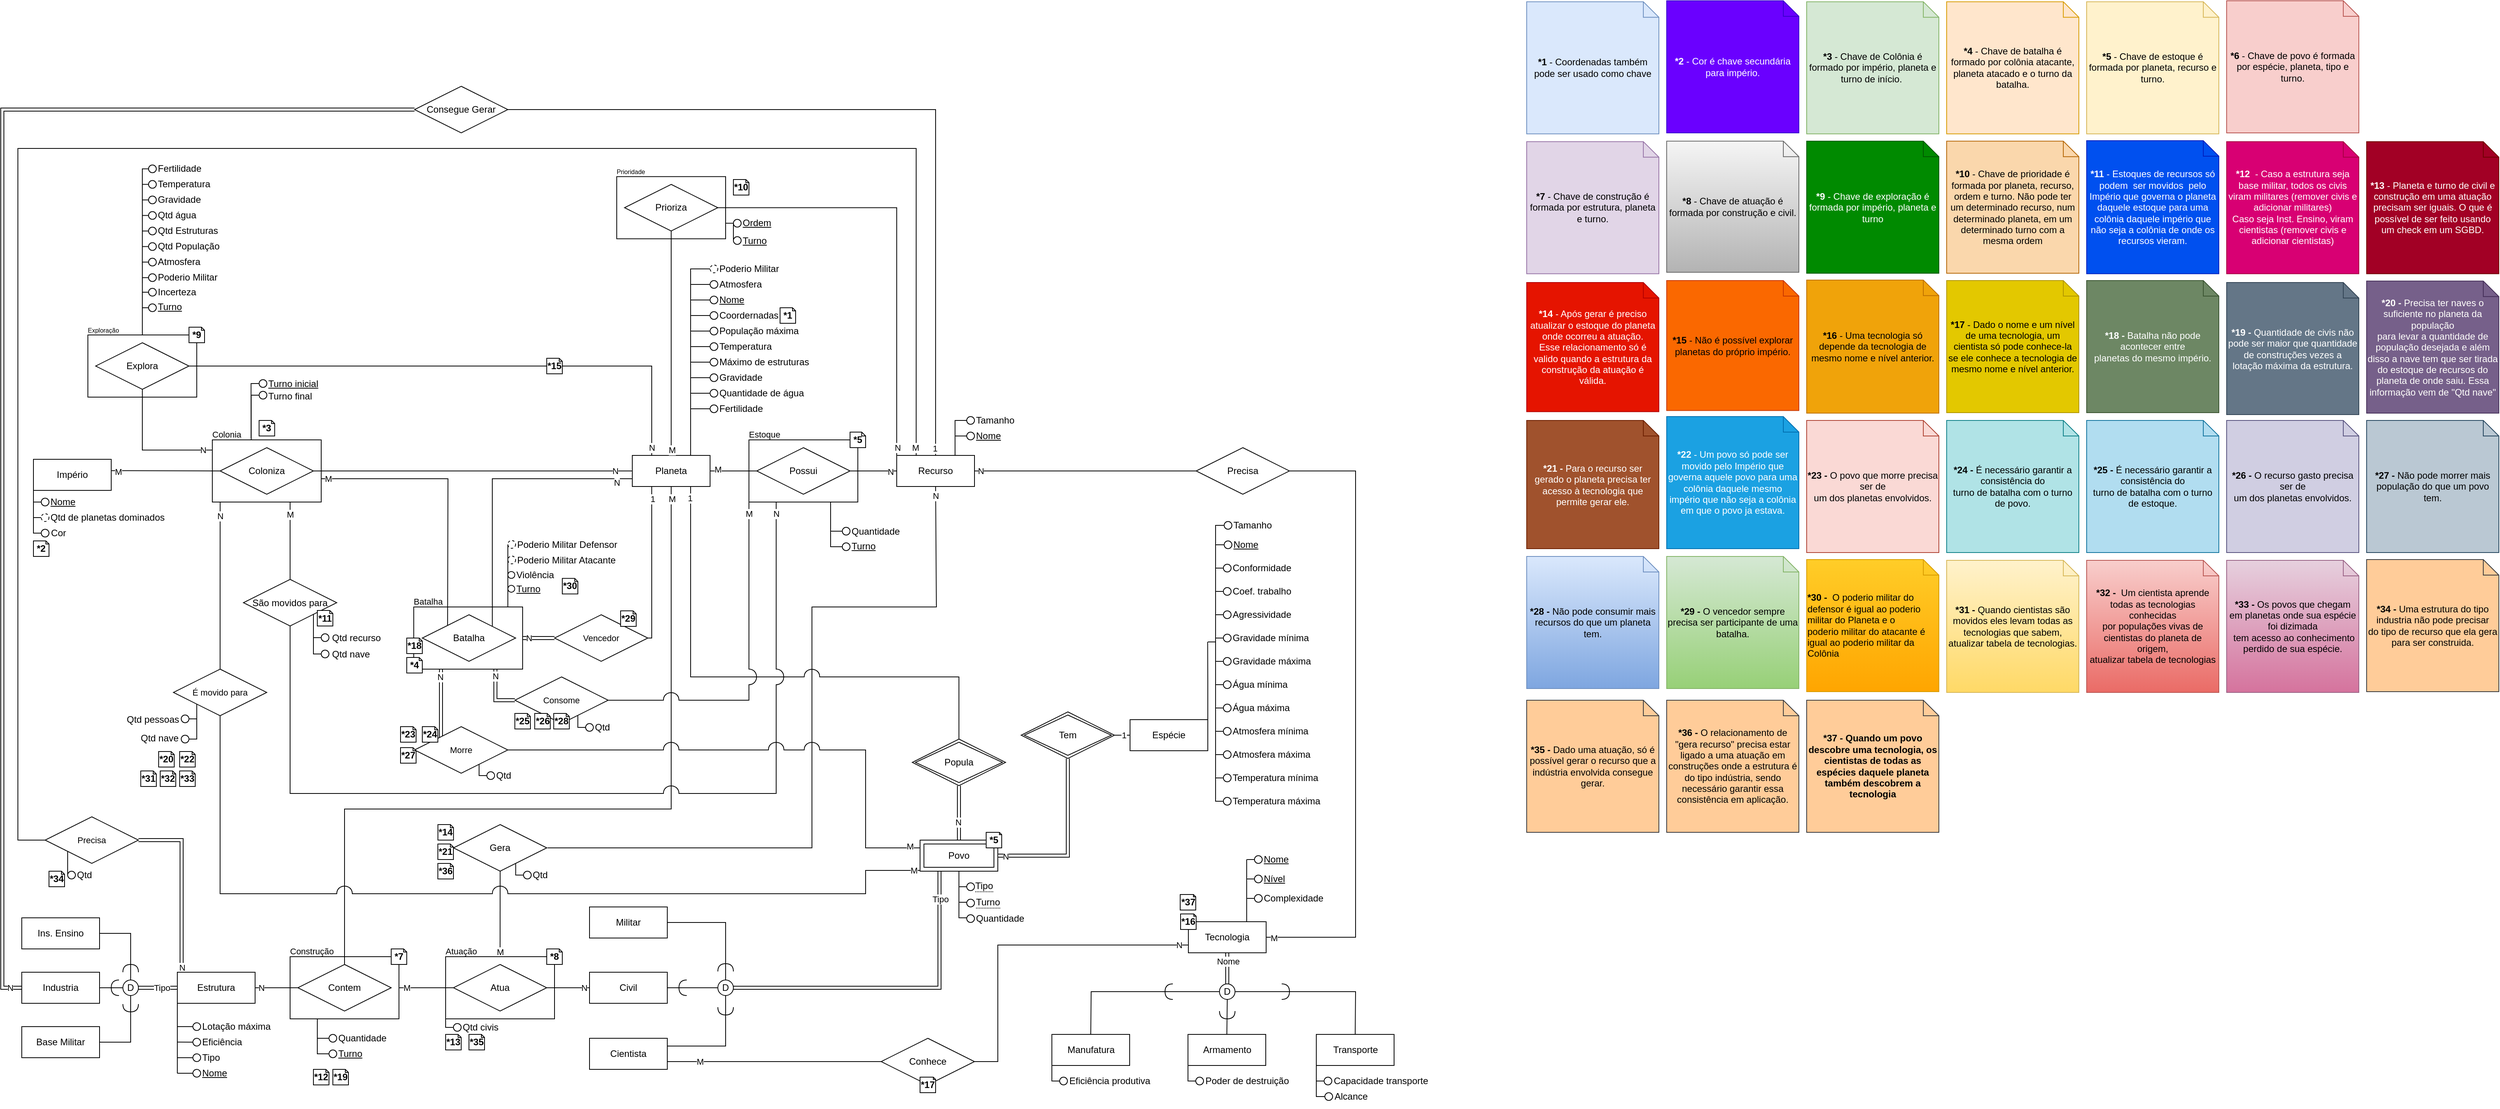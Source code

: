 <mxfile version="22.1.0" type="google">
  <diagram name="Page-1" id="SGUniCEn3bvgHcGQxEUE">
    <mxGraphModel grid="1" page="1" gridSize="10" guides="1" tooltips="1" connect="1" arrows="0" fold="1" pageScale="1" pageWidth="850" pageHeight="1100" math="0" shadow="0">
      <root>
        <mxCell id="0" />
        <mxCell id="1" parent="0" />
        <mxCell id="REBYPrEgAqVz4KR6457i-51" value="&lt;font style=&quot;font-size: 11px;&quot;&gt;Colonia&lt;/font&gt;" style="whiteSpace=wrap;html=1;align=left;verticalAlign=bottom;labelPosition=center;verticalLabelPosition=top;spacing=0;fillColor=none;" vertex="1" parent="1">
          <mxGeometry x="-210" y="35" width="140" height="80" as="geometry" />
        </mxCell>
        <mxCell id="55qxBuyfFFKOFEtnJ0Xv-168" value="" style="group" connectable="0" vertex="1" parent="1">
          <mxGeometry x="480" y="35" width="150" height="80" as="geometry" />
        </mxCell>
        <mxCell id="55qxBuyfFFKOFEtnJ0Xv-169" value="&lt;font style=&quot;font-size: 11px;&quot;&gt;Estoque&lt;/font&gt;" style="whiteSpace=wrap;html=1;align=left;fillColor=none;verticalAlign=bottom;labelPosition=center;verticalLabelPosition=top;spacing=0;" vertex="1" parent="55qxBuyfFFKOFEtnJ0Xv-168">
          <mxGeometry width="140" height="80" as="geometry" />
        </mxCell>
        <mxCell id="-ucUew1i7JQZOtO6byo2-35" value="&lt;b&gt;*5&lt;/b&gt;" style="shape=note;size=5;whiteSpace=wrap;html=1;" vertex="1" parent="55qxBuyfFFKOFEtnJ0Xv-168">
          <mxGeometry x="130" y="-10" width="20" height="20" as="geometry" />
        </mxCell>
        <mxCell id="BTwegOR8g8PZn7VtS8hB-2" style="shape=connector;rounded=0;orthogonalLoop=1;jettySize=auto;html=1;exitX=0;exitY=0.5;exitDx=0;exitDy=0;entryX=1;entryY=1;entryDx=0;entryDy=0;labelBackgroundColor=default;strokeColor=default;align=center;verticalAlign=middle;fontFamily=Helvetica;fontSize=11;fontColor=default;endArrow=none;endFill=0;edgeStyle=orthogonalEdgeStyle;" edge="1" parent="1" source="nxbVVip3d-rzksCWz-ug-237" target="nxbVVip3d-rzksCWz-ug-37">
          <mxGeometry relative="1" as="geometry">
            <Array as="points">
              <mxPoint x="-80" y="289.5" />
            </Array>
          </mxGeometry>
        </mxCell>
        <mxCell id="gS7YoQXUc5KyQEPxtPWc-2" style="edgeStyle=orthogonalEdgeStyle;shape=connector;rounded=0;jumpStyle=arc;orthogonalLoop=1;jettySize=auto;html=1;exitX=0.75;exitY=0;exitDx=0;exitDy=0;entryX=0;entryY=0.5;entryDx=0;entryDy=0;labelBackgroundColor=default;strokeColor=default;align=center;verticalAlign=middle;fontFamily=Helvetica;fontSize=11;fontColor=default;endArrow=none;" edge="1" parent="1" source="nxbVVip3d-rzksCWz-ug-258" target="55qxBuyfFFKOFEtnJ0Xv-156">
          <mxGeometry relative="1" as="geometry" />
        </mxCell>
        <mxCell id="gS7YoQXUc5KyQEPxtPWc-5" style="edgeStyle=orthogonalEdgeStyle;shape=link;rounded=0;jumpStyle=arc;orthogonalLoop=1;jettySize=auto;html=1;exitX=0.25;exitY=1;exitDx=0;exitDy=0;entryX=0;entryY=0;entryDx=0;entryDy=0;labelBackgroundColor=default;strokeColor=default;align=center;verticalAlign=middle;fontFamily=Helvetica;fontSize=11;fontColor=default;endArrow=none;" edge="1" parent="1" source="nxbVVip3d-rzksCWz-ug-258" target="gS7YoQXUc5KyQEPxtPWc-4">
          <mxGeometry relative="1" as="geometry">
            <Array as="points">
              <mxPoint x="84" y="425" />
            </Array>
          </mxGeometry>
        </mxCell>
        <mxCell id="gS7YoQXUc5KyQEPxtPWc-9" value="N" style="edgeLabel;html=1;align=center;verticalAlign=middle;resizable=0;points=[];fontSize=11;fontFamily=Helvetica;fontColor=default;" connectable="0" vertex="1" parent="gS7YoQXUc5KyQEPxtPWc-5">
          <mxGeometry x="-0.823" y="1" relative="1" as="geometry">
            <mxPoint x="-2" as="offset" />
          </mxGeometry>
        </mxCell>
        <mxCell id="gS7YoQXUc5KyQEPxtPWc-6" style="edgeStyle=orthogonalEdgeStyle;shape=link;rounded=0;jumpStyle=arc;orthogonalLoop=1;jettySize=auto;html=1;exitX=0.75;exitY=1;exitDx=0;exitDy=0;entryX=0;entryY=0.5;entryDx=0;entryDy=0;labelBackgroundColor=default;strokeColor=default;align=center;verticalAlign=middle;fontFamily=Helvetica;fontSize=11;fontColor=default;endArrow=none;" edge="1" parent="1" source="nxbVVip3d-rzksCWz-ug-258" target="gS7YoQXUc5KyQEPxtPWc-3">
          <mxGeometry relative="1" as="geometry" />
        </mxCell>
        <mxCell id="gS7YoQXUc5KyQEPxtPWc-11" value="N" style="edgeLabel;html=1;align=center;verticalAlign=middle;resizable=0;points=[];fontSize=11;fontFamily=Helvetica;fontColor=default;" connectable="0" vertex="1" parent="gS7YoQXUc5KyQEPxtPWc-6">
          <mxGeometry x="-0.733" relative="1" as="geometry">
            <mxPoint as="offset" />
          </mxGeometry>
        </mxCell>
        <mxCell id="nxbVVip3d-rzksCWz-ug-258" value="&lt;font style=&quot;font-size: 11px;&quot;&gt;Batalha&lt;/font&gt;" style="whiteSpace=wrap;html=1;align=left;verticalAlign=bottom;labelPosition=center;verticalLabelPosition=top;spacing=0;fillColor=none;" vertex="1" parent="1">
          <mxGeometry x="49" y="250" width="140" height="80" as="geometry" />
        </mxCell>
        <mxCell id="REBYPrEgAqVz4KR6457i-14" style="edgeStyle=none;shape=link;rounded=0;jumpStyle=arc;orthogonalLoop=1;jettySize=auto;html=1;exitX=0.25;exitY=1;exitDx=0;exitDy=0;entryX=1;entryY=0.5;entryDx=0;entryDy=0;labelBackgroundColor=default;strokeColor=default;fontFamily=Helvetica;fontSize=11;fontColor=default;endArrow=none;" edge="1" parent="1" source="55qxBuyfFFKOFEtnJ0Xv-41" target="REBYPrEgAqVz4KR6457i-19">
          <mxGeometry relative="1" as="geometry">
            <Array as="points">
              <mxPoint x="725" y="740" />
              <mxPoint x="570" y="740" />
            </Array>
            <mxPoint x="580" y="735" as="sourcePoint" />
          </mxGeometry>
        </mxCell>
        <mxCell id="O13zMhPZDlJr1hQlptt3-55" value="Tipo" style="edgeLabel;html=1;align=center;verticalAlign=middle;resizable=0;points=[];fontSize=11;fontFamily=Helvetica;fontColor=default;" vertex="1" connectable="0" parent="REBYPrEgAqVz4KR6457i-14">
          <mxGeometry x="-0.828" y="1" relative="1" as="geometry">
            <mxPoint as="offset" />
          </mxGeometry>
        </mxCell>
        <mxCell id="REBYPrEgAqVz4KR6457i-16" style="edgeStyle=none;rounded=0;jumpStyle=arc;orthogonalLoop=1;jettySize=auto;html=1;exitX=0;exitY=0.5;exitDx=0;exitDy=0;entryX=1;entryY=0.5;entryDx=0;entryDy=0;labelBackgroundColor=default;strokeColor=default;fontFamily=Helvetica;fontSize=11;fontColor=default;endArrow=none;" edge="1" parent="1" source="REBYPrEgAqVz4KR6457i-19" target="REBYPrEgAqVz4KR6457i-21">
          <mxGeometry relative="1" as="geometry" />
        </mxCell>
        <mxCell id="REBYPrEgAqVz4KR6457i-17" style="edgeStyle=orthogonalEdgeStyle;shape=connector;rounded=0;jumpStyle=arc;orthogonalLoop=1;jettySize=auto;html=1;entryX=1;entryY=0.5;entryDx=0;entryDy=0;labelBackgroundColor=default;strokeColor=default;fontFamily=Helvetica;fontSize=11;fontColor=default;endArrow=none;exitX=0.5;exitY=0;exitDx=0;exitDy=0;" edge="1" parent="1" source="REBYPrEgAqVz4KR6457i-19" target="REBYPrEgAqVz4KR6457i-22">
          <mxGeometry relative="1" as="geometry">
            <mxPoint x="530" y="750" as="sourcePoint" />
          </mxGeometry>
        </mxCell>
        <mxCell id="REBYPrEgAqVz4KR6457i-18" style="edgeStyle=orthogonalEdgeStyle;shape=connector;rounded=0;jumpStyle=arc;orthogonalLoop=1;jettySize=auto;html=1;exitX=0.5;exitY=1;exitDx=0;exitDy=0;entryX=1;entryY=0.25;entryDx=0;entryDy=0;labelBackgroundColor=default;strokeColor=default;fontFamily=Helvetica;fontSize=11;fontColor=default;endArrow=none;" edge="1" parent="1" source="REBYPrEgAqVz4KR6457i-19" target="REBYPrEgAqVz4KR6457i-20">
          <mxGeometry relative="1" as="geometry" />
        </mxCell>
        <mxCell id="REBYPrEgAqVz4KR6457i-19" value="D" style="ellipse;whiteSpace=wrap;html=1;aspect=fixed;" vertex="1" parent="1">
          <mxGeometry x="440" y="730" width="20" height="20" as="geometry" />
        </mxCell>
        <mxCell id="O13zMhPZDlJr1hQlptt3-65" style="edgeStyle=orthogonalEdgeStyle;shape=connector;rounded=0;jumpStyle=arc;jumpSize=20;orthogonalLoop=1;jettySize=auto;html=1;exitX=1;exitY=0.75;exitDx=0;exitDy=0;entryX=0;entryY=0.5;entryDx=0;entryDy=0;labelBackgroundColor=default;strokeColor=default;align=center;verticalAlign=middle;fontFamily=Helvetica;fontSize=11;fontColor=default;endArrow=none;endFill=0;" edge="1" parent="1" source="REBYPrEgAqVz4KR6457i-20" target="O13zMhPZDlJr1hQlptt3-63">
          <mxGeometry relative="1" as="geometry" />
        </mxCell>
        <mxCell id="O13zMhPZDlJr1hQlptt3-67" value="M" style="edgeLabel;html=1;align=center;verticalAlign=middle;resizable=0;points=[];fontSize=11;fontFamily=Helvetica;fontColor=default;" vertex="1" connectable="0" parent="O13zMhPZDlJr1hQlptt3-65">
          <mxGeometry x="-0.251" relative="1" as="geometry">
            <mxPoint x="-61" as="offset" />
          </mxGeometry>
        </mxCell>
        <mxCell id="REBYPrEgAqVz4KR6457i-20" value="Cientista" style="whiteSpace=wrap;html=1;align=center;" vertex="1" parent="1">
          <mxGeometry x="275" y="805" width="100" height="40" as="geometry" />
        </mxCell>
        <mxCell id="6Y3x1FmPHJEMw24RZgJB-255" style="edgeStyle=orthogonalEdgeStyle;shape=connector;rounded=0;jumpStyle=arc;jumpSize=20;orthogonalLoop=1;jettySize=auto;html=1;exitX=0;exitY=0.5;exitDx=0;exitDy=0;entryX=1;entryY=0.5;entryDx=0;entryDy=0;labelBackgroundColor=default;strokeColor=default;align=center;verticalAlign=middle;fontFamily=Helvetica;fontSize=11;fontColor=default;endArrow=none;endFill=0;" edge="1" parent="1" source="REBYPrEgAqVz4KR6457i-21" target="6Y3x1FmPHJEMw24RZgJB-197">
          <mxGeometry relative="1" as="geometry" />
        </mxCell>
        <mxCell id="6Y3x1FmPHJEMw24RZgJB-258" value="N" style="edgeLabel;html=1;align=center;verticalAlign=middle;resizable=0;points=[];fontSize=11;fontFamily=Helvetica;fontColor=default;" connectable="0" vertex="1" parent="6Y3x1FmPHJEMw24RZgJB-255">
          <mxGeometry x="-0.817" y="-1" relative="1" as="geometry">
            <mxPoint x="-2" y="1" as="offset" />
          </mxGeometry>
        </mxCell>
        <mxCell id="REBYPrEgAqVz4KR6457i-21" value="Civil" style="whiteSpace=wrap;html=1;align=center;" vertex="1" parent="1">
          <mxGeometry x="275" y="720" width="100" height="40" as="geometry" />
        </mxCell>
        <mxCell id="REBYPrEgAqVz4KR6457i-22" value="Militar" style="whiteSpace=wrap;html=1;align=center;" vertex="1" parent="1">
          <mxGeometry x="275" y="636" width="100" height="40" as="geometry" />
        </mxCell>
        <mxCell id="rcyrmRSG4UQP6vruC0Hr-14" style="edgeStyle=orthogonalEdgeStyle;shape=connector;rounded=0;jumpStyle=arc;orthogonalLoop=1;jettySize=auto;html=1;exitX=1;exitY=0.5;exitDx=0;exitDy=0;labelBackgroundColor=default;strokeColor=default;fontFamily=Helvetica;fontSize=11;fontColor=default;endArrow=none;entryX=0.5;entryY=1;entryDx=0;entryDy=0;" edge="1" parent="1" target="REBYPrEgAqVz4KR6457i-84">
          <mxGeometry relative="1" as="geometry">
            <mxPoint x="721" y="150" as="targetPoint" />
            <Array as="points">
              <mxPoint x="561" y="560" />
              <mxPoint x="561" y="250" />
              <mxPoint x="721" y="250" />
              <mxPoint x="721" y="128" />
            </Array>
            <mxPoint x="221.09" y="560" as="sourcePoint" />
          </mxGeometry>
        </mxCell>
        <mxCell id="55qxBuyfFFKOFEtnJ0Xv-71" value="N" style="edgeLabel;html=1;align=center;verticalAlign=middle;resizable=0;points=[];" connectable="0" vertex="1" parent="rcyrmRSG4UQP6vruC0Hr-14">
          <mxGeometry relative="1" as="geometry">
            <mxPoint x="159" y="-310" as="offset" />
          </mxGeometry>
        </mxCell>
        <mxCell id="REBYPrEgAqVz4KR6457i-42" value="Gera" style="shape=rhombus;perimeter=rhombusPerimeter;whiteSpace=wrap;html=1;align=center;" vertex="1" parent="1">
          <mxGeometry x="100.09" y="530" width="120" height="60" as="geometry" />
        </mxCell>
        <mxCell id="REBYPrEgAqVz4KR6457i-45" style="edgeStyle=orthogonalEdgeStyle;shape=connector;rounded=0;jumpStyle=arc;orthogonalLoop=1;jettySize=auto;html=1;labelBackgroundColor=default;strokeColor=default;fontFamily=Helvetica;fontSize=11;fontColor=default;endArrow=none;startSize=10;jumpSize=20;exitX=0.5;exitY=0;exitDx=0;exitDy=0;entryX=0.5;entryY=1;entryDx=0;entryDy=0;" edge="1" parent="1" source="6Y3x1FmPHJEMw24RZgJB-196" target="REBYPrEgAqVz4KR6457i-42">
          <mxGeometry relative="1" as="geometry">
            <mxPoint x="130" y="630" as="targetPoint" />
            <mxPoint x="150" y="700" as="sourcePoint" />
          </mxGeometry>
        </mxCell>
        <mxCell id="uiJvw7QkO9usaVjcG9Jx-2" value="M" style="edgeLabel;html=1;align=center;verticalAlign=middle;resizable=0;points=[];" connectable="0" vertex="1" parent="REBYPrEgAqVz4KR6457i-45">
          <mxGeometry x="-0.921" y="-2" relative="1" as="geometry">
            <mxPoint x="-2" y="-2" as="offset" />
          </mxGeometry>
        </mxCell>
        <mxCell id="REBYPrEgAqVz4KR6457i-52" style="rounded=0;orthogonalLoop=1;jettySize=auto;html=1;exitX=-0.003;exitY=0.164;exitDx=0;exitDy=0;endArrow=none;endFill=0;entryX=0.5;entryY=1;entryDx=0;entryDy=0;edgeStyle=orthogonalEdgeStyle;exitPerimeter=0;" edge="1" parent="1" source="REBYPrEgAqVz4KR6457i-51" target="REBYPrEgAqVz4KR6457i-65">
          <mxGeometry relative="1" as="geometry">
            <Array as="points">
              <mxPoint x="-300" y="48" />
            </Array>
            <mxPoint x="-240" y="130" as="sourcePoint" />
            <mxPoint x="-390" y="80" as="targetPoint" />
          </mxGeometry>
        </mxCell>
        <mxCell id="O13zMhPZDlJr1hQlptt3-29" value="N" style="edgeLabel;html=1;align=center;verticalAlign=middle;resizable=0;points=[];fontSize=11;fontFamily=Helvetica;fontColor=default;" vertex="1" connectable="0" parent="REBYPrEgAqVz4KR6457i-52">
          <mxGeometry x="-0.781" y="1" relative="1" as="geometry">
            <mxPoint x="7" y="-1" as="offset" />
          </mxGeometry>
        </mxCell>
        <mxCell id="REBYPrEgAqVz4KR6457i-54" style="rounded=0;orthogonalLoop=1;jettySize=auto;html=1;exitX=1.006;exitY=0.365;exitDx=0;exitDy=0;endArrow=none;endFill=0;edgeStyle=orthogonalEdgeStyle;entryX=0;entryY=0.5;entryDx=0;entryDy=0;exitPerimeter=0;" edge="1" parent="1" source="REBYPrEgAqVz4KR6457i-60" target="REBYPrEgAqVz4KR6457i-68">
          <mxGeometry relative="1" as="geometry">
            <mxPoint x="-342.01" y="65" as="sourcePoint" />
            <mxPoint x="-230" y="60" as="targetPoint" />
            <Array as="points">
              <mxPoint x="-320" y="75" />
            </Array>
          </mxGeometry>
        </mxCell>
        <mxCell id="O13zMhPZDlJr1hQlptt3-45" value="M" style="edgeLabel;html=1;align=center;verticalAlign=middle;resizable=0;points=[];fontSize=11;fontFamily=Helvetica;fontColor=default;" vertex="1" connectable="0" parent="REBYPrEgAqVz4KR6457i-54">
          <mxGeometry x="-0.747" y="1" relative="1" as="geometry">
            <mxPoint x="-9" y="2" as="offset" />
          </mxGeometry>
        </mxCell>
        <mxCell id="REBYPrEgAqVz4KR6457i-58" style="rounded=0;orthogonalLoop=1;jettySize=auto;html=1;exitX=0;exitY=0.75;exitDx=0;exitDy=0;entryX=1;entryY=0;entryDx=0;entryDy=0;endArrow=none;endFill=0;fillColor=#f8cecc;strokeColor=default;" edge="1" parent="1" source="REBYPrEgAqVz4KR6457i-62" target="REBYPrEgAqVz4KR6457i-72">
          <mxGeometry relative="1" as="geometry">
            <Array as="points">
              <mxPoint x="150" y="85" />
            </Array>
          </mxGeometry>
        </mxCell>
        <mxCell id="Qili800EdbZdG6xFsvMV-15" value="N" style="edgeLabel;html=1;align=center;verticalAlign=middle;resizable=0;points=[];" connectable="0" vertex="1" parent="REBYPrEgAqVz4KR6457i-58">
          <mxGeometry x="-0.51" y="-2" relative="1" as="geometry">
            <mxPoint x="70" y="7" as="offset" />
          </mxGeometry>
        </mxCell>
        <mxCell id="REBYPrEgAqVz4KR6457i-60" value="Império" style="whiteSpace=wrap;html=1;align=center;fillColor=default;strokeColor=default;" vertex="1" parent="1">
          <mxGeometry x="-440" y="60" width="100" height="40" as="geometry" />
        </mxCell>
        <mxCell id="REBYPrEgAqVz4KR6457i-77" style="edgeStyle=orthogonalEdgeStyle;shape=connector;rounded=0;jumpStyle=arc;orthogonalLoop=1;jettySize=auto;html=1;exitX=0.5;exitY=1;exitDx=0;exitDy=0;labelBackgroundColor=default;strokeColor=default;fontFamily=Helvetica;fontSize=11;fontColor=default;endArrow=none;entryX=0.5;entryY=0;entryDx=0;entryDy=0;" edge="1" parent="1" source="REBYPrEgAqVz4KR6457i-62" target="6Y3x1FmPHJEMw24RZgJB-186">
          <mxGeometry relative="1" as="geometry">
            <Array as="points">
              <mxPoint x="380" y="510" />
              <mxPoint x="-40" y="510" />
            </Array>
            <mxPoint x="359.0" y="150" as="sourcePoint" />
            <mxPoint x="-371" y="440" as="targetPoint" />
          </mxGeometry>
        </mxCell>
        <mxCell id="nxbVVip3d-rzksCWz-ug-243" value="M" style="edgeLabel;html=1;align=center;verticalAlign=middle;resizable=0;points=[];fontSize=11;fontFamily=Helvetica;fontColor=default;" connectable="0" vertex="1" parent="REBYPrEgAqVz4KR6457i-77">
          <mxGeometry x="-0.982" y="1" relative="1" as="geometry">
            <mxPoint y="6" as="offset" />
          </mxGeometry>
        </mxCell>
        <mxCell id="REBYPrEgAqVz4KR6457i-80" style="edgeStyle=orthogonalEdgeStyle;shape=connector;rounded=0;jumpStyle=arc;orthogonalLoop=1;jettySize=auto;html=1;exitX=0.75;exitY=1;exitDx=0;exitDy=0;labelBackgroundColor=default;strokeColor=default;fontFamily=Helvetica;fontSize=11;fontColor=default;endArrow=none;entryX=0.5;entryY=0;entryDx=0;entryDy=0;jumpSize=20;" edge="1" parent="1" source="REBYPrEgAqVz4KR6457i-62" target="55qxBuyfFFKOFEtnJ0Xv-40">
          <mxGeometry relative="1" as="geometry">
            <Array as="points">
              <mxPoint x="405" y="340" />
              <mxPoint x="750" y="340" />
            </Array>
            <mxPoint x="630" y="570" as="targetPoint" />
          </mxGeometry>
        </mxCell>
        <mxCell id="O13zMhPZDlJr1hQlptt3-78" value="1" style="edgeLabel;html=1;align=center;verticalAlign=middle;resizable=0;points=[];fontSize=11;fontFamily=Helvetica;fontColor=default;" connectable="0" vertex="1" parent="REBYPrEgAqVz4KR6457i-80">
          <mxGeometry x="-0.956" y="-1" relative="1" as="geometry">
            <mxPoint as="offset" />
          </mxGeometry>
        </mxCell>
        <mxCell id="REBYPrEgAqVz4KR6457i-85" style="edgeStyle=none;shape=connector;rounded=0;jumpStyle=arc;orthogonalLoop=1;jettySize=auto;html=1;exitX=1;exitY=0.5;exitDx=0;exitDy=0;entryX=0;entryY=0.5;entryDx=0;entryDy=0;labelBackgroundColor=default;strokeColor=default;fontFamily=Helvetica;fontSize=11;fontColor=default;endArrow=none;" edge="1" parent="1" source="REBYPrEgAqVz4KR6457i-62" target="REBYPrEgAqVz4KR6457i-83">
          <mxGeometry relative="1" as="geometry" />
        </mxCell>
        <mxCell id="O13zMhPZDlJr1hQlptt3-79" value="M" style="edgeLabel;html=1;align=center;verticalAlign=middle;resizable=0;points=[];fontSize=11;fontFamily=Helvetica;fontColor=default;" connectable="0" vertex="1" parent="REBYPrEgAqVz4KR6457i-85">
          <mxGeometry x="-0.683" y="2" relative="1" as="geometry">
            <mxPoint as="offset" />
          </mxGeometry>
        </mxCell>
        <mxCell id="hXSvR3w0L1q64kl9qMRD-49" style="rounded=0;orthogonalLoop=1;jettySize=auto;html=1;exitX=0.75;exitY=0;exitDx=0;exitDy=0;entryX=0;entryY=0.5;entryDx=0;entryDy=0;endArrow=none;endFill=0;" edge="1" parent="1" source="REBYPrEgAqVz4KR6457i-62" target="hXSvR3w0L1q64kl9qMRD-30">
          <mxGeometry relative="1" as="geometry">
            <Array as="points">
              <mxPoint x="405" y="-85" />
            </Array>
          </mxGeometry>
        </mxCell>
        <mxCell id="hXSvR3w0L1q64kl9qMRD-50" style="edgeStyle=orthogonalEdgeStyle;rounded=0;orthogonalLoop=1;jettySize=auto;html=1;exitX=0.75;exitY=0;exitDx=0;exitDy=0;entryX=0;entryY=0.5;entryDx=0;entryDy=0;endArrow=none;endFill=0;" edge="1" parent="1" source="REBYPrEgAqVz4KR6457i-62" target="hXSvR3w0L1q64kl9qMRD-33">
          <mxGeometry relative="1" as="geometry" />
        </mxCell>
        <mxCell id="hXSvR3w0L1q64kl9qMRD-51" style="edgeStyle=none;shape=connector;rounded=0;orthogonalLoop=1;jettySize=auto;html=1;exitX=0.75;exitY=0;exitDx=0;exitDy=0;entryX=0;entryY=0.5;entryDx=0;entryDy=0;labelBackgroundColor=default;strokeColor=default;fontFamily=Helvetica;fontSize=11;fontColor=default;endArrow=none;endFill=0;" edge="1" parent="1" source="REBYPrEgAqVz4KR6457i-62" target="hXSvR3w0L1q64kl9qMRD-37">
          <mxGeometry relative="1" as="geometry">
            <Array as="points">
              <mxPoint x="405" y="-45" />
            </Array>
          </mxGeometry>
        </mxCell>
        <mxCell id="hXSvR3w0L1q64kl9qMRD-52" style="edgeStyle=none;shape=connector;rounded=0;orthogonalLoop=1;jettySize=auto;html=1;exitX=0.75;exitY=0;exitDx=0;exitDy=0;entryX=0;entryY=0.5;entryDx=0;entryDy=0;labelBackgroundColor=default;strokeColor=default;fontFamily=Helvetica;fontSize=11;fontColor=default;endArrow=none;endFill=0;" edge="1" parent="1" source="REBYPrEgAqVz4KR6457i-62" target="hXSvR3w0L1q64kl9qMRD-40">
          <mxGeometry relative="1" as="geometry">
            <Array as="points">
              <mxPoint x="405" y="-25" />
            </Array>
          </mxGeometry>
        </mxCell>
        <mxCell id="hXSvR3w0L1q64kl9qMRD-53" style="edgeStyle=none;shape=connector;rounded=0;orthogonalLoop=1;jettySize=auto;html=1;exitX=0.75;exitY=0;exitDx=0;exitDy=0;entryX=0;entryY=0.5;entryDx=0;entryDy=0;labelBackgroundColor=default;strokeColor=default;fontFamily=Helvetica;fontSize=11;fontColor=default;endArrow=none;endFill=0;" edge="1" parent="1" source="REBYPrEgAqVz4KR6457i-62" target="hXSvR3w0L1q64kl9qMRD-47">
          <mxGeometry relative="1" as="geometry">
            <Array as="points">
              <mxPoint x="405" y="-5" />
            </Array>
          </mxGeometry>
        </mxCell>
        <mxCell id="jcwfiXYgHZX45pCvOC07-33" style="edgeStyle=none;shape=connector;rounded=0;orthogonalLoop=1;jettySize=auto;html=1;exitX=0.75;exitY=0;exitDx=0;exitDy=0;entryX=0;entryY=0.5;entryDx=0;entryDy=0;labelBackgroundColor=default;strokeColor=default;fontFamily=Helvetica;fontSize=11;fontColor=default;endArrow=none;endFill=0;" edge="1" parent="1" source="REBYPrEgAqVz4KR6457i-62" target="nxbVVip3d-rzksCWz-ug-29">
          <mxGeometry relative="1" as="geometry">
            <Array as="points">
              <mxPoint x="405" y="-165" />
            </Array>
          </mxGeometry>
        </mxCell>
        <mxCell id="jcwfiXYgHZX45pCvOC07-34" style="edgeStyle=none;shape=connector;rounded=0;orthogonalLoop=1;jettySize=auto;html=1;exitX=0.75;exitY=0;exitDx=0;exitDy=0;entryX=0;entryY=0.5;entryDx=0;entryDy=0;labelBackgroundColor=default;strokeColor=default;fontFamily=Helvetica;fontSize=11;fontColor=default;endArrow=none;endFill=0;" edge="1" parent="1" source="REBYPrEgAqVz4KR6457i-62" target="nxbVVip3d-rzksCWz-ug-47">
          <mxGeometry relative="1" as="geometry">
            <Array as="points">
              <mxPoint x="405" y="-65" />
            </Array>
          </mxGeometry>
        </mxCell>
        <mxCell id="jcwfiXYgHZX45pCvOC07-35" style="edgeStyle=none;shape=connector;rounded=0;orthogonalLoop=1;jettySize=auto;html=1;exitX=0.75;exitY=0;exitDx=0;exitDy=0;entryX=0;entryY=0.5;entryDx=0;entryDy=0;labelBackgroundColor=default;strokeColor=default;fontFamily=Helvetica;fontSize=11;fontColor=default;endArrow=none;endFill=0;" edge="1" parent="1" source="REBYPrEgAqVz4KR6457i-62" target="55qxBuyfFFKOFEtnJ0Xv-152">
          <mxGeometry relative="1" as="geometry">
            <Array as="points">
              <mxPoint x="405" y="-105" />
            </Array>
          </mxGeometry>
        </mxCell>
        <mxCell id="Qili800EdbZdG6xFsvMV-12" style="rounded=0;orthogonalLoop=1;jettySize=auto;html=1;exitX=0.25;exitY=1;exitDx=0;exitDy=0;entryX=1;entryY=0.5;entryDx=0;entryDy=0;endArrow=none;endFill=0;" edge="1" parent="1" source="REBYPrEgAqVz4KR6457i-62" target="y6MxaLtgLDpz1HehNhzm-7">
          <mxGeometry relative="1" as="geometry">
            <Array as="points">
              <mxPoint x="355" y="220" />
              <mxPoint x="355" y="290" />
            </Array>
          </mxGeometry>
        </mxCell>
        <mxCell id="O13zMhPZDlJr1hQlptt3-77" value="1" style="edgeLabel;html=1;align=center;verticalAlign=middle;resizable=0;points=[];fontSize=11;fontFamily=Helvetica;fontColor=default;" connectable="0" vertex="1" parent="Qili800EdbZdG6xFsvMV-12">
          <mxGeometry x="-0.847" y="1" relative="1" as="geometry">
            <mxPoint as="offset" />
          </mxGeometry>
        </mxCell>
        <mxCell id="REBYPrEgAqVz4KR6457i-62" value="Planeta" style="whiteSpace=wrap;html=1;align=center;fillColor=default;strokeColor=default;" vertex="1" parent="1">
          <mxGeometry x="330" y="55" width="100" height="40" as="geometry" />
        </mxCell>
        <mxCell id="kqMkvUTP60ZTdDXY4i8w-2" value="" style="rounded=0;orthogonalLoop=1;jettySize=auto;html=1;endArrow=none;endFill=0;exitX=1;exitY=0.5;exitDx=0;exitDy=0;entryX=0.25;entryY=0;entryDx=0;entryDy=0;" edge="1" parent="1" source="REBYPrEgAqVz4KR6457i-65" target="REBYPrEgAqVz4KR6457i-62">
          <mxGeometry relative="1" as="geometry">
            <mxPoint x="330" y="110" as="targetPoint" />
            <Array as="points">
              <mxPoint x="355" y="-60" />
            </Array>
          </mxGeometry>
        </mxCell>
        <mxCell id="8FgYL3KsgYuSHQ9lJ-J5-1" value="N" style="edgeLabel;html=1;align=center;verticalAlign=middle;resizable=0;points=[];" connectable="0" vertex="1" parent="kqMkvUTP60ZTdDXY4i8w-2">
          <mxGeometry x="0.972" relative="1" as="geometry">
            <mxPoint as="offset" />
          </mxGeometry>
        </mxCell>
        <mxCell id="REBYPrEgAqVz4KR6457i-66" style="rounded=0;orthogonalLoop=1;jettySize=auto;html=1;entryX=0;entryY=0.5;entryDx=0;entryDy=0;endArrow=none;endFill=0;exitX=1;exitY=0.5;exitDx=0;exitDy=0;" edge="1" parent="1" source="REBYPrEgAqVz4KR6457i-68" target="REBYPrEgAqVz4KR6457i-62">
          <mxGeometry relative="1" as="geometry">
            <mxPoint x="120" y="107.5" as="sourcePoint" />
          </mxGeometry>
        </mxCell>
        <mxCell id="y6MxaLtgLDpz1HehNhzm-15" value="N" style="edgeLabel;html=1;align=center;verticalAlign=middle;resizable=0;points=[];fontSize=11;fontFamily=Helvetica;fontColor=default;" vertex="1" connectable="0" parent="REBYPrEgAqVz4KR6457i-66">
          <mxGeometry x="0.879" relative="1" as="geometry">
            <mxPoint x="3" as="offset" />
          </mxGeometry>
        </mxCell>
        <mxCell id="REBYPrEgAqVz4KR6457i-86" style="edgeStyle=none;shape=connector;rounded=0;jumpStyle=arc;orthogonalLoop=1;jettySize=auto;html=1;exitX=1;exitY=0.5;exitDx=0;exitDy=0;entryX=0;entryY=0.5;entryDx=0;entryDy=0;labelBackgroundColor=default;strokeColor=default;fontFamily=Helvetica;fontSize=11;fontColor=default;endArrow=none;" edge="1" parent="1" source="REBYPrEgAqVz4KR6457i-83" target="REBYPrEgAqVz4KR6457i-84">
          <mxGeometry relative="1" as="geometry" />
        </mxCell>
        <mxCell id="REBYPrEgAqVz4KR6457i-83" value="Possui" style="shape=rhombus;perimeter=rhombusPerimeter;whiteSpace=wrap;html=1;align=center;" vertex="1" parent="1">
          <mxGeometry x="490" y="45" width="120" height="60" as="geometry" />
        </mxCell>
        <mxCell id="55qxBuyfFFKOFEtnJ0Xv-53" style="edgeStyle=orthogonalEdgeStyle;rounded=0;orthogonalLoop=1;jettySize=auto;html=1;exitX=1;exitY=0.5;exitDx=0;exitDy=0;entryX=0;entryY=0.5;entryDx=0;entryDy=0;endArrow=none;endFill=0;" edge="1" parent="1" source="REBYPrEgAqVz4KR6457i-84" target="55qxBuyfFFKOFEtnJ0Xv-52">
          <mxGeometry relative="1" as="geometry">
            <Array as="points">
              <mxPoint x="1100" y="75" />
              <mxPoint x="1100" y="75" />
            </Array>
          </mxGeometry>
        </mxCell>
        <mxCell id="55qxBuyfFFKOFEtnJ0Xv-55" value="N" style="edgeLabel;html=1;align=center;verticalAlign=middle;resizable=0;points=[];" vertex="1" connectable="0" parent="55qxBuyfFFKOFEtnJ0Xv-53">
          <mxGeometry relative="1" as="geometry">
            <mxPoint x="-180" as="offset" />
          </mxGeometry>
        </mxCell>
        <mxCell id="WNOPQo85c2on3FTjahoz-42" style="edgeStyle=none;shape=connector;rounded=0;jumpStyle=arc;jumpSize=20;orthogonalLoop=1;jettySize=auto;html=1;exitX=0.75;exitY=0;exitDx=0;exitDy=0;entryX=0;entryY=0.5;entryDx=0;entryDy=0;labelBackgroundColor=default;strokeColor=default;fontFamily=Helvetica;fontSize=11;fontColor=default;endArrow=none;" edge="1" parent="1" source="REBYPrEgAqVz4KR6457i-84" target="WNOPQo85c2on3FTjahoz-37">
          <mxGeometry relative="1" as="geometry">
            <Array as="points">
              <mxPoint x="745" y="30" />
            </Array>
          </mxGeometry>
        </mxCell>
        <mxCell id="nxbVVip3d-rzksCWz-ug-160" style="edgeStyle=orthogonalEdgeStyle;shape=connector;rounded=0;orthogonalLoop=1;jettySize=auto;html=1;labelBackgroundColor=default;strokeColor=default;fontFamily=Helvetica;fontSize=11;fontColor=default;endArrow=none;endFill=0;entryX=0;entryY=0.5;entryDx=0;entryDy=0;jumpStyle=arc;jumpSize=20;exitX=0.25;exitY=0;exitDx=0;exitDy=0;" edge="1" parent="1" source="REBYPrEgAqVz4KR6457i-84" target="nxbVVip3d-rzksCWz-ug-161">
          <mxGeometry relative="1" as="geometry">
            <mxPoint x="-430" y="890" as="targetPoint" />
            <Array as="points">
              <mxPoint x="695" y="-340" />
              <mxPoint x="-460" y="-340" />
              <mxPoint x="-460" y="550" />
            </Array>
            <mxPoint x="650" y="110" as="sourcePoint" />
          </mxGeometry>
        </mxCell>
        <mxCell id="nxbVVip3d-rzksCWz-ug-167" value="M" style="edgeLabel;html=1;align=center;verticalAlign=middle;resizable=0;points=[];fontSize=11;fontFamily=Helvetica;fontColor=default;" vertex="1" connectable="0" parent="nxbVVip3d-rzksCWz-ug-160">
          <mxGeometry x="-0.992" y="1" relative="1" as="geometry">
            <mxPoint as="offset" />
          </mxGeometry>
        </mxCell>
        <mxCell id="i0QJPnxD-S_GrQYGaJS7-5" style="rounded=0;orthogonalLoop=1;jettySize=auto;html=1;exitX=0.75;exitY=0;exitDx=0;exitDy=0;entryX=0;entryY=0.5;entryDx=0;entryDy=0;endArrow=none;endFill=0;" edge="1" parent="1" source="REBYPrEgAqVz4KR6457i-84" target="i0QJPnxD-S_GrQYGaJS7-4">
          <mxGeometry relative="1" as="geometry">
            <Array as="points">
              <mxPoint x="745" y="10" />
            </Array>
          </mxGeometry>
        </mxCell>
        <mxCell id="REBYPrEgAqVz4KR6457i-84" value="Recurso" style="whiteSpace=wrap;html=1;align=center;fillColor=default;strokeColor=default;" vertex="1" parent="1">
          <mxGeometry x="670" y="55" width="100" height="40" as="geometry" />
        </mxCell>
        <mxCell id="-ucUew1i7JQZOtO6byo2-10" style="rounded=0;orthogonalLoop=1;jettySize=auto;html=1;exitX=0.5;exitY=1;exitDx=0;exitDy=0;entryX=0.5;entryY=0;entryDx=0;entryDy=0;endArrow=none;endFill=0;shape=link;fillColor=#d5e8d4;strokeColor=default;" edge="1" parent="1" source="REBYPrEgAqVz4KR6457i-100" target="-ucUew1i7JQZOtO6byo2-9">
          <mxGeometry relative="1" as="geometry" />
        </mxCell>
        <mxCell id="SDJr6jqwEJy0YxO7UiIW-1" value="Nome" style="edgeLabel;html=1;align=center;verticalAlign=middle;resizable=0;points=[];" connectable="0" vertex="1" parent="-ucUew1i7JQZOtO6byo2-10">
          <mxGeometry x="-0.467" y="1" relative="1" as="geometry">
            <mxPoint as="offset" />
          </mxGeometry>
        </mxCell>
        <mxCell id="nxbVVip3d-rzksCWz-ug-270" style="edgeStyle=none;shape=connector;rounded=0;orthogonalLoop=1;jettySize=auto;html=1;exitX=0.75;exitY=0;exitDx=0;exitDy=0;labelBackgroundColor=default;strokeColor=default;fontFamily=Helvetica;fontSize=11;fontColor=default;endArrow=none;endFill=0;" edge="1" parent="1" source="REBYPrEgAqVz4KR6457i-100">
          <mxGeometry relative="1" as="geometry">
            <mxPoint x="1120" y="575" as="targetPoint" />
          </mxGeometry>
        </mxCell>
        <mxCell id="REBYPrEgAqVz4KR6457i-100" value="Tecnologia" style="whiteSpace=wrap;html=1;align=center;fillColor=default;strokeColor=default;" vertex="1" parent="1">
          <mxGeometry x="1045" y="655" width="100" height="40" as="geometry" />
        </mxCell>
        <mxCell id="rcyrmRSG4UQP6vruC0Hr-26" style="edgeStyle=none;shape=connector;rounded=0;jumpStyle=arc;orthogonalLoop=1;jettySize=auto;html=1;entryX=0;entryY=0.5;entryDx=0;entryDy=0;labelBackgroundColor=default;strokeColor=default;fontFamily=Helvetica;fontSize=11;fontColor=default;endArrow=none;" edge="1" parent="1" source="REBYPrEgAqVz4KR6457i-42" target="REBYPrEgAqVz4KR6457i-42">
          <mxGeometry relative="1" as="geometry" />
        </mxCell>
        <mxCell id="kqMkvUTP60ZTdDXY4i8w-10" value="N" style="edgeLabel;html=1;align=center;verticalAlign=middle;resizable=0;points=[];" connectable="0" vertex="1" parent="1">
          <mxGeometry x="660" y="75" as="geometry">
            <mxPoint x="2" y="1" as="offset" />
          </mxGeometry>
        </mxCell>
        <mxCell id="55qxBuyfFFKOFEtnJ0Xv-42" style="edgeStyle=orthogonalEdgeStyle;rounded=0;orthogonalLoop=1;jettySize=auto;html=1;exitX=0.5;exitY=1;exitDx=0;exitDy=0;entryX=0.5;entryY=0;entryDx=0;entryDy=0;shape=link;" edge="1" parent="1" source="55qxBuyfFFKOFEtnJ0Xv-40" target="55qxBuyfFFKOFEtnJ0Xv-41">
          <mxGeometry relative="1" as="geometry" />
        </mxCell>
        <mxCell id="55qxBuyfFFKOFEtnJ0Xv-51" value="N" style="edgeLabel;html=1;align=center;verticalAlign=middle;resizable=0;points=[];" vertex="1" connectable="0" parent="55qxBuyfFFKOFEtnJ0Xv-42">
          <mxGeometry relative="1" as="geometry">
            <mxPoint x="-1" y="12" as="offset" />
          </mxGeometry>
        </mxCell>
        <mxCell id="55qxBuyfFFKOFEtnJ0Xv-40" value="Popula" style="shape=rhombus;double=1;perimeter=rhombusPerimeter;whiteSpace=wrap;html=1;align=center;" vertex="1" parent="1">
          <mxGeometry x="690" y="420" width="120" height="60" as="geometry" />
        </mxCell>
        <mxCell id="55qxBuyfFFKOFEtnJ0Xv-41" value="Povo" style="shape=ext;margin=3;double=1;whiteSpace=wrap;html=1;align=center;" vertex="1" parent="1">
          <mxGeometry x="700" y="550" width="100" height="40" as="geometry" />
        </mxCell>
        <mxCell id="55qxBuyfFFKOFEtnJ0Xv-158" style="edgeStyle=orthogonalEdgeStyle;rounded=0;orthogonalLoop=1;jettySize=auto;html=1;exitX=0;exitY=0.5;exitDx=0;exitDy=0;entryX=1;entryY=0.5;entryDx=0;entryDy=0;endArrow=none;endFill=0;" edge="1" parent="1" source="55qxBuyfFFKOFEtnJ0Xv-43" target="6Y3x1FmPHJEMw24RZgJB-260">
          <mxGeometry relative="1" as="geometry">
            <mxPoint x="950" y="415" as="targetPoint" />
          </mxGeometry>
        </mxCell>
        <mxCell id="55qxBuyfFFKOFEtnJ0Xv-160" value="1" style="edgeLabel;html=1;align=center;verticalAlign=middle;resizable=0;points=[];" connectable="0" vertex="1" parent="55qxBuyfFFKOFEtnJ0Xv-158">
          <mxGeometry relative="1" as="geometry">
            <mxPoint x="2" as="offset" />
          </mxGeometry>
        </mxCell>
        <mxCell id="jcwfiXYgHZX45pCvOC07-12" style="shape=connector;rounded=0;orthogonalLoop=1;jettySize=auto;html=1;exitX=1;exitY=0.25;exitDx=0;exitDy=0;entryX=0;entryY=0.5;entryDx=0;entryDy=0;labelBackgroundColor=default;strokeColor=default;fontFamily=Helvetica;fontSize=11;fontColor=default;endArrow=none;endFill=0;" edge="1" parent="1" target="nxbVVip3d-rzksCWz-ug-59">
          <mxGeometry relative="1" as="geometry">
            <Array as="points">
              <mxPoint x="1080" y="295" />
              <mxPoint x="1080" y="230" />
            </Array>
            <mxPoint x="1070.0" y="295" as="sourcePoint" />
          </mxGeometry>
        </mxCell>
        <mxCell id="4QaRfcAhdVF_ShRjrXtd-2" style="edgeStyle=orthogonalEdgeStyle;rounded=0;orthogonalLoop=1;jettySize=auto;html=1;exitX=1;exitY=0;exitDx=0;exitDy=0;endArrow=none;endFill=0;" edge="1" parent="1" source="55qxBuyfFFKOFEtnJ0Xv-43">
          <mxGeometry relative="1" as="geometry">
            <mxPoint x="1069.788" y="295" as="targetPoint" />
          </mxGeometry>
        </mxCell>
        <mxCell id="55qxBuyfFFKOFEtnJ0Xv-43" value="Espécie" style="whiteSpace=wrap;html=1;align=center;fillColor=default;strokeColor=default;" vertex="1" parent="1">
          <mxGeometry x="970" y="395" width="100" height="40" as="geometry" />
        </mxCell>
        <mxCell id="55qxBuyfFFKOFEtnJ0Xv-54" value="" style="rounded=0;orthogonalLoop=1;jettySize=auto;html=1;exitX=1;exitY=0.5;exitDx=0;exitDy=0;entryX=1;entryY=0.5;entryDx=0;entryDy=0;endArrow=none;endFill=0;edgeStyle=orthogonalEdgeStyle;" edge="1" parent="1" source="55qxBuyfFFKOFEtnJ0Xv-52" target="REBYPrEgAqVz4KR6457i-100">
          <mxGeometry x="0.011" y="25" relative="1" as="geometry">
            <Array as="points">
              <mxPoint x="1260" y="75" />
              <mxPoint x="1260" y="675" />
            </Array>
            <mxPoint x="1290" y="90" as="sourcePoint" />
            <mxPoint x="1290" y="890" as="targetPoint" />
            <mxPoint as="offset" />
          </mxGeometry>
        </mxCell>
        <mxCell id="nxbVVip3d-rzksCWz-ug-269" value="M" style="edgeLabel;html=1;align=center;verticalAlign=middle;resizable=0;points=[];fontSize=11;fontFamily=Helvetica;fontColor=default;" connectable="0" vertex="1" parent="55qxBuyfFFKOFEtnJ0Xv-54">
          <mxGeometry x="0.969" relative="1" as="geometry">
            <mxPoint x="-3" y="1" as="offset" />
          </mxGeometry>
        </mxCell>
        <mxCell id="55qxBuyfFFKOFEtnJ0Xv-52" value="Precisa" style="shape=rhombus;perimeter=rhombusPerimeter;whiteSpace=wrap;html=1;align=center;" vertex="1" parent="1">
          <mxGeometry x="1055" y="45" width="120" height="60" as="geometry" />
        </mxCell>
        <mxCell id="hXSvR3w0L1q64kl9qMRD-31" value="" style="group" connectable="0" vertex="1" parent="1">
          <mxGeometry x="400" y="-10" width="310" height="50" as="geometry" />
        </mxCell>
        <mxCell id="55qxBuyfFFKOFEtnJ0Xv-118" style="edgeStyle=orthogonalEdgeStyle;rounded=0;orthogonalLoop=1;jettySize=auto;html=1;exitX=0;exitY=0.5;exitDx=0;exitDy=0;entryX=0.75;entryY=0;entryDx=0;entryDy=0;endArrow=none;endFill=0;" edge="1" parent="1" source="55qxBuyfFFKOFEtnJ0Xv-117" target="REBYPrEgAqVz4KR6457i-62">
          <mxGeometry relative="1" as="geometry" />
        </mxCell>
        <mxCell id="hXSvR3w0L1q64kl9qMRD-79" value="" style="group" connectable="0" vertex="1" parent="1">
          <mxGeometry x="1110" y="245" width="110" height="30" as="geometry" />
        </mxCell>
        <mxCell id="hXSvR3w0L1q64kl9qMRD-80" value="Agressividade" style="text;html=1;strokeColor=none;fillColor=none;align=left;verticalAlign=middle;whiteSpace=wrap;rounded=0;fontSize=12;" vertex="1" parent="hXSvR3w0L1q64kl9qMRD-79">
          <mxGeometry x="-10" width="90" height="30" as="geometry" />
        </mxCell>
        <mxCell id="hXSvR3w0L1q64kl9qMRD-81" value="" style="ellipse;whiteSpace=wrap;html=1;aspect=fixed;fillColor=#FFFFFF;" vertex="1" parent="hXSvR3w0L1q64kl9qMRD-79">
          <mxGeometry x="-20" y="10" width="10" height="10" as="geometry" />
        </mxCell>
        <mxCell id="55qxBuyfFFKOFEtnJ0Xv-150" value="" style="group" connectable="0" vertex="1" parent="1">
          <mxGeometry x="430" y="-120" width="110" height="30" as="geometry" />
        </mxCell>
        <mxCell id="55qxBuyfFFKOFEtnJ0Xv-151" value="População máxima" style="text;html=1;strokeColor=none;fillColor=none;align=left;verticalAlign=middle;rounded=0;fontSize=12;" vertex="1" parent="55qxBuyfFFKOFEtnJ0Xv-150">
          <mxGeometry x="10" width="100" height="30" as="geometry" />
        </mxCell>
        <mxCell id="55qxBuyfFFKOFEtnJ0Xv-152" value="" style="ellipse;whiteSpace=wrap;html=1;aspect=fixed;fillColor=#FFFFFF;" vertex="1" parent="55qxBuyfFFKOFEtnJ0Xv-150">
          <mxGeometry y="10" width="10" height="10" as="geometry" />
        </mxCell>
        <mxCell id="nxbVVip3d-rzksCWz-ug-44" value="" style="group" connectable="0" vertex="1" parent="55qxBuyfFFKOFEtnJ0Xv-150">
          <mxGeometry y="40" width="110" height="30" as="geometry" />
        </mxCell>
        <mxCell id="nxbVVip3d-rzksCWz-ug-45" value="Máximo de estruturas" style="text;html=1;strokeColor=none;fillColor=none;align=left;verticalAlign=middle;rounded=0;fontSize=12;" vertex="1" parent="nxbVVip3d-rzksCWz-ug-44">
          <mxGeometry x="10" width="100" height="30" as="geometry" />
        </mxCell>
        <mxCell id="nxbVVip3d-rzksCWz-ug-47" value="" style="ellipse;whiteSpace=wrap;html=1;aspect=fixed;fillColor=#FFFFFF;" vertex="1" parent="nxbVVip3d-rzksCWz-ug-44">
          <mxGeometry y="10" width="10" height="10" as="geometry" />
        </mxCell>
        <mxCell id="WNOPQo85c2on3FTjahoz-2" value="" style="group" connectable="0" vertex="1" parent="1">
          <mxGeometry x="1130" y="560" width="110" height="30" as="geometry" />
        </mxCell>
        <mxCell id="WNOPQo85c2on3FTjahoz-3" value="&lt;u&gt;Nome&lt;/u&gt;" style="text;html=1;strokeColor=none;fillColor=none;align=left;verticalAlign=middle;whiteSpace=wrap;rounded=0;fontSize=12;" vertex="1" parent="WNOPQo85c2on3FTjahoz-2">
          <mxGeometry x="10" width="90" height="30" as="geometry" />
        </mxCell>
        <mxCell id="WNOPQo85c2on3FTjahoz-4" value="" style="ellipse;whiteSpace=wrap;html=1;aspect=fixed;fillColor=#FFFFFF;" vertex="1" parent="WNOPQo85c2on3FTjahoz-2">
          <mxGeometry y="10" width="10" height="10" as="geometry" />
        </mxCell>
        <mxCell id="WNOPQo85c2on3FTjahoz-5" value="" style="group" connectable="0" vertex="1" parent="1">
          <mxGeometry x="1130" y="585" width="110" height="30" as="geometry" />
        </mxCell>
        <mxCell id="WNOPQo85c2on3FTjahoz-6" value="&lt;u&gt;Nível&lt;/u&gt;" style="text;html=1;strokeColor=none;fillColor=none;align=left;verticalAlign=middle;whiteSpace=wrap;rounded=0;fontSize=12;" vertex="1" parent="WNOPQo85c2on3FTjahoz-5">
          <mxGeometry x="10" width="90" height="30" as="geometry" />
        </mxCell>
        <mxCell id="nxbVVip3d-rzksCWz-ug-271" style="edgeStyle=none;shape=connector;rounded=0;orthogonalLoop=1;jettySize=auto;html=1;exitX=0;exitY=0.5;exitDx=0;exitDy=0;labelBackgroundColor=default;strokeColor=default;fontFamily=Helvetica;fontSize=11;fontColor=default;endArrow=none;endFill=0;" edge="1" parent="WNOPQo85c2on3FTjahoz-5" source="WNOPQo85c2on3FTjahoz-7">
          <mxGeometry relative="1" as="geometry">
            <mxPoint x="-10" y="14.966" as="targetPoint" />
          </mxGeometry>
        </mxCell>
        <mxCell id="WNOPQo85c2on3FTjahoz-7" value="" style="ellipse;whiteSpace=wrap;html=1;aspect=fixed;fillColor=#FFFFFF;" vertex="1" parent="WNOPQo85c2on3FTjahoz-5">
          <mxGeometry y="10" width="10" height="10" as="geometry" />
        </mxCell>
        <mxCell id="WNOPQo85c2on3FTjahoz-24" value="" style="shape=requiredInterface;html=1;verticalLabelPosition=bottom;sketch=0;rotation=90;" vertex="1" parent="1">
          <mxGeometry x="445" y="760" width="10" height="20" as="geometry" />
        </mxCell>
        <mxCell id="WNOPQo85c2on3FTjahoz-25" value="" style="shape=requiredInterface;html=1;verticalLabelPosition=bottom;sketch=0;rotation=-180;" vertex="1" parent="1">
          <mxGeometry x="390" y="730" width="10" height="20" as="geometry" />
        </mxCell>
        <mxCell id="WNOPQo85c2on3FTjahoz-26" value="" style="shape=requiredInterface;html=1;verticalLabelPosition=bottom;sketch=0;rotation=-90;" vertex="1" parent="1">
          <mxGeometry x="445" y="704" width="10" height="20" as="geometry" />
        </mxCell>
        <mxCell id="WNOPQo85c2on3FTjahoz-35" value="" style="group" connectable="0" vertex="1" parent="1">
          <mxGeometry x="760" y="15" width="110" height="30" as="geometry" />
        </mxCell>
        <mxCell id="WNOPQo85c2on3FTjahoz-36" value="&lt;u&gt;Nome&lt;/u&gt;" style="text;html=1;strokeColor=none;fillColor=none;align=left;verticalAlign=middle;whiteSpace=wrap;rounded=0;fontSize=12;" vertex="1" parent="WNOPQo85c2on3FTjahoz-35">
          <mxGeometry x="10" width="90" height="30" as="geometry" />
        </mxCell>
        <mxCell id="WNOPQo85c2on3FTjahoz-39" style="edgeStyle=none;shape=connector;rounded=0;jumpStyle=arc;jumpSize=20;orthogonalLoop=1;jettySize=auto;html=1;labelBackgroundColor=default;strokeColor=default;fontFamily=Helvetica;fontSize=11;fontColor=default;endArrow=none;" edge="1" parent="WNOPQo85c2on3FTjahoz-35" source="WNOPQo85c2on3FTjahoz-37" target="WNOPQo85c2on3FTjahoz-36">
          <mxGeometry relative="1" as="geometry" />
        </mxCell>
        <mxCell id="WNOPQo85c2on3FTjahoz-37" value="" style="ellipse;whiteSpace=wrap;html=1;aspect=fixed;fillColor=#FFFFFF;" vertex="1" parent="WNOPQo85c2on3FTjahoz-35">
          <mxGeometry y="10" width="10" height="10" as="geometry" />
        </mxCell>
        <mxCell id="i0QJPnxD-S_GrQYGaJS7-4" value="" style="ellipse;whiteSpace=wrap;html=1;aspect=fixed;fillColor=#FFFFFF;" vertex="1" parent="WNOPQo85c2on3FTjahoz-35">
          <mxGeometry y="-10" width="10" height="10" as="geometry" />
        </mxCell>
        <mxCell id="i0QJPnxD-S_GrQYGaJS7-2" value="Tamanho" style="text;html=1;strokeColor=none;fillColor=none;align=left;verticalAlign=middle;whiteSpace=wrap;rounded=0;fontSize=12;" vertex="1" parent="WNOPQo85c2on3FTjahoz-35">
          <mxGeometry x="10" y="-20" width="90" height="30" as="geometry" />
        </mxCell>
        <mxCell id="i0QJPnxD-S_GrQYGaJS7-3" style="edgeStyle=none;shape=connector;rounded=0;jumpStyle=arc;jumpSize=20;orthogonalLoop=1;jettySize=auto;html=1;labelBackgroundColor=default;strokeColor=default;fontFamily=Helvetica;fontSize=11;fontColor=default;endArrow=none;" edge="1" parent="WNOPQo85c2on3FTjahoz-35" source="i0QJPnxD-S_GrQYGaJS7-4" target="i0QJPnxD-S_GrQYGaJS7-2">
          <mxGeometry relative="1" as="geometry" />
        </mxCell>
        <mxCell id="lgJXqcHRQf271EnafEjL-54" value="" style="endArrow=none;html=1;rounded=0;edgeStyle=orthogonalEdgeStyle;exitX=0.356;exitY=-0.025;exitDx=0;exitDy=0;exitPerimeter=0;entryX=0;entryY=0.5;entryDx=0;entryDy=0;" edge="1" parent="1" source="REBYPrEgAqVz4KR6457i-51" target="nxbVVip3d-rzksCWz-ug-68">
          <mxGeometry width="50" height="50" relative="1" as="geometry">
            <mxPoint x="-159.84" y="-34.5" as="sourcePoint" />
            <mxPoint x="-99.84" y="-37.5" as="targetPoint" />
            <Array as="points">
              <mxPoint x="-159.84" y="-37.5" />
            </Array>
          </mxGeometry>
        </mxCell>
        <mxCell id="55qxBuyfFFKOFEtnJ0Xv-159" style="edgeStyle=orthogonalEdgeStyle;rounded=0;orthogonalLoop=1;jettySize=auto;html=1;exitX=0.5;exitY=1;exitDx=0;exitDy=0;entryX=1;entryY=0.5;entryDx=0;entryDy=0;endArrow=none;endFill=0;shape=link;" edge="1" parent="1" source="6Y3x1FmPHJEMw24RZgJB-260" target="55qxBuyfFFKOFEtnJ0Xv-41">
          <mxGeometry relative="1" as="geometry">
            <mxPoint x="830" y="570" as="sourcePoint" />
            <Array as="points">
              <mxPoint x="890" y="570" />
            </Array>
          </mxGeometry>
        </mxCell>
        <mxCell id="55qxBuyfFFKOFEtnJ0Xv-161" value="N" style="edgeLabel;html=1;align=center;verticalAlign=middle;resizable=0;points=[];" connectable="0" vertex="1" parent="55qxBuyfFFKOFEtnJ0Xv-159">
          <mxGeometry relative="1" as="geometry">
            <mxPoint x="-80" y="18" as="offset" />
          </mxGeometry>
        </mxCell>
        <mxCell id="nxbVVip3d-rzksCWz-ug-17" value="" style="group" connectable="0" vertex="1" parent="1">
          <mxGeometry x="1090" y="275" width="130" height="30" as="geometry" />
        </mxCell>
        <mxCell id="nxbVVip3d-rzksCWz-ug-5" value="Gravidade mínima" style="text;html=1;strokeColor=none;fillColor=none;align=left;verticalAlign=middle;whiteSpace=wrap;rounded=0;fontSize=12;" vertex="1" parent="nxbVVip3d-rzksCWz-ug-17">
          <mxGeometry x="10" width="110" height="30" as="geometry" />
        </mxCell>
        <mxCell id="nxbVVip3d-rzksCWz-ug-120" style="edgeStyle=none;shape=connector;rounded=0;orthogonalLoop=1;jettySize=auto;html=1;exitX=0;exitY=0.5;exitDx=0;exitDy=0;labelBackgroundColor=default;strokeColor=default;fontFamily=Helvetica;fontSize=11;fontColor=default;endArrow=none;endFill=0;" edge="1" parent="nxbVVip3d-rzksCWz-ug-17" source="nxbVVip3d-rzksCWz-ug-6">
          <mxGeometry relative="1" as="geometry">
            <mxPoint x="-10" y="14.947" as="targetPoint" />
          </mxGeometry>
        </mxCell>
        <mxCell id="nxbVVip3d-rzksCWz-ug-6" value="" style="ellipse;whiteSpace=wrap;html=1;aspect=fixed;fillColor=#FFFFFF;" vertex="1" parent="nxbVVip3d-rzksCWz-ug-17">
          <mxGeometry y="10" width="10" height="10" as="geometry" />
        </mxCell>
        <mxCell id="nxbVVip3d-rzksCWz-ug-18" value="" style="group" connectable="0" vertex="1" parent="1">
          <mxGeometry x="1090" y="305" width="140" height="30" as="geometry" />
        </mxCell>
        <mxCell id="nxbVVip3d-rzksCWz-ug-19" value="Gravidade máxima" style="text;html=1;strokeColor=none;fillColor=none;align=left;verticalAlign=middle;whiteSpace=wrap;rounded=0;fontSize=12;" vertex="1" parent="nxbVVip3d-rzksCWz-ug-18">
          <mxGeometry x="10" width="130" height="30" as="geometry" />
        </mxCell>
        <mxCell id="nxbVVip3d-rzksCWz-ug-32" style="edgeStyle=orthogonalEdgeStyle;shape=connector;rounded=0;orthogonalLoop=1;jettySize=auto;html=1;exitX=0;exitY=0.5;exitDx=0;exitDy=0;labelBackgroundColor=default;strokeColor=default;fontFamily=Helvetica;fontSize=11;fontColor=default;endArrow=none;endFill=0;" edge="1" parent="nxbVVip3d-rzksCWz-ug-18" source="nxbVVip3d-rzksCWz-ug-20">
          <mxGeometry relative="1" as="geometry">
            <mxPoint x="-10" y="-20" as="targetPoint" />
          </mxGeometry>
        </mxCell>
        <mxCell id="nxbVVip3d-rzksCWz-ug-20" value="" style="ellipse;whiteSpace=wrap;html=1;aspect=fixed;fillColor=#FFFFFF;" vertex="1" parent="nxbVVip3d-rzksCWz-ug-18">
          <mxGeometry y="10" width="10" height="10" as="geometry" />
        </mxCell>
        <mxCell id="nxbVVip3d-rzksCWz-ug-21" value="" style="group" connectable="0" vertex="1" parent="1">
          <mxGeometry x="1090" y="335" width="130" height="30" as="geometry" />
        </mxCell>
        <mxCell id="nxbVVip3d-rzksCWz-ug-22" value="Água mínima" style="text;html=1;strokeColor=none;fillColor=none;align=left;verticalAlign=middle;whiteSpace=wrap;rounded=0;fontSize=12;" vertex="1" parent="nxbVVip3d-rzksCWz-ug-21">
          <mxGeometry x="10" width="110" height="30" as="geometry" />
        </mxCell>
        <mxCell id="nxbVVip3d-rzksCWz-ug-33" style="edgeStyle=orthogonalEdgeStyle;shape=connector;rounded=0;orthogonalLoop=1;jettySize=auto;html=1;exitX=0;exitY=0.5;exitDx=0;exitDy=0;labelBackgroundColor=default;strokeColor=default;fontFamily=Helvetica;fontSize=11;fontColor=default;endArrow=none;endFill=0;" edge="1" parent="nxbVVip3d-rzksCWz-ug-21" source="nxbVVip3d-rzksCWz-ug-23">
          <mxGeometry relative="1" as="geometry">
            <mxPoint x="-10" y="-20" as="targetPoint" />
          </mxGeometry>
        </mxCell>
        <mxCell id="nxbVVip3d-rzksCWz-ug-23" value="" style="ellipse;whiteSpace=wrap;html=1;aspect=fixed;fillColor=#FFFFFF;" vertex="1" parent="nxbVVip3d-rzksCWz-ug-21">
          <mxGeometry y="10" width="10" height="10" as="geometry" />
        </mxCell>
        <mxCell id="nxbVVip3d-rzksCWz-ug-24" value="" style="group" connectable="0" vertex="1" parent="1">
          <mxGeometry x="1090" y="365" width="130" height="30" as="geometry" />
        </mxCell>
        <mxCell id="nxbVVip3d-rzksCWz-ug-25" value="Água máxima" style="text;html=1;strokeColor=none;fillColor=none;align=left;verticalAlign=middle;whiteSpace=wrap;rounded=0;fontSize=12;" vertex="1" parent="nxbVVip3d-rzksCWz-ug-24">
          <mxGeometry x="10" width="110" height="30" as="geometry" />
        </mxCell>
        <mxCell id="nxbVVip3d-rzksCWz-ug-34" style="edgeStyle=orthogonalEdgeStyle;shape=connector;rounded=0;orthogonalLoop=1;jettySize=auto;html=1;exitX=0;exitY=0.5;exitDx=0;exitDy=0;labelBackgroundColor=default;strokeColor=default;fontFamily=Helvetica;fontSize=11;fontColor=default;endArrow=none;endFill=0;" edge="1" parent="nxbVVip3d-rzksCWz-ug-24" source="nxbVVip3d-rzksCWz-ug-26">
          <mxGeometry relative="1" as="geometry">
            <mxPoint x="-10" y="-20" as="targetPoint" />
          </mxGeometry>
        </mxCell>
        <mxCell id="nxbVVip3d-rzksCWz-ug-26" value="" style="ellipse;whiteSpace=wrap;html=1;aspect=fixed;fillColor=#FFFFFF;" vertex="1" parent="nxbVVip3d-rzksCWz-ug-24">
          <mxGeometry y="10" width="10" height="10" as="geometry" />
        </mxCell>
        <mxCell id="nxbVVip3d-rzksCWz-ug-159" style="edgeStyle=orthogonalEdgeStyle;shape=connector;rounded=0;orthogonalLoop=1;jettySize=auto;html=1;exitX=0.5;exitY=1;exitDx=0;exitDy=0;entryX=0.25;entryY=1;entryDx=0;entryDy=0;labelBackgroundColor=default;strokeColor=default;fontFamily=Helvetica;fontSize=11;fontColor=default;endArrow=none;endFill=0;jumpStyle=arc;jumpSize=20;" edge="1" parent="1" source="nxbVVip3d-rzksCWz-ug-37" target="55qxBuyfFFKOFEtnJ0Xv-169">
          <mxGeometry relative="1" as="geometry">
            <Array as="points">
              <mxPoint x="-110" y="490" />
              <mxPoint x="515" y="490" />
            </Array>
          </mxGeometry>
        </mxCell>
        <mxCell id="nxbVVip3d-rzksCWz-ug-179" value="N" style="edgeLabel;html=1;align=center;verticalAlign=middle;resizable=0;points=[];fontSize=11;fontFamily=Helvetica;fontColor=default;" vertex="1" connectable="0" parent="nxbVVip3d-rzksCWz-ug-159">
          <mxGeometry x="0.959" relative="1" as="geometry">
            <mxPoint y="-10" as="offset" />
          </mxGeometry>
        </mxCell>
        <mxCell id="nxbVVip3d-rzksCWz-ug-37" value="São movidos para" style="shape=rhombus;perimeter=rhombusPerimeter;whiteSpace=wrap;html=1;align=center;" vertex="1" parent="1">
          <mxGeometry x="-170" y="214.5" width="120" height="60" as="geometry" />
        </mxCell>
        <mxCell id="nxbVVip3d-rzksCWz-ug-42" style="edgeStyle=orthogonalEdgeStyle;shape=connector;rounded=0;orthogonalLoop=1;jettySize=auto;html=1;exitX=0.5;exitY=0;exitDx=0;exitDy=0;labelBackgroundColor=default;strokeColor=default;fontFamily=Helvetica;fontSize=11;fontColor=default;endArrow=none;endFill=0;entryX=0.072;entryY=1.003;entryDx=0;entryDy=0;entryPerimeter=0;" edge="1" parent="1" source="nxbVVip3d-rzksCWz-ug-41" target="REBYPrEgAqVz4KR6457i-51">
          <mxGeometry relative="1" as="geometry">
            <mxPoint x="-10" y="160" as="targetPoint" />
            <Array as="points" />
          </mxGeometry>
        </mxCell>
        <mxCell id="O13zMhPZDlJr1hQlptt3-22" value="N" style="edgeLabel;html=1;align=center;verticalAlign=middle;resizable=0;points=[];fontSize=11;fontFamily=Helvetica;fontColor=default;" vertex="1" connectable="0" parent="nxbVVip3d-rzksCWz-ug-42">
          <mxGeometry x="0.922" y="-2" relative="1" as="geometry">
            <mxPoint x="-2" y="9" as="offset" />
          </mxGeometry>
        </mxCell>
        <mxCell id="nxbVVip3d-rzksCWz-ug-158" style="edgeStyle=orthogonalEdgeStyle;shape=connector;rounded=0;orthogonalLoop=1;jettySize=auto;html=1;exitX=0.5;exitY=1;exitDx=0;exitDy=0;labelBackgroundColor=default;strokeColor=default;fontFamily=Helvetica;fontSize=11;fontColor=default;endArrow=none;endFill=0;jumpStyle=arc;jumpSize=20;entryX=0;entryY=1;entryDx=0;entryDy=0;" edge="1" parent="1" source="nxbVVip3d-rzksCWz-ug-41">
          <mxGeometry relative="1" as="geometry">
            <mxPoint x="-200" y="294" as="sourcePoint" />
            <mxPoint x="700" y="589.0" as="targetPoint" />
            <Array as="points">
              <mxPoint x="-200" y="619" />
              <mxPoint x="630" y="619" />
              <mxPoint x="630" y="589" />
            </Array>
          </mxGeometry>
        </mxCell>
        <mxCell id="nxbVVip3d-rzksCWz-ug-176" value="M" style="edgeLabel;html=1;align=center;verticalAlign=middle;resizable=0;points=[];fontSize=11;fontFamily=Helvetica;fontColor=default;" vertex="1" connectable="0" parent="nxbVVip3d-rzksCWz-ug-158">
          <mxGeometry x="0.97" y="-1" relative="1" as="geometry">
            <mxPoint x="9" y="-1" as="offset" />
          </mxGeometry>
        </mxCell>
        <mxCell id="O13zMhPZDlJr1hQlptt3-12" style="edgeStyle=orthogonalEdgeStyle;shape=connector;rounded=0;jumpStyle=arc;jumpSize=20;orthogonalLoop=1;jettySize=auto;html=1;exitX=0;exitY=1;exitDx=0;exitDy=0;entryX=1;entryY=0.5;entryDx=0;entryDy=0;labelBackgroundColor=default;strokeColor=default;align=center;verticalAlign=middle;fontFamily=Helvetica;fontSize=11;fontColor=default;endArrow=none;endFill=0;" edge="1" parent="1" source="nxbVVip3d-rzksCWz-ug-41" target="nxbVVip3d-rzksCWz-ug-218">
          <mxGeometry relative="1" as="geometry">
            <Array as="points">
              <mxPoint x="-230" y="394" />
            </Array>
          </mxGeometry>
        </mxCell>
        <mxCell id="O13zMhPZDlJr1hQlptt3-13" style="edgeStyle=orthogonalEdgeStyle;shape=connector;rounded=0;jumpStyle=none;jumpSize=20;orthogonalLoop=1;jettySize=auto;html=1;exitX=0;exitY=1;exitDx=0;exitDy=0;labelBackgroundColor=default;strokeColor=default;align=center;verticalAlign=middle;fontFamily=Helvetica;fontSize=11;fontColor=default;endArrow=none;endFill=0;entryX=1;entryY=0.5;entryDx=0;entryDy=0;" edge="1" parent="1" source="nxbVVip3d-rzksCWz-ug-41" target="_joAyFrGOoz2vlrZmJL_-3">
          <mxGeometry relative="1" as="geometry">
            <mxPoint x="-300" y="394.5" as="targetPoint" />
            <Array as="points">
              <mxPoint x="-230" y="420" />
            </Array>
          </mxGeometry>
        </mxCell>
        <mxCell id="nxbVVip3d-rzksCWz-ug-41" value="É movido para" style="shape=rhombus;perimeter=rhombusPerimeter;whiteSpace=wrap;html=1;align=center;fontFamily=Helvetica;fontSize=11;fontColor=default;" vertex="1" parent="1">
          <mxGeometry x="-260" y="330" width="120" height="60" as="geometry" />
        </mxCell>
        <mxCell id="jcwfiXYgHZX45pCvOC07-28" value="&lt;font style=&quot;font-size: 12px;&quot;&gt;&lt;b&gt;*1&lt;/b&gt; - Coordenadas também pode ser usado como chave&lt;/font&gt;" style="shape=note;size=20;whiteSpace=wrap;html=1;fillColor=#dae8fc;strokeColor=#6c8ebf;" vertex="1" parent="1">
          <mxGeometry x="1480" y="-528.75" width="170" height="170" as="geometry" />
        </mxCell>
        <mxCell id="hXSvR3w0L1q64kl9qMRD-32" value="Temperatura" style="text;html=1;strokeColor=none;fillColor=none;align=left;verticalAlign=middle;whiteSpace=wrap;rounded=0;fontSize=12;" vertex="1" parent="1">
          <mxGeometry x="440" y="-100" width="90" height="30" as="geometry" />
        </mxCell>
        <mxCell id="qea7u9bmmg8dzYpz9SwG-51" value="" style="endArrow=none;html=1;rounded=0;entryX=0;entryY=0.5;entryDx=0;entryDy=0;" edge="1" parent="1" target="WNOPQo85c2on3FTjahoz-4">
          <mxGeometry width="50" height="50" relative="1" as="geometry">
            <mxPoint x="1120" y="575" as="sourcePoint" />
            <mxPoint x="1160" y="560" as="targetPoint" />
          </mxGeometry>
        </mxCell>
        <mxCell id="nxbVVip3d-rzksCWz-ug-72" style="edgeStyle=orthogonalEdgeStyle;shape=connector;rounded=0;orthogonalLoop=1;jettySize=auto;html=1;exitX=0;exitY=0.5;exitDx=0;exitDy=0;labelBackgroundColor=default;strokeColor=default;fontFamily=Helvetica;fontSize=11;fontColor=default;endArrow=none;endFill=0;entryX=0.357;entryY=0;entryDx=0;entryDy=0;entryPerimeter=0;" edge="1" parent="1" source="nxbVVip3d-rzksCWz-ug-71" target="REBYPrEgAqVz4KR6457i-51">
          <mxGeometry relative="1" as="geometry">
            <mxPoint x="40.159" y="-27" as="targetPoint" />
            <Array as="points">
              <mxPoint x="-159.84" y="-22" />
            </Array>
            <mxPoint x="49.25" y="-52" as="sourcePoint" />
          </mxGeometry>
        </mxCell>
        <mxCell id="qea7u9bmmg8dzYpz9SwG-52" value="" style="endArrow=none;html=1;rounded=0;entryX=0;entryY=0.5;entryDx=0;entryDy=0;" edge="1" parent="1" target="hXSvR3w0L1q64kl9qMRD-81">
          <mxGeometry width="50" height="50" relative="1" as="geometry">
            <mxPoint x="1080" y="260" as="sourcePoint" />
            <mxPoint x="1070" y="275" as="targetPoint" />
          </mxGeometry>
        </mxCell>
        <mxCell id="nxbVVip3d-rzksCWz-ug-121" value="" style="group" vertex="1" connectable="0" parent="1">
          <mxGeometry x="1090" y="185" width="100" height="30" as="geometry" />
        </mxCell>
        <mxCell id="nxbVVip3d-rzksCWz-ug-122" value="" style="group" vertex="1" connectable="0" parent="1">
          <mxGeometry x="1091" y="215" width="100" height="30" as="geometry" />
        </mxCell>
        <mxCell id="nxbVVip3d-rzksCWz-ug-124" value="" style="group" connectable="0" vertex="1" parent="1">
          <mxGeometry x="1130" y="610" width="130" height="30" as="geometry" />
        </mxCell>
        <mxCell id="nxbVVip3d-rzksCWz-ug-125" value="Complexidade" style="text;html=1;strokeColor=none;fillColor=none;align=left;verticalAlign=middle;whiteSpace=wrap;rounded=0;fontSize=12;" vertex="1" parent="nxbVVip3d-rzksCWz-ug-124">
          <mxGeometry x="10" width="110" height="30" as="geometry" />
        </mxCell>
        <mxCell id="nxbVVip3d-rzksCWz-ug-272" style="edgeStyle=none;shape=connector;rounded=0;orthogonalLoop=1;jettySize=auto;html=1;exitX=0;exitY=0.5;exitDx=0;exitDy=0;labelBackgroundColor=default;strokeColor=default;fontFamily=Helvetica;fontSize=11;fontColor=default;endArrow=none;endFill=0;" edge="1" parent="nxbVVip3d-rzksCWz-ug-124" source="nxbVVip3d-rzksCWz-ug-127">
          <mxGeometry relative="1" as="geometry">
            <mxPoint x="-10" y="14.994" as="targetPoint" />
          </mxGeometry>
        </mxCell>
        <mxCell id="nxbVVip3d-rzksCWz-ug-127" value="" style="ellipse;whiteSpace=wrap;html=1;aspect=fixed;fillColor=#FFFFFF;" vertex="1" parent="nxbVVip3d-rzksCWz-ug-124">
          <mxGeometry y="10" width="10" height="10" as="geometry" />
        </mxCell>
        <mxCell id="nxbVVip3d-rzksCWz-ug-128" value="" style="group" vertex="1" connectable="0" parent="1">
          <mxGeometry x="1090" y="215" width="100" height="30" as="geometry" />
        </mxCell>
        <mxCell id="nxbVVip3d-rzksCWz-ug-58" value="Coef. trabalho" style="text;html=1;strokeColor=none;fillColor=none;align=left;verticalAlign=middle;whiteSpace=wrap;rounded=0;fontSize=12;" vertex="1" parent="nxbVVip3d-rzksCWz-ug-128">
          <mxGeometry x="10" width="90" height="30" as="geometry" />
        </mxCell>
        <mxCell id="nxbVVip3d-rzksCWz-ug-59" value="" style="ellipse;whiteSpace=wrap;html=1;aspect=fixed;fillColor=#FFFFFF;" vertex="1" parent="nxbVVip3d-rzksCWz-ug-128">
          <mxGeometry y="10" width="10" height="10" as="geometry" />
        </mxCell>
        <mxCell id="nxbVVip3d-rzksCWz-ug-129" value="" style="group" vertex="1" connectable="0" parent="1">
          <mxGeometry x="1090" y="185" width="100" height="30" as="geometry" />
        </mxCell>
        <mxCell id="nxbVVip3d-rzksCWz-ug-130" value="Conformidade" style="text;html=1;strokeColor=none;fillColor=none;align=left;verticalAlign=middle;whiteSpace=wrap;rounded=0;fontSize=12;" vertex="1" parent="nxbVVip3d-rzksCWz-ug-129">
          <mxGeometry x="10" width="90" height="30" as="geometry" />
        </mxCell>
        <mxCell id="nxbVVip3d-rzksCWz-ug-141" style="edgeStyle=none;shape=connector;rounded=0;orthogonalLoop=1;jettySize=auto;html=1;exitX=0;exitY=0.5;exitDx=0;exitDy=0;labelBackgroundColor=default;strokeColor=default;fontFamily=Helvetica;fontSize=11;fontColor=default;endArrow=none;endFill=0;" edge="1" parent="nxbVVip3d-rzksCWz-ug-129" source="nxbVVip3d-rzksCWz-ug-131">
          <mxGeometry relative="1" as="geometry">
            <mxPoint x="-10" y="50" as="targetPoint" />
            <Array as="points">
              <mxPoint x="-10" y="15" />
            </Array>
          </mxGeometry>
        </mxCell>
        <mxCell id="nxbVVip3d-rzksCWz-ug-131" value="" style="ellipse;whiteSpace=wrap;html=1;aspect=fixed;fillColor=#FFFFFF;" vertex="1" parent="nxbVVip3d-rzksCWz-ug-129">
          <mxGeometry y="10" width="10" height="10" as="geometry" />
        </mxCell>
        <mxCell id="nxbVVip3d-rzksCWz-ug-135" value="" style="group;fontStyle=4;fontColor=default;" vertex="1" connectable="0" parent="1">
          <mxGeometry x="1091" y="155" width="100" height="30" as="geometry" />
        </mxCell>
        <mxCell id="nxbVVip3d-rzksCWz-ug-136" value="&lt;font&gt;Nome&lt;/font&gt;" style="text;html=1;strokeColor=none;fillColor=none;align=left;verticalAlign=middle;whiteSpace=wrap;rounded=0;fontSize=12;fontStyle=4;fontColor=default;" vertex="1" parent="nxbVVip3d-rzksCWz-ug-135">
          <mxGeometry x="10" width="90" height="30" as="geometry" />
        </mxCell>
        <mxCell id="nxbVVip3d-rzksCWz-ug-142" style="edgeStyle=none;shape=connector;rounded=0;orthogonalLoop=1;jettySize=auto;html=1;exitX=0;exitY=0.5;exitDx=0;exitDy=0;labelBackgroundColor=default;strokeColor=default;fontFamily=Helvetica;fontSize=11;fontColor=default;endArrow=none;endFill=0;" edge="1" parent="nxbVVip3d-rzksCWz-ug-135" source="nxbVVip3d-rzksCWz-ug-137">
          <mxGeometry relative="1" as="geometry">
            <mxPoint x="-11" y="80" as="targetPoint" />
            <Array as="points">
              <mxPoint x="-11" y="15" />
            </Array>
          </mxGeometry>
        </mxCell>
        <mxCell id="nxbVVip3d-rzksCWz-ug-137" value="" style="ellipse;whiteSpace=wrap;html=1;aspect=fixed;fillColor=#FFFFFF;" vertex="1" parent="nxbVVip3d-rzksCWz-ug-135">
          <mxGeometry y="10" width="10" height="10" as="geometry" />
        </mxCell>
        <mxCell id="nxbVVip3d-rzksCWz-ug-144" style="edgeStyle=none;shape=connector;rounded=0;orthogonalLoop=1;jettySize=auto;html=1;exitX=0.75;exitY=1;exitDx=0;exitDy=0;entryX=0;entryY=0.5;entryDx=0;entryDy=0;labelBackgroundColor=default;strokeColor=default;fontFamily=Helvetica;fontSize=11;fontColor=default;endArrow=none;endFill=0;" edge="1" parent="1" source="55qxBuyfFFKOFEtnJ0Xv-169" target="hXSvR3w0L1q64kl9qMRD-43">
          <mxGeometry relative="1" as="geometry">
            <Array as="points">
              <mxPoint x="585" y="152.5" />
            </Array>
            <mxPoint x="585" y="137.5" as="sourcePoint" />
          </mxGeometry>
        </mxCell>
        <mxCell id="nxbVVip3d-rzksCWz-ug-148" value="" style="group;fontColor=default;" connectable="0" vertex="1" parent="1">
          <mxGeometry x="430" y="-200" width="100" height="30" as="geometry" />
        </mxCell>
        <mxCell id="nxbVVip3d-rzksCWz-ug-149" value="&lt;span style=&quot;font-size: 12px;&quot;&gt;&lt;font&gt;Poderio Militar&lt;/font&gt;&lt;/span&gt;" style="text;html=1;strokeColor=none;fillColor=none;align=left;verticalAlign=middle;rounded=0;fontSize=12;fontStyle=0;fontColor=default;" vertex="1" parent="nxbVVip3d-rzksCWz-ug-148">
          <mxGeometry x="10" width="90" height="30" as="geometry" />
        </mxCell>
        <mxCell id="nxbVVip3d-rzksCWz-ug-154" style="edgeStyle=none;shape=connector;rounded=0;orthogonalLoop=1;jettySize=auto;html=1;exitX=0;exitY=0.5;exitDx=0;exitDy=0;labelBackgroundColor=default;strokeColor=default;fontFamily=Helvetica;fontSize=11;fontColor=default;endArrow=none;endFill=0;startSize=5;jumpSize=5;" edge="1" parent="nxbVVip3d-rzksCWz-ug-148" source="nxbVVip3d-rzksCWz-ug-150">
          <mxGeometry relative="1" as="geometry">
            <mxPoint x="-25" y="40" as="targetPoint" />
            <Array as="points">
              <mxPoint x="-25" y="15" />
            </Array>
          </mxGeometry>
        </mxCell>
        <mxCell id="nxbVVip3d-rzksCWz-ug-150" value="" style="ellipse;html=1;aspect=fixed;fillColor=#FFFFFF;dashed=1;" vertex="1" parent="nxbVVip3d-rzksCWz-ug-148">
          <mxGeometry y="10" width="10" height="10" as="geometry" />
        </mxCell>
        <mxCell id="nxbVVip3d-rzksCWz-ug-151" value="" style="group" vertex="1" connectable="0" parent="1">
          <mxGeometry x="430" y="-180" width="100" height="30" as="geometry" />
        </mxCell>
        <mxCell id="nxbVVip3d-rzksCWz-ug-28" value="&lt;span style=&quot;font-size: 12px;&quot;&gt;Atmosfera&lt;/span&gt;" style="text;html=1;strokeColor=none;fillColor=none;align=left;verticalAlign=middle;whiteSpace=wrap;rounded=0;fontSize=12;fontStyle=0" vertex="1" parent="nxbVVip3d-rzksCWz-ug-151">
          <mxGeometry x="10" width="90" height="30" as="geometry" />
        </mxCell>
        <mxCell id="nxbVVip3d-rzksCWz-ug-29" value="" style="ellipse;whiteSpace=wrap;html=1;aspect=fixed;fillColor=#FFFFFF;" vertex="1" parent="nxbVVip3d-rzksCWz-ug-151">
          <mxGeometry y="10" width="10" height="10" as="geometry" />
        </mxCell>
        <mxCell id="nxbVVip3d-rzksCWz-ug-30" style="edgeStyle=orthogonalEdgeStyle;rounded=0;orthogonalLoop=1;jettySize=auto;html=1;exitX=0.5;exitY=1;exitDx=0;exitDy=0;" edge="1" parent="nxbVVip3d-rzksCWz-ug-151" source="nxbVVip3d-rzksCWz-ug-29" target="nxbVVip3d-rzksCWz-ug-29">
          <mxGeometry relative="1" as="geometry" />
        </mxCell>
        <mxCell id="nxbVVip3d-rzksCWz-ug-152" value="" style="group" vertex="1" connectable="0" parent="1">
          <mxGeometry x="430" y="-160" width="100" height="30" as="geometry" />
        </mxCell>
        <mxCell id="55qxBuyfFFKOFEtnJ0Xv-116" value="&lt;span style=&quot;font-size: 12px;&quot;&gt;Nome&lt;/span&gt;" style="text;html=1;strokeColor=none;fillColor=none;align=left;verticalAlign=middle;whiteSpace=wrap;rounded=0;fontSize=12;fontStyle=4" vertex="1" parent="nxbVVip3d-rzksCWz-ug-152">
          <mxGeometry x="10" width="90" height="30" as="geometry" />
        </mxCell>
        <mxCell id="55qxBuyfFFKOFEtnJ0Xv-117" value="" style="ellipse;whiteSpace=wrap;html=1;aspect=fixed;fillColor=#FFFFFF;" vertex="1" parent="nxbVVip3d-rzksCWz-ug-152">
          <mxGeometry y="10" width="10" height="10" as="geometry" />
        </mxCell>
        <mxCell id="LgwXIWzu8ZocDgrJ1yVk-1" style="edgeStyle=orthogonalEdgeStyle;rounded=0;orthogonalLoop=1;jettySize=auto;html=1;exitX=0.5;exitY=1;exitDx=0;exitDy=0;" edge="1" parent="nxbVVip3d-rzksCWz-ug-152" source="55qxBuyfFFKOFEtnJ0Xv-117" target="55qxBuyfFFKOFEtnJ0Xv-117">
          <mxGeometry relative="1" as="geometry" />
        </mxCell>
        <mxCell id="nxbVVip3d-rzksCWz-ug-153" value="" style="group" vertex="1" connectable="0" parent="1">
          <mxGeometry x="430" y="-140" width="130" height="30" as="geometry" />
        </mxCell>
        <mxCell id="hXSvR3w0L1q64kl9qMRD-33" value="" style="ellipse;whiteSpace=wrap;html=1;aspect=fixed;fillColor=#FFFFFF;" vertex="1" parent="nxbVVip3d-rzksCWz-ug-153">
          <mxGeometry y="10" width="10" height="10" as="geometry" />
        </mxCell>
        <mxCell id="hXSvR3w0L1q64kl9qMRD-29" value="Coordernadas" style="text;html=1;strokeColor=none;fillColor=none;align=left;verticalAlign=middle;whiteSpace=wrap;rounded=0;fontSize=12;" vertex="1" parent="nxbVVip3d-rzksCWz-ug-153">
          <mxGeometry x="10" width="120" height="30" as="geometry" />
        </mxCell>
        <mxCell id="jcwfiXYgHZX45pCvOC07-31" value="&lt;b&gt;*1&lt;/b&gt;" style="shape=note;size=4;whiteSpace=wrap;html=1;" vertex="1" parent="nxbVVip3d-rzksCWz-ug-153">
          <mxGeometry x="90" y="5" width="20" height="20" as="geometry" />
        </mxCell>
        <mxCell id="nxbVVip3d-rzksCWz-ug-162" style="edgeStyle=orthogonalEdgeStyle;shape=link;rounded=0;orthogonalLoop=1;jettySize=auto;html=1;exitX=1;exitY=0.5;exitDx=0;exitDy=0;labelBackgroundColor=default;strokeColor=default;fontFamily=Helvetica;fontSize=11;fontColor=default;endArrow=none;endFill=0;entryX=0.055;entryY=0.018;entryDx=0;entryDy=0;entryPerimeter=0;" edge="1" parent="1" source="nxbVVip3d-rzksCWz-ug-161" target="6Y3x1FmPHJEMw24RZgJB-170">
          <mxGeometry relative="1" as="geometry">
            <mxPoint x="-250" y="1020" as="targetPoint" />
            <Array as="points">
              <mxPoint x="-249" y="550" />
            </Array>
          </mxGeometry>
        </mxCell>
        <mxCell id="nxbVVip3d-rzksCWz-ug-166" value="N" style="edgeLabel;html=1;align=center;verticalAlign=middle;resizable=0;points=[];fontSize=11;fontFamily=Helvetica;fontColor=default;" vertex="1" connectable="0" parent="nxbVVip3d-rzksCWz-ug-162">
          <mxGeometry x="0.919" relative="1" as="geometry">
            <mxPoint y="2" as="offset" />
          </mxGeometry>
        </mxCell>
        <mxCell id="nxbVVip3d-rzksCWz-ug-188" style="edgeStyle=orthogonalEdgeStyle;shape=connector;rounded=0;orthogonalLoop=1;jettySize=auto;html=1;exitX=0.218;exitY=0.72;exitDx=0;exitDy=0;labelBackgroundColor=default;strokeColor=default;fontFamily=Helvetica;fontSize=11;fontColor=default;endArrow=none;endFill=0;entryX=0;entryY=0.5;entryDx=0;entryDy=0;exitPerimeter=0;" edge="1" parent="1" source="nxbVVip3d-rzksCWz-ug-161" target="nxbVVip3d-rzksCWz-ug-94">
          <mxGeometry relative="1" as="geometry">
            <mxPoint x="-370" y="1020" as="targetPoint" />
          </mxGeometry>
        </mxCell>
        <mxCell id="nxbVVip3d-rzksCWz-ug-161" value="Precisa" style="shape=rhombus;perimeter=rhombusPerimeter;whiteSpace=wrap;html=1;align=center;fontFamily=Helvetica;fontSize=11;fontColor=default;" vertex="1" parent="1">
          <mxGeometry x="-425" y="520" width="120" height="60" as="geometry" />
        </mxCell>
        <mxCell id="4QaRfcAhdVF_ShRjrXtd-74" style="edgeStyle=orthogonalEdgeStyle;shape=connector;rounded=0;orthogonalLoop=1;jettySize=auto;html=1;exitX=0;exitY=1;exitDx=0;exitDy=0;entryX=0;entryY=0.5;entryDx=0;entryDy=0;labelBackgroundColor=default;strokeColor=default;align=center;verticalAlign=middle;fontFamily=Helvetica;fontSize=11;fontColor=default;endArrow=none;endFill=0;" edge="1" parent="1" source="dEqoAZ0jWj-EW0bGvnqx-6" target="4QaRfcAhdVF_ShRjrXtd-73">
          <mxGeometry relative="1" as="geometry">
            <Array as="points">
              <mxPoint x="1209.5" y="880" />
            </Array>
          </mxGeometry>
        </mxCell>
        <mxCell id="dEqoAZ0jWj-EW0bGvnqx-6" value="Transporte" style="whiteSpace=wrap;html=1;align=center;fillColor=default;strokeColor=default;" vertex="1" parent="1">
          <mxGeometry x="1209.5" y="800" width="100" height="40" as="geometry" />
        </mxCell>
        <mxCell id="dEqoAZ0jWj-EW0bGvnqx-8" value="Armamento" style="whiteSpace=wrap;html=1;align=center;fillColor=default;strokeColor=default;" vertex="1" parent="1">
          <mxGeometry x="1044.5" y="800" width="100" height="40" as="geometry" />
        </mxCell>
        <mxCell id="dEqoAZ0jWj-EW0bGvnqx-10" value="Manufatura" style="whiteSpace=wrap;html=1;align=center;fillColor=default;strokeColor=default;" vertex="1" parent="1">
          <mxGeometry x="869.5" y="800" width="100" height="40" as="geometry" />
        </mxCell>
        <mxCell id="dEqoAZ0jWj-EW0bGvnqx-18" value="" style="group;" connectable="0" vertex="1" parent="1">
          <mxGeometry x="1219.5" y="845" width="100" height="30" as="geometry" />
        </mxCell>
        <mxCell id="dEqoAZ0jWj-EW0bGvnqx-19" value="Capacidade transporte" style="text;html=1;strokeColor=none;fillColor=none;align=left;verticalAlign=middle;rounded=0;fontSize=12;fontStyle=0;" vertex="1" parent="dEqoAZ0jWj-EW0bGvnqx-18">
          <mxGeometry x="10" width="90" height="30" as="geometry" />
        </mxCell>
        <mxCell id="dEqoAZ0jWj-EW0bGvnqx-33" value="" style="ellipse;html=1;aspect=fixed;fillColor=#FFFFFF;" vertex="1" parent="dEqoAZ0jWj-EW0bGvnqx-18">
          <mxGeometry y="10" width="10" height="10" as="geometry" />
        </mxCell>
        <mxCell id="dEqoAZ0jWj-EW0bGvnqx-24" value="" style="group;" connectable="0" vertex="1" parent="1">
          <mxGeometry x="879.5" y="845" width="100" height="30" as="geometry" />
        </mxCell>
        <mxCell id="dEqoAZ0jWj-EW0bGvnqx-25" value="&lt;span style=&quot;font-size: 12px;&quot;&gt;Eficiência produtiva&lt;/span&gt;" style="text;html=1;strokeColor=none;fillColor=none;align=left;verticalAlign=middle;rounded=0;fontSize=12;fontStyle=0;" vertex="1" parent="dEqoAZ0jWj-EW0bGvnqx-24">
          <mxGeometry x="10" width="90" height="30" as="geometry" />
        </mxCell>
        <mxCell id="dEqoAZ0jWj-EW0bGvnqx-38" value="" style="ellipse;html=1;aspect=fixed;fillColor=#FFFFFF;" vertex="1" parent="dEqoAZ0jWj-EW0bGvnqx-24">
          <mxGeometry y="10" width="10" height="10" as="geometry" />
        </mxCell>
        <mxCell id="nxbVVip3d-rzksCWz-ug-192" value="" style="group;" connectable="0" vertex="1" parent="1">
          <mxGeometry x="-292" y="-150" width="110" height="30" as="geometry" />
        </mxCell>
        <mxCell id="nxbVVip3d-rzksCWz-ug-193" value="Turno&#xa;" style="text;html=1;strokeColor=none;fillColor=none;align=left;verticalAlign=top;rounded=0;fontStyle=4" vertex="1" parent="nxbVVip3d-rzksCWz-ug-192">
          <mxGeometry x="10" width="90" height="30" as="geometry" />
        </mxCell>
        <mxCell id="nxbVVip3d-rzksCWz-ug-194" value="" style="ellipse;html=1;aspect=fixed;fillColor=#FFFFFF;" vertex="1" parent="nxbVVip3d-rzksCWz-ug-192">
          <mxGeometry y="10" width="10" height="10" as="geometry" />
        </mxCell>
        <mxCell id="nxbVVip3d-rzksCWz-ug-195" style="edgeStyle=none;shape=connector;rounded=0;orthogonalLoop=1;jettySize=auto;html=1;exitX=0.5;exitY=0;exitDx=0;exitDy=0;entryX=0;entryY=0.5;entryDx=0;entryDy=0;labelBackgroundColor=default;strokeColor=default;fontFamily=Helvetica;fontSize=11;fontColor=default;endArrow=none;endFill=0;" edge="1" parent="1" source="nxbVVip3d-rzksCWz-ug-190" target="nxbVVip3d-rzksCWz-ug-194">
          <mxGeometry relative="1" as="geometry">
            <Array as="points">
              <mxPoint x="-300" y="-135" />
            </Array>
          </mxGeometry>
        </mxCell>
        <mxCell id="nxbVVip3d-rzksCWz-ug-200" style="edgeStyle=orthogonalEdgeStyle;shape=connector;rounded=0;orthogonalLoop=1;jettySize=auto;html=1;exitX=0;exitY=0.5;exitDx=0;exitDy=0;entryX=0.5;entryY=0;entryDx=0;entryDy=0;labelBackgroundColor=default;strokeColor=default;fontFamily=Helvetica;fontSize=11;fontColor=default;endArrow=none;endFill=0;" edge="1" parent="1" source="nxbVVip3d-rzksCWz-ug-199" target="nxbVVip3d-rzksCWz-ug-190">
          <mxGeometry relative="1" as="geometry">
            <Array as="points">
              <mxPoint x="-300" y="-155" />
            </Array>
          </mxGeometry>
        </mxCell>
        <mxCell id="-ucUew1i7JQZOtO6byo2-1" value="" style="shape=requiredInterface;html=1;verticalLabelPosition=bottom;sketch=0;rotation=-180;fillColor=default;strokeColor=default;" vertex="1" parent="1">
          <mxGeometry x="1015" y="735" width="10" height="20" as="geometry" />
        </mxCell>
        <mxCell id="-ucUew1i7JQZOtO6byo2-4" value="" style="shape=requiredInterface;html=1;verticalLabelPosition=bottom;sketch=0;rotation=0;fillColor=default;strokeColor=default;" vertex="1" parent="1">
          <mxGeometry x="1165" y="735" width="10" height="20" as="geometry" />
        </mxCell>
        <mxCell id="nxbVVip3d-rzksCWz-ug-215" value="" style="group" connectable="0" vertex="1" parent="1">
          <mxGeometry x="760" y="596" width="100" height="30" as="geometry" />
        </mxCell>
        <mxCell id="nxbVVip3d-rzksCWz-ug-209" value="&lt;span style=&quot;font-size: 12px;border-bottom: 1px dotted black;&lt;br/&gt;&quot;&gt;Tipo&lt;br&gt;&lt;/span&gt;" style="text;html=1;strokeColor=none;fillColor=none;align=left;verticalAlign=middle;rounded=0;fontSize=12;" vertex="1" parent="nxbVVip3d-rzksCWz-ug-215">
          <mxGeometry x="9" y="-2" width="90" height="30" as="geometry" />
        </mxCell>
        <mxCell id="nxbVVip3d-rzksCWz-ug-210" value="" style="ellipse;html=1;aspect=fixed;fillColor=#FFFFFF;" vertex="1" parent="nxbVVip3d-rzksCWz-ug-215">
          <mxGeometry y="9" width="10" height="10" as="geometry" />
        </mxCell>
        <mxCell id="nxbVVip3d-rzksCWz-ug-245" value="&lt;font style=&quot;font-size: 12px;&quot;&gt;&lt;b&gt;*3&lt;/b&gt;&amp;nbsp;- Chave de Colônia é formado por império, planeta e turno de início.&amp;nbsp;&lt;/font&gt;" style="shape=note;size=20;whiteSpace=wrap;html=1;fillColor=#d5e8d4;strokeColor=#82b366;" vertex="1" parent="1">
          <mxGeometry x="1840" y="-528.75" width="170" height="170" as="geometry" />
        </mxCell>
        <mxCell id="nxbVVip3d-rzksCWz-ug-246" value="&lt;font style=&quot;font-size: 12px;&quot;&gt;&lt;b&gt;*4&lt;/b&gt;&amp;nbsp;- Chave de batalha é formado por colônia atacante, planeta atacado e o turno da batalha.&lt;/font&gt;" style="shape=note;size=20;whiteSpace=wrap;html=1;fillColor=#ffe6cc;strokeColor=#d79b00;" vertex="1" parent="1">
          <mxGeometry x="2020" y="-528.75" width="170" height="170" as="geometry" />
        </mxCell>
        <mxCell id="nxbVVip3d-rzksCWz-ug-247" value="&lt;font style=&quot;font-size: 12px;&quot;&gt;&lt;b&gt;*5&lt;/b&gt;&amp;nbsp;- Chave de estoque é formada por planeta, recurso e turno.&lt;/font&gt;" style="shape=note;size=20;whiteSpace=wrap;html=1;fillColor=#fff2cc;strokeColor=#d6b656;" vertex="1" parent="1">
          <mxGeometry x="2200" y="-528.75" width="170" height="170" as="geometry" />
        </mxCell>
        <mxCell id="nxbVVip3d-rzksCWz-ug-248" value="&lt;font style=&quot;font-size: 12px;&quot;&gt;&lt;b&gt;*6&lt;/b&gt;&amp;nbsp;- Chave de povo é formada por espécie, planeta, tipo e turno.&lt;/font&gt;" style="shape=note;size=20;whiteSpace=wrap;html=1;fillColor=#f8cecc;strokeColor=#b85450;" vertex="1" parent="1">
          <mxGeometry x="2380" y="-530" width="170" height="170" as="geometry" />
        </mxCell>
        <mxCell id="nxbVVip3d-rzksCWz-ug-236" value="Qtd recurso" style="text;html=1;strokeColor=none;fillColor=none;align=left;verticalAlign=middle;whiteSpace=wrap;rounded=0;fontSize=12;" vertex="1" parent="1">
          <mxGeometry x="-58.02" y="274.5" width="70" height="30" as="geometry" />
        </mxCell>
        <mxCell id="nxbVVip3d-rzksCWz-ug-237" value="" style="ellipse;whiteSpace=wrap;html=1;aspect=fixed;fillColor=#FFFFFF;" vertex="1" parent="1">
          <mxGeometry x="-70" y="284.5" width="10" height="10" as="geometry" />
        </mxCell>
        <mxCell id="-ucUew1i7JQZOtO6byo2-17" style="rounded=0;orthogonalLoop=1;jettySize=auto;html=1;exitX=0.5;exitY=1;exitDx=0;exitDy=0;entryX=0.5;entryY=0;entryDx=0;entryDy=0;endArrow=none;endFill=0;fillColor=#d5e8d4;strokeColor=default;" edge="1" parent="1" source="-ucUew1i7JQZOtO6byo2-9" target="dEqoAZ0jWj-EW0bGvnqx-8">
          <mxGeometry relative="1" as="geometry" />
        </mxCell>
        <mxCell id="-ucUew1i7JQZOtO6byo2-9" value="D" style="ellipse;whiteSpace=wrap;html=1;aspect=fixed;fillColor=default;strokeColor=default;" vertex="1" parent="1">
          <mxGeometry x="1085" y="735" width="20" height="20" as="geometry" />
        </mxCell>
        <mxCell id="dEqoAZ0jWj-EW0bGvnqx-22" value="&lt;span style=&quot;font-size: 12px;&quot;&gt;Poder de destruição&lt;/span&gt;" style="text;html=1;strokeColor=none;fillColor=none;align=left;verticalAlign=middle;rounded=0;fontSize=12;fontStyle=0;" vertex="1" parent="1">
          <mxGeometry x="1064.5" y="845" width="90" height="30" as="geometry" />
        </mxCell>
        <mxCell id="dEqoAZ0jWj-EW0bGvnqx-35" value="" style="ellipse;html=1;aspect=fixed;fillColor=#FFFFFF;" vertex="1" parent="1">
          <mxGeometry x="1054.5" y="855" width="10" height="10" as="geometry" />
        </mxCell>
        <mxCell id="dEqoAZ0jWj-EW0bGvnqx-46" value="" style="endArrow=none;html=1;rounded=0;labelBackgroundColor=default;strokeColor=default;fontFamily=Helvetica;fontSize=11;fontColor=default;shape=connector;exitX=0.5;exitY=0;exitDx=0;exitDy=0;entryX=0;entryY=0.5;entryDx=0;entryDy=0;fillColor=#d5e8d4;" edge="1" parent="1" source="dEqoAZ0jWj-EW0bGvnqx-10" target="-ucUew1i7JQZOtO6byo2-9">
          <mxGeometry width="50" height="50" relative="1" as="geometry">
            <mxPoint x="920" y="815" as="sourcePoint" />
            <mxPoint x="970" y="765" as="targetPoint" />
            <Array as="points">
              <mxPoint x="920" y="745" />
            </Array>
          </mxGeometry>
        </mxCell>
        <mxCell id="dEqoAZ0jWj-EW0bGvnqx-47" value="" style="endArrow=none;html=1;rounded=0;labelBackgroundColor=default;strokeColor=default;fontFamily=Helvetica;fontSize=11;fontColor=default;shape=connector;entryX=1;entryY=0.5;entryDx=0;entryDy=0;exitX=0.5;exitY=0;exitDx=0;exitDy=0;fillColor=#d5e8d4;" edge="1" parent="1" source="dEqoAZ0jWj-EW0bGvnqx-6" target="-ucUew1i7JQZOtO6byo2-9">
          <mxGeometry width="50" height="50" relative="1" as="geometry">
            <mxPoint x="1025" y="855" as="sourcePoint" />
            <mxPoint x="1075" y="805" as="targetPoint" />
            <Array as="points">
              <mxPoint x="1260" y="745" />
            </Array>
          </mxGeometry>
        </mxCell>
        <mxCell id="-ucUew1i7JQZOtO6byo2-19" value="" style="shape=requiredInterface;html=1;verticalLabelPosition=bottom;sketch=0;rotation=90;fillColor=none;strokeColor=default;" vertex="1" parent="1">
          <mxGeometry x="1090" y="765" width="10" height="20" as="geometry" />
        </mxCell>
        <mxCell id="dEqoAZ0jWj-EW0bGvnqx-49" value="" style="endArrow=none;html=1;rounded=0;labelBackgroundColor=default;strokeColor=default;fontFamily=Helvetica;fontSize=11;fontColor=default;shape=connector;entryX=0;entryY=1;entryDx=0;entryDy=0;exitX=0;exitY=0.5;exitDx=0;exitDy=0;" edge="1" parent="1" source="dEqoAZ0jWj-EW0bGvnqx-38" target="dEqoAZ0jWj-EW0bGvnqx-10">
          <mxGeometry width="50" height="50" relative="1" as="geometry">
            <mxPoint x="994.5" y="855" as="sourcePoint" />
            <mxPoint x="1044.5" y="805" as="targetPoint" />
            <Array as="points">
              <mxPoint x="869.5" y="860" />
            </Array>
          </mxGeometry>
        </mxCell>
        <mxCell id="dEqoAZ0jWj-EW0bGvnqx-50" value="" style="endArrow=none;html=1;rounded=0;labelBackgroundColor=default;strokeColor=default;fontFamily=Helvetica;fontSize=11;fontColor=default;shape=connector;entryX=0;entryY=1;entryDx=0;entryDy=0;exitX=0;exitY=0.5;exitDx=0;exitDy=0;" edge="1" parent="1" source="dEqoAZ0jWj-EW0bGvnqx-35" target="dEqoAZ0jWj-EW0bGvnqx-8">
          <mxGeometry width="50" height="50" relative="1" as="geometry">
            <mxPoint x="994.5" y="855" as="sourcePoint" />
            <mxPoint x="1044.5" y="805" as="targetPoint" />
            <Array as="points">
              <mxPoint x="1044.5" y="860" />
            </Array>
          </mxGeometry>
        </mxCell>
        <mxCell id="dEqoAZ0jWj-EW0bGvnqx-52" value="" style="endArrow=none;html=1;rounded=0;labelBackgroundColor=default;strokeColor=default;fontFamily=Helvetica;fontSize=11;fontColor=default;shape=connector;entryX=0;entryY=1;entryDx=0;entryDy=0;exitX=0;exitY=0.5;exitDx=0;exitDy=0;" edge="1" parent="1" source="dEqoAZ0jWj-EW0bGvnqx-33" target="dEqoAZ0jWj-EW0bGvnqx-6">
          <mxGeometry width="50" height="50" relative="1" as="geometry">
            <mxPoint x="1184.5" y="855" as="sourcePoint" />
            <mxPoint x="1234.5" y="805" as="targetPoint" />
            <Array as="points">
              <mxPoint x="1209.5" y="860" />
            </Array>
          </mxGeometry>
        </mxCell>
        <mxCell id="-ucUew1i7JQZOtO6byo2-36" value="&lt;b&gt;*5&lt;/b&gt;" style="shape=note;size=3;whiteSpace=wrap;html=1;" vertex="1" parent="1">
          <mxGeometry x="785" y="540" width="20" height="20" as="geometry" />
        </mxCell>
        <mxCell id="gb_FJA5QY_ICvOybR6oH-1" value="" style="endArrow=none;html=1;rounded=0;entryX=0;entryY=1;entryDx=0;entryDy=0;" edge="1" parent="1">
          <mxGeometry width="50" height="50" relative="1" as="geometry">
            <mxPoint x="760" y="650" as="sourcePoint" />
            <mxPoint x="750" y="590" as="targetPoint" />
            <Array as="points">
              <mxPoint x="750" y="650" />
            </Array>
          </mxGeometry>
        </mxCell>
        <mxCell id="lG7V7iuR7AMzFJWPPlAZ-4" value="&lt;font style=&quot;font-size: 12px;&quot;&gt;&lt;b&gt;*9&lt;/b&gt;&amp;nbsp;- Chave de exploração é formada por império, planeta e turno&lt;/font&gt;" style="shape=note;size=20;whiteSpace=wrap;html=1;fillColor=#008a00;fontColor=#ffffff;strokeColor=#005700;" vertex="1" parent="1">
          <mxGeometry x="1840" y="-349.37" width="170" height="170" as="geometry" />
        </mxCell>
        <mxCell id="gb_FJA5QY_ICvOybR6oH-2" value="" style="endArrow=none;html=1;rounded=0;" edge="1" parent="1">
          <mxGeometry width="50" height="50" relative="1" as="geometry">
            <mxPoint x="750" y="630" as="sourcePoint" />
            <mxPoint x="760" y="630" as="targetPoint" />
          </mxGeometry>
        </mxCell>
        <mxCell id="gb_FJA5QY_ICvOybR6oH-3" value="" style="endArrow=none;html=1;rounded=0;entryX=0;entryY=0.5;entryDx=0;entryDy=0;" edge="1" parent="1" target="nxbVVip3d-rzksCWz-ug-210">
          <mxGeometry width="50" height="50" relative="1" as="geometry">
            <mxPoint x="750" y="610" as="sourcePoint" />
            <mxPoint x="760" y="620" as="targetPoint" />
          </mxGeometry>
        </mxCell>
        <mxCell id="4QaRfcAhdVF_ShRjrXtd-3" value="" style="group" connectable="0" vertex="1" parent="1">
          <mxGeometry x="1090" y="395" width="130" height="30" as="geometry" />
        </mxCell>
        <mxCell id="4QaRfcAhdVF_ShRjrXtd-4" value="Atmosfera mínima&amp;nbsp;" style="text;html=1;strokeColor=none;fillColor=none;align=left;verticalAlign=middle;whiteSpace=wrap;rounded=0;fontSize=12;" vertex="1" parent="4QaRfcAhdVF_ShRjrXtd-3">
          <mxGeometry x="10" width="110" height="30" as="geometry" />
        </mxCell>
        <mxCell id="4QaRfcAhdVF_ShRjrXtd-5" style="edgeStyle=orthogonalEdgeStyle;shape=connector;rounded=0;orthogonalLoop=1;jettySize=auto;html=1;exitX=0;exitY=0.5;exitDx=0;exitDy=0;labelBackgroundColor=default;strokeColor=default;fontFamily=Helvetica;fontSize=11;fontColor=default;endArrow=none;endFill=0;" edge="1" parent="4QaRfcAhdVF_ShRjrXtd-3" source="4QaRfcAhdVF_ShRjrXtd-6">
          <mxGeometry relative="1" as="geometry">
            <mxPoint x="-10" y="-20" as="targetPoint" />
          </mxGeometry>
        </mxCell>
        <mxCell id="4QaRfcAhdVF_ShRjrXtd-6" value="" style="ellipse;whiteSpace=wrap;html=1;aspect=fixed;fillColor=#FFFFFF;" vertex="1" parent="4QaRfcAhdVF_ShRjrXtd-3">
          <mxGeometry y="10" width="10" height="10" as="geometry" />
        </mxCell>
        <mxCell id="4QaRfcAhdVF_ShRjrXtd-7" value="" style="group" connectable="0" vertex="1" parent="1">
          <mxGeometry x="1090" y="425" width="130" height="30" as="geometry" />
        </mxCell>
        <mxCell id="4QaRfcAhdVF_ShRjrXtd-8" value="Atmosfera máxima" style="text;html=1;strokeColor=none;fillColor=none;align=left;verticalAlign=middle;whiteSpace=wrap;rounded=0;fontSize=12;" vertex="1" parent="4QaRfcAhdVF_ShRjrXtd-7">
          <mxGeometry x="10" width="110" height="30" as="geometry" />
        </mxCell>
        <mxCell id="4QaRfcAhdVF_ShRjrXtd-9" style="edgeStyle=orthogonalEdgeStyle;shape=connector;rounded=0;orthogonalLoop=1;jettySize=auto;html=1;exitX=0;exitY=0.5;exitDx=0;exitDy=0;labelBackgroundColor=default;strokeColor=default;fontFamily=Helvetica;fontSize=11;fontColor=default;endArrow=none;endFill=0;" edge="1" parent="4QaRfcAhdVF_ShRjrXtd-7" source="4QaRfcAhdVF_ShRjrXtd-10">
          <mxGeometry relative="1" as="geometry">
            <mxPoint x="-10" y="-20" as="targetPoint" />
          </mxGeometry>
        </mxCell>
        <mxCell id="4QaRfcAhdVF_ShRjrXtd-10" value="" style="ellipse;whiteSpace=wrap;html=1;aspect=fixed;fillColor=#FFFFFF;" vertex="1" parent="4QaRfcAhdVF_ShRjrXtd-7">
          <mxGeometry y="10" width="10" height="10" as="geometry" />
        </mxCell>
        <mxCell id="4QaRfcAhdVF_ShRjrXtd-11" value="" style="group" connectable="0" vertex="1" parent="1">
          <mxGeometry x="1090" y="455" width="130" height="30" as="geometry" />
        </mxCell>
        <mxCell id="4QaRfcAhdVF_ShRjrXtd-12" value="Temperatura mínima" style="text;html=1;strokeColor=none;fillColor=none;align=left;verticalAlign=middle;rounded=0;fontSize=12;" vertex="1" parent="4QaRfcAhdVF_ShRjrXtd-11">
          <mxGeometry x="10" width="110" height="30" as="geometry" />
        </mxCell>
        <mxCell id="4QaRfcAhdVF_ShRjrXtd-13" style="edgeStyle=orthogonalEdgeStyle;shape=connector;rounded=0;orthogonalLoop=1;jettySize=auto;html=1;exitX=0;exitY=0.5;exitDx=0;exitDy=0;labelBackgroundColor=default;strokeColor=default;fontFamily=Helvetica;fontSize=11;fontColor=default;endArrow=none;endFill=0;" edge="1" parent="4QaRfcAhdVF_ShRjrXtd-11" source="4QaRfcAhdVF_ShRjrXtd-14">
          <mxGeometry relative="1" as="geometry">
            <mxPoint x="-10" y="-20" as="targetPoint" />
          </mxGeometry>
        </mxCell>
        <mxCell id="4QaRfcAhdVF_ShRjrXtd-14" value="" style="ellipse;whiteSpace=wrap;html=1;aspect=fixed;fillColor=#FFFFFF;" vertex="1" parent="4QaRfcAhdVF_ShRjrXtd-11">
          <mxGeometry y="10" width="10" height="10" as="geometry" />
        </mxCell>
        <mxCell id="4QaRfcAhdVF_ShRjrXtd-15" value="" style="group" connectable="0" vertex="1" parent="1">
          <mxGeometry x="1090" y="485" width="130" height="30" as="geometry" />
        </mxCell>
        <mxCell id="4QaRfcAhdVF_ShRjrXtd-16" value="Temperatura máxima" style="text;html=1;strokeColor=none;fillColor=none;align=left;verticalAlign=middle;rounded=0;fontSize=12;" vertex="1" parent="4QaRfcAhdVF_ShRjrXtd-15">
          <mxGeometry x="10" width="110" height="30" as="geometry" />
        </mxCell>
        <mxCell id="4QaRfcAhdVF_ShRjrXtd-17" style="edgeStyle=orthogonalEdgeStyle;shape=connector;rounded=0;orthogonalLoop=1;jettySize=auto;html=1;exitX=0;exitY=0.5;exitDx=0;exitDy=0;labelBackgroundColor=default;strokeColor=default;fontFamily=Helvetica;fontSize=11;fontColor=default;endArrow=none;endFill=0;" edge="1" parent="4QaRfcAhdVF_ShRjrXtd-15" source="4QaRfcAhdVF_ShRjrXtd-18">
          <mxGeometry relative="1" as="geometry">
            <mxPoint x="-10" y="-20" as="targetPoint" />
          </mxGeometry>
        </mxCell>
        <mxCell id="4QaRfcAhdVF_ShRjrXtd-18" value="" style="ellipse;whiteSpace=wrap;html=1;aspect=fixed;fillColor=#FFFFFF;" vertex="1" parent="4QaRfcAhdVF_ShRjrXtd-15">
          <mxGeometry y="10" width="10" height="10" as="geometry" />
        </mxCell>
        <mxCell id="4QaRfcAhdVF_ShRjrXtd-19" value="" style="group" vertex="1" connectable="0" parent="1">
          <mxGeometry x="-292" y="-161.25" width="100" height="12.5" as="geometry" />
        </mxCell>
        <mxCell id="nxbVVip3d-rzksCWz-ug-198" value="&lt;span style=&quot;font-size: 12px;&quot;&gt;Incerteza&lt;/span&gt;" style="text;html=1;strokeColor=none;fillColor=none;align=left;verticalAlign=middle;rounded=0;fontSize=12;" vertex="1" parent="4QaRfcAhdVF_ShRjrXtd-19">
          <mxGeometry x="10" width="90" height="12.5" as="geometry" />
        </mxCell>
        <mxCell id="nxbVVip3d-rzksCWz-ug-199" value="" style="ellipse;html=1;aspect=fixed;fillColor=#FFFFFF;" vertex="1" parent="4QaRfcAhdVF_ShRjrXtd-19">
          <mxGeometry y="1.25" width="10" height="10" as="geometry" />
        </mxCell>
        <mxCell id="4QaRfcAhdVF_ShRjrXtd-20" value="" style="group" vertex="1" connectable="0" parent="1">
          <mxGeometry x="-292" y="-180" width="100" height="12.5" as="geometry" />
        </mxCell>
        <mxCell id="4QaRfcAhdVF_ShRjrXtd-21" value="&lt;span style=&quot;font-size: 12px;&quot;&gt;Poderio Militar&lt;/span&gt;" style="text;html=1;strokeColor=none;fillColor=none;align=left;verticalAlign=middle;rounded=0;fontSize=12;" vertex="1" parent="4QaRfcAhdVF_ShRjrXtd-20">
          <mxGeometry x="10" width="90" height="12.5" as="geometry" />
        </mxCell>
        <mxCell id="4QaRfcAhdVF_ShRjrXtd-49" style="edgeStyle=orthogonalEdgeStyle;shape=connector;rounded=0;orthogonalLoop=1;jettySize=auto;html=1;exitX=0;exitY=0.5;exitDx=0;exitDy=0;labelBackgroundColor=default;strokeColor=default;align=center;verticalAlign=middle;fontFamily=Helvetica;fontSize=11;fontColor=default;endArrow=none;endFill=0;" edge="1" parent="4QaRfcAhdVF_ShRjrXtd-20" source="4QaRfcAhdVF_ShRjrXtd-22">
          <mxGeometry relative="1" as="geometry">
            <mxPoint x="-7.954" y="24.791" as="targetPoint" />
          </mxGeometry>
        </mxCell>
        <mxCell id="4QaRfcAhdVF_ShRjrXtd-22" value="" style="ellipse;html=1;aspect=fixed;fillColor=#FFFFFF;" vertex="1" parent="4QaRfcAhdVF_ShRjrXtd-20">
          <mxGeometry y="1.25" width="10" height="10" as="geometry" />
        </mxCell>
        <mxCell id="4QaRfcAhdVF_ShRjrXtd-23" value="" style="group" vertex="1" connectable="0" parent="1">
          <mxGeometry x="-292" y="-200" width="100" height="12.5" as="geometry" />
        </mxCell>
        <mxCell id="4QaRfcAhdVF_ShRjrXtd-24" value="&lt;span style=&quot;font-size: 12px;&quot;&gt;Atmosfera&lt;/span&gt;" style="text;html=1;strokeColor=none;fillColor=none;align=left;verticalAlign=middle;rounded=0;fontSize=12;" vertex="1" parent="4QaRfcAhdVF_ShRjrXtd-23">
          <mxGeometry x="10" width="90" height="12.5" as="geometry" />
        </mxCell>
        <mxCell id="4QaRfcAhdVF_ShRjrXtd-50" style="edgeStyle=orthogonalEdgeStyle;shape=connector;rounded=0;orthogonalLoop=1;jettySize=auto;html=1;exitX=0;exitY=0.5;exitDx=0;exitDy=0;labelBackgroundColor=default;strokeColor=default;align=center;verticalAlign=middle;fontFamily=Helvetica;fontSize=11;fontColor=default;endArrow=none;endFill=0;" edge="1" parent="4QaRfcAhdVF_ShRjrXtd-23" source="4QaRfcAhdVF_ShRjrXtd-25">
          <mxGeometry relative="1" as="geometry">
            <mxPoint x="-7.954" y="33.256" as="targetPoint" />
          </mxGeometry>
        </mxCell>
        <mxCell id="4QaRfcAhdVF_ShRjrXtd-25" value="" style="ellipse;html=1;aspect=fixed;fillColor=#FFFFFF;" vertex="1" parent="4QaRfcAhdVF_ShRjrXtd-23">
          <mxGeometry y="1.25" width="10" height="10" as="geometry" />
        </mxCell>
        <mxCell id="4QaRfcAhdVF_ShRjrXtd-26" value="" style="group" vertex="1" connectable="0" parent="1">
          <mxGeometry x="-292" y="-220" width="100" height="12.5" as="geometry" />
        </mxCell>
        <mxCell id="4QaRfcAhdVF_ShRjrXtd-27" value="&lt;span style=&quot;font-size: 12px;&quot;&gt;Qtd População&lt;/span&gt;" style="text;html=1;strokeColor=none;fillColor=none;align=left;verticalAlign=middle;rounded=0;fontSize=12;" vertex="1" parent="4QaRfcAhdVF_ShRjrXtd-26">
          <mxGeometry x="10" width="90" height="12.5" as="geometry" />
        </mxCell>
        <mxCell id="4QaRfcAhdVF_ShRjrXtd-51" style="edgeStyle=orthogonalEdgeStyle;shape=connector;rounded=0;orthogonalLoop=1;jettySize=auto;html=1;exitX=0;exitY=0.5;exitDx=0;exitDy=0;labelBackgroundColor=default;strokeColor=default;align=center;verticalAlign=middle;fontFamily=Helvetica;fontSize=11;fontColor=default;endArrow=none;endFill=0;" edge="1" parent="4QaRfcAhdVF_ShRjrXtd-26" source="4QaRfcAhdVF_ShRjrXtd-28">
          <mxGeometry relative="1" as="geometry">
            <mxPoint x="-8.037" y="29.282" as="targetPoint" />
          </mxGeometry>
        </mxCell>
        <mxCell id="4QaRfcAhdVF_ShRjrXtd-28" value="" style="ellipse;html=1;aspect=fixed;fillColor=#FFFFFF;" vertex="1" parent="4QaRfcAhdVF_ShRjrXtd-26">
          <mxGeometry y="1.25" width="10" height="10" as="geometry" />
        </mxCell>
        <mxCell id="4QaRfcAhdVF_ShRjrXtd-29" value="" style="group" vertex="1" connectable="0" parent="1">
          <mxGeometry x="-292" y="-240" width="100" height="12.5" as="geometry" />
        </mxCell>
        <mxCell id="4QaRfcAhdVF_ShRjrXtd-30" value="Qtd Estruturas" style="text;html=1;strokeColor=none;fillColor=none;align=left;verticalAlign=middle;rounded=0;fontSize=12;" vertex="1" parent="4QaRfcAhdVF_ShRjrXtd-29">
          <mxGeometry x="10" width="90" height="12.5" as="geometry" />
        </mxCell>
        <mxCell id="4QaRfcAhdVF_ShRjrXtd-53" style="edgeStyle=orthogonalEdgeStyle;shape=connector;rounded=0;orthogonalLoop=1;jettySize=auto;html=1;exitX=0;exitY=0.5;exitDx=0;exitDy=0;labelBackgroundColor=default;strokeColor=default;align=center;verticalAlign=middle;fontFamily=Helvetica;fontSize=11;fontColor=default;endArrow=none;endFill=0;" edge="1" parent="4QaRfcAhdVF_ShRjrXtd-29" source="4QaRfcAhdVF_ShRjrXtd-31">
          <mxGeometry relative="1" as="geometry">
            <mxPoint x="-7.993" y="29.263" as="targetPoint" />
          </mxGeometry>
        </mxCell>
        <mxCell id="4QaRfcAhdVF_ShRjrXtd-31" value="" style="ellipse;html=1;aspect=fixed;fillColor=#FFFFFF;" vertex="1" parent="4QaRfcAhdVF_ShRjrXtd-29">
          <mxGeometry y="1.25" width="10" height="10" as="geometry" />
        </mxCell>
        <mxCell id="4QaRfcAhdVF_ShRjrXtd-32" value="" style="group" vertex="1" connectable="0" parent="1">
          <mxGeometry x="-292" y="-260" width="100" height="12.5" as="geometry" />
        </mxCell>
        <mxCell id="4QaRfcAhdVF_ShRjrXtd-33" value="Qtd água" style="text;html=1;strokeColor=none;fillColor=none;align=left;verticalAlign=middle;rounded=0;fontSize=12;" vertex="1" parent="4QaRfcAhdVF_ShRjrXtd-32">
          <mxGeometry x="10" width="90" height="12.5" as="geometry" />
        </mxCell>
        <mxCell id="4QaRfcAhdVF_ShRjrXtd-54" style="edgeStyle=orthogonalEdgeStyle;shape=connector;rounded=0;orthogonalLoop=1;jettySize=auto;html=1;exitX=0;exitY=0.5;exitDx=0;exitDy=0;labelBackgroundColor=default;strokeColor=default;align=center;verticalAlign=middle;fontFamily=Helvetica;fontSize=11;fontColor=default;endArrow=none;endFill=0;" edge="1" parent="4QaRfcAhdVF_ShRjrXtd-32" source="4QaRfcAhdVF_ShRjrXtd-34">
          <mxGeometry relative="1" as="geometry">
            <mxPoint x="-7.97" y="30.692" as="targetPoint" />
          </mxGeometry>
        </mxCell>
        <mxCell id="4QaRfcAhdVF_ShRjrXtd-34" value="" style="ellipse;html=1;aspect=fixed;fillColor=#FFFFFF;" vertex="1" parent="4QaRfcAhdVF_ShRjrXtd-32">
          <mxGeometry y="1.25" width="10" height="10" as="geometry" />
        </mxCell>
        <mxCell id="4QaRfcAhdVF_ShRjrXtd-35" value="" style="group" vertex="1" connectable="0" parent="1">
          <mxGeometry x="-292" y="-280" width="100" height="12.5" as="geometry" />
        </mxCell>
        <mxCell id="4QaRfcAhdVF_ShRjrXtd-36" value="Gravidade" style="text;html=1;strokeColor=none;fillColor=none;align=left;verticalAlign=middle;rounded=0;fontSize=12;" vertex="1" parent="4QaRfcAhdVF_ShRjrXtd-35">
          <mxGeometry x="10" width="90" height="12.5" as="geometry" />
        </mxCell>
        <mxCell id="4QaRfcAhdVF_ShRjrXtd-55" style="edgeStyle=orthogonalEdgeStyle;shape=connector;rounded=0;orthogonalLoop=1;jettySize=auto;html=1;exitX=0;exitY=0.5;exitDx=0;exitDy=0;labelBackgroundColor=default;strokeColor=default;align=center;verticalAlign=middle;fontFamily=Helvetica;fontSize=11;fontColor=default;endArrow=none;endFill=0;" edge="1" parent="4QaRfcAhdVF_ShRjrXtd-35" source="4QaRfcAhdVF_ShRjrXtd-37">
          <mxGeometry relative="1" as="geometry">
            <mxPoint x="-7.97" y="31.641" as="targetPoint" />
          </mxGeometry>
        </mxCell>
        <mxCell id="4QaRfcAhdVF_ShRjrXtd-37" value="" style="ellipse;html=1;aspect=fixed;fillColor=#FFFFFF;" vertex="1" parent="4QaRfcAhdVF_ShRjrXtd-35">
          <mxGeometry y="1.25" width="10" height="10" as="geometry" />
        </mxCell>
        <mxCell id="4QaRfcAhdVF_ShRjrXtd-38" value="" style="group" vertex="1" connectable="0" parent="1">
          <mxGeometry x="-292" y="-300" width="100" height="12.5" as="geometry" />
        </mxCell>
        <mxCell id="4QaRfcAhdVF_ShRjrXtd-39" value="Temperatura" style="text;html=1;strokeColor=none;fillColor=none;align=left;verticalAlign=middle;rounded=0;fontSize=12;" vertex="1" parent="4QaRfcAhdVF_ShRjrXtd-38">
          <mxGeometry x="10" width="90" height="12.5" as="geometry" />
        </mxCell>
        <mxCell id="4QaRfcAhdVF_ShRjrXtd-56" style="edgeStyle=orthogonalEdgeStyle;shape=connector;rounded=0;orthogonalLoop=1;jettySize=auto;html=1;exitX=0;exitY=0.5;exitDx=0;exitDy=0;labelBackgroundColor=default;strokeColor=default;align=center;verticalAlign=middle;fontFamily=Helvetica;fontSize=11;fontColor=default;endArrow=none;endFill=0;" edge="1" parent="4QaRfcAhdVF_ShRjrXtd-38" source="4QaRfcAhdVF_ShRjrXtd-40">
          <mxGeometry relative="1" as="geometry">
            <mxPoint x="-8.014" y="31.13" as="targetPoint" />
          </mxGeometry>
        </mxCell>
        <mxCell id="4QaRfcAhdVF_ShRjrXtd-40" value="" style="ellipse;html=1;aspect=fixed;fillColor=#FFFFFF;" vertex="1" parent="4QaRfcAhdVF_ShRjrXtd-38">
          <mxGeometry y="1.25" width="10" height="10" as="geometry" />
        </mxCell>
        <mxCell id="4QaRfcAhdVF_ShRjrXtd-41" value="" style="group" vertex="1" connectable="0" parent="1">
          <mxGeometry x="-292" y="-320" width="100" height="12.5" as="geometry" />
        </mxCell>
        <mxCell id="4QaRfcAhdVF_ShRjrXtd-42" value="Fertilidade" style="text;html=1;strokeColor=none;fillColor=none;align=left;verticalAlign=middle;rounded=0;fontSize=12;" vertex="1" parent="4QaRfcAhdVF_ShRjrXtd-41">
          <mxGeometry x="10" width="90" height="12.5" as="geometry" />
        </mxCell>
        <mxCell id="4QaRfcAhdVF_ShRjrXtd-57" style="edgeStyle=orthogonalEdgeStyle;shape=connector;rounded=0;orthogonalLoop=1;jettySize=auto;html=1;exitX=0;exitY=0.5;exitDx=0;exitDy=0;labelBackgroundColor=default;strokeColor=default;align=center;verticalAlign=middle;fontFamily=Helvetica;fontSize=11;fontColor=default;endArrow=none;endFill=0;" edge="1" parent="4QaRfcAhdVF_ShRjrXtd-41" source="4QaRfcAhdVF_ShRjrXtd-43">
          <mxGeometry relative="1" as="geometry">
            <mxPoint x="-8.014" y="31.409" as="targetPoint" />
          </mxGeometry>
        </mxCell>
        <mxCell id="4QaRfcAhdVF_ShRjrXtd-43" value="" style="ellipse;html=1;aspect=fixed;fillColor=#FFFFFF;" vertex="1" parent="4QaRfcAhdVF_ShRjrXtd-41">
          <mxGeometry y="1.25" width="10" height="10" as="geometry" />
        </mxCell>
        <mxCell id="4QaRfcAhdVF_ShRjrXtd-60" value="" style="group" vertex="1" connectable="0" parent="1">
          <mxGeometry x="-149.84" y="-45" width="91.82" height="15" as="geometry" />
        </mxCell>
        <mxCell id="nxbVVip3d-rzksCWz-ug-68" value="" style="ellipse;whiteSpace=wrap;html=1;aspect=fixed;fillColor=#FFFFFF;" vertex="1" parent="4QaRfcAhdVF_ShRjrXtd-60">
          <mxGeometry y="2.5" width="10" height="10" as="geometry" />
        </mxCell>
        <mxCell id="4QaRfcAhdVF_ShRjrXtd-59" value="&lt;span style=&quot;font-size: 12px;&quot;&gt;Turno inicial&lt;/span&gt;" style="text;html=1;strokeColor=none;fillColor=none;align=left;verticalAlign=middle;whiteSpace=wrap;rounded=0;fontSize=12;fontStyle=4" vertex="1" parent="4QaRfcAhdVF_ShRjrXtd-60">
          <mxGeometry x="10" width="81.82" height="15" as="geometry" />
        </mxCell>
        <mxCell id="4QaRfcAhdVF_ShRjrXtd-62" value="" style="group;" connectable="0" vertex="1" parent="1">
          <mxGeometry x="190.09" y="580" width="110" height="30" as="geometry" />
        </mxCell>
        <mxCell id="4QaRfcAhdVF_ShRjrXtd-63" value="&lt;span style=&quot;font-size: 12px;&quot;&gt;Qtd&lt;/span&gt;" style="text;html=1;strokeColor=none;fillColor=none;align=left;verticalAlign=middle;rounded=0;fontSize=12;" vertex="1" parent="4QaRfcAhdVF_ShRjrXtd-62">
          <mxGeometry x="10" width="90" height="30" as="geometry" />
        </mxCell>
        <mxCell id="4QaRfcAhdVF_ShRjrXtd-64" style="edgeStyle=none;shape=connector;rounded=0;orthogonalLoop=1;jettySize=auto;html=1;exitX=0;exitY=0.5;exitDx=0;exitDy=0;labelBackgroundColor=default;strokeColor=default;fontFamily=Helvetica;fontSize=11;fontColor=default;endArrow=none;endFill=0;" edge="1" parent="4QaRfcAhdVF_ShRjrXtd-62" source="4QaRfcAhdVF_ShRjrXtd-65">
          <mxGeometry relative="1" as="geometry">
            <mxPoint x="-10" as="targetPoint" />
            <Array as="points">
              <mxPoint x="-10" y="15" />
            </Array>
          </mxGeometry>
        </mxCell>
        <mxCell id="4QaRfcAhdVF_ShRjrXtd-65" value="" style="ellipse;html=1;aspect=fixed;fillColor=#FFFFFF;" vertex="1" parent="4QaRfcAhdVF_ShRjrXtd-62">
          <mxGeometry y="10" width="10" height="10" as="geometry" />
        </mxCell>
        <mxCell id="4QaRfcAhdVF_ShRjrXtd-66" style="edgeStyle=none;shape=connector;rounded=0;orthogonalLoop=1;jettySize=auto;html=1;exitX=0.25;exitY=0;exitDx=0;exitDy=0;labelBackgroundColor=default;strokeColor=default;fontFamily=Helvetica;fontSize=11;fontColor=default;endArrow=none;endFill=0;" edge="1" parent="4QaRfcAhdVF_ShRjrXtd-62" source="4QaRfcAhdVF_ShRjrXtd-63" target="4QaRfcAhdVF_ShRjrXtd-63">
          <mxGeometry relative="1" as="geometry" />
        </mxCell>
        <mxCell id="4QaRfcAhdVF_ShRjrXtd-71" value="" style="group;" connectable="0" vertex="1" parent="1">
          <mxGeometry x="1220.5" y="865" width="100" height="30" as="geometry" />
        </mxCell>
        <mxCell id="4QaRfcAhdVF_ShRjrXtd-72" value="Alcance" style="text;html=1;strokeColor=none;fillColor=none;align=left;verticalAlign=middle;rounded=0;fontSize=12;fontStyle=0;" vertex="1" parent="4QaRfcAhdVF_ShRjrXtd-71">
          <mxGeometry x="10" width="90" height="30" as="geometry" />
        </mxCell>
        <mxCell id="4QaRfcAhdVF_ShRjrXtd-73" value="" style="ellipse;html=1;aspect=fixed;fillColor=#FFFFFF;" vertex="1" parent="4QaRfcAhdVF_ShRjrXtd-71">
          <mxGeometry y="10" width="10" height="10" as="geometry" />
        </mxCell>
        <mxCell id="6Y3x1FmPHJEMw24RZgJB-167" value="&lt;font style=&quot;font-size: 11px;&quot;&gt;Construção&lt;/font&gt;" style="whiteSpace=wrap;html=1;align=left;fillColor=none;verticalAlign=bottom;labelPosition=center;verticalLabelPosition=top;spacing=0;" vertex="1" parent="1">
          <mxGeometry x="-110" y="700" width="140" height="80" as="geometry" />
        </mxCell>
        <mxCell id="6Y3x1FmPHJEMw24RZgJB-168" style="edgeStyle=orthogonalEdgeStyle;shape=connector;rounded=0;jumpStyle=arc;jumpSize=20;orthogonalLoop=1;jettySize=auto;html=1;exitX=1;exitY=0.5;exitDx=0;exitDy=0;entryX=0;entryY=0.5;entryDx=0;entryDy=0;labelBackgroundColor=default;strokeColor=default;align=center;verticalAlign=middle;fontFamily=Helvetica;fontSize=11;fontColor=default;endArrow=none;endFill=0;" edge="1" parent="1" source="6Y3x1FmPHJEMw24RZgJB-170" target="6Y3x1FmPHJEMw24RZgJB-186">
          <mxGeometry relative="1" as="geometry" />
        </mxCell>
        <mxCell id="6Y3x1FmPHJEMw24RZgJB-169" value="N" style="edgeLabel;html=1;align=center;verticalAlign=middle;resizable=0;points=[];fontSize=11;fontFamily=Helvetica;fontColor=default;" connectable="0" vertex="1" parent="6Y3x1FmPHJEMw24RZgJB-168">
          <mxGeometry x="-0.723" relative="1" as="geometry">
            <mxPoint as="offset" />
          </mxGeometry>
        </mxCell>
        <mxCell id="y6MxaLtgLDpz1HehNhzm-18" style="edgeStyle=none;shape=connector;rounded=0;jumpStyle=arc;orthogonalLoop=1;jettySize=auto;html=1;exitX=0;exitY=1;exitDx=0;exitDy=0;labelBackgroundColor=default;strokeColor=default;align=center;verticalAlign=middle;fontFamily=Helvetica;fontSize=11;fontColor=default;endArrow=none;" edge="1" parent="1" source="6Y3x1FmPHJEMw24RZgJB-170">
          <mxGeometry relative="1" as="geometry">
            <mxPoint x="-255" y="850" as="targetPoint" />
          </mxGeometry>
        </mxCell>
        <mxCell id="6Y3x1FmPHJEMw24RZgJB-170" value="Estrutura" style="whiteSpace=wrap;html=1;align=center;" vertex="1" parent="1">
          <mxGeometry x="-255" y="720" width="100" height="40" as="geometry" />
        </mxCell>
        <mxCell id="6Y3x1FmPHJEMw24RZgJB-171" style="edgeStyle=none;shape=link;rounded=0;jumpStyle=arc;orthogonalLoop=1;jettySize=auto;html=1;labelBackgroundColor=default;strokeColor=default;fontFamily=Helvetica;fontSize=11;fontColor=default;endArrow=none;exitX=1;exitY=0.5;exitDx=0;exitDy=0;entryX=0;entryY=0.5;entryDx=0;entryDy=0;" edge="1" parent="1" source="6Y3x1FmPHJEMw24RZgJB-175" target="6Y3x1FmPHJEMw24RZgJB-170">
          <mxGeometry relative="1" as="geometry">
            <mxPoint x="-115" y="705" as="sourcePoint" />
            <mxPoint x="-45" y="585" as="targetPoint" />
          </mxGeometry>
        </mxCell>
        <mxCell id="6Y3x1FmPHJEMw24RZgJB-172" value="Tipo" style="edgeLabel;html=1;align=center;verticalAlign=middle;resizable=0;points=[];fontSize=11;fontFamily=Helvetica;fontColor=default;" connectable="0" vertex="1" parent="6Y3x1FmPHJEMw24RZgJB-171">
          <mxGeometry relative="1" as="geometry">
            <mxPoint x="5" as="offset" />
          </mxGeometry>
        </mxCell>
        <mxCell id="6Y3x1FmPHJEMw24RZgJB-173" style="edgeStyle=none;shape=connector;rounded=0;jumpStyle=arc;orthogonalLoop=1;jettySize=auto;html=1;exitX=0.5;exitY=1;exitDx=0;exitDy=0;labelBackgroundColor=default;strokeColor=default;fontFamily=Helvetica;fontSize=11;fontColor=default;endArrow=none;entryX=1;entryY=0.5;entryDx=0;entryDy=0;" edge="1" parent="1" source="6Y3x1FmPHJEMw24RZgJB-175" target="6Y3x1FmPHJEMw24RZgJB-178">
          <mxGeometry relative="1" as="geometry">
            <Array as="points">
              <mxPoint x="-315" y="670" />
            </Array>
            <mxPoint x="-255" y="540" as="targetPoint" />
          </mxGeometry>
        </mxCell>
        <mxCell id="6Y3x1FmPHJEMw24RZgJB-174" style="edgeStyle=none;shape=connector;rounded=0;jumpStyle=arc;orthogonalLoop=1;jettySize=auto;html=1;exitX=0.5;exitY=0;exitDx=0;exitDy=0;labelBackgroundColor=default;strokeColor=default;fontFamily=Helvetica;fontSize=11;fontColor=default;endArrow=none;entryX=1;entryY=0.5;entryDx=0;entryDy=0;" edge="1" parent="1" source="6Y3x1FmPHJEMw24RZgJB-175" target="6Y3x1FmPHJEMw24RZgJB-176">
          <mxGeometry relative="1" as="geometry">
            <Array as="points">
              <mxPoint x="-315" y="810" />
            </Array>
            <mxPoint x="-435" y="940" as="targetPoint" />
          </mxGeometry>
        </mxCell>
        <mxCell id="6Y3x1FmPHJEMw24RZgJB-175" value="D" style="ellipse;whiteSpace=wrap;html=1;aspect=fixed;" vertex="1" parent="1">
          <mxGeometry x="-325" y="730" width="20" height="20" as="geometry" />
        </mxCell>
        <mxCell id="6Y3x1FmPHJEMw24RZgJB-176" value="Base Militar" style="whiteSpace=wrap;html=1;align=center;" vertex="1" parent="1">
          <mxGeometry x="-455" y="790" width="100" height="40" as="geometry" />
        </mxCell>
        <mxCell id="aVgle8BjUfEneZ-rg5Hs-1" style="edgeStyle=orthogonalEdgeStyle;rounded=0;orthogonalLoop=1;jettySize=auto;html=1;exitX=1;exitY=0.5;exitDx=0;exitDy=0;entryX=0.5;entryY=0;entryDx=0;entryDy=0;endArrow=none;endFill=0;jumpStyle=arc;jumpSize=20;" edge="1" parent="1" source="aVgle8BjUfEneZ-rg5Hs-4" target="REBYPrEgAqVz4KR6457i-84">
          <mxGeometry relative="1" as="geometry">
            <mxPoint x="-390" y="-1010" as="targetPoint" />
            <Array as="points">
              <mxPoint x="720" y="-390" />
            </Array>
          </mxGeometry>
        </mxCell>
        <mxCell id="aVgle8BjUfEneZ-rg5Hs-7" value="1" style="edgeLabel;html=1;align=center;verticalAlign=middle;resizable=0;points=[];" connectable="0" vertex="1" parent="aVgle8BjUfEneZ-rg5Hs-1">
          <mxGeometry x="0.948" y="-1" relative="1" as="geometry">
            <mxPoint y="17" as="offset" />
          </mxGeometry>
        </mxCell>
        <mxCell id="6Y3x1FmPHJEMw24RZgJB-177" value="Industria" style="whiteSpace=wrap;html=1;align=center;" vertex="1" parent="1">
          <mxGeometry x="-455" y="720" width="100" height="40" as="geometry" />
        </mxCell>
        <mxCell id="6Y3x1FmPHJEMw24RZgJB-178" value="Ins. Ensino" style="whiteSpace=wrap;html=1;align=center;" vertex="1" parent="1">
          <mxGeometry x="-455" y="650" width="100" height="40" as="geometry" />
        </mxCell>
        <mxCell id="6Y3x1FmPHJEMw24RZgJB-179" style="edgeStyle=none;shape=connector;rounded=0;jumpStyle=arc;orthogonalLoop=1;jettySize=auto;html=1;exitX=0.5;exitY=1;exitDx=0;exitDy=0;labelBackgroundColor=default;strokeColor=default;fontFamily=Helvetica;fontSize=11;fontColor=default;endArrow=none;" edge="1" parent="1" source="6Y3x1FmPHJEMw24RZgJB-177" target="6Y3x1FmPHJEMw24RZgJB-177">
          <mxGeometry relative="1" as="geometry" />
        </mxCell>
        <mxCell id="6Y3x1FmPHJEMw24RZgJB-180" style="edgeStyle=none;shape=connector;rounded=0;jumpStyle=arc;orthogonalLoop=1;jettySize=auto;html=1;exitX=0.5;exitY=1;exitDx=0;exitDy=0;labelBackgroundColor=default;strokeColor=default;fontFamily=Helvetica;fontSize=11;fontColor=default;endArrow=none;" edge="1" parent="1" source="6Y3x1FmPHJEMw24RZgJB-177" target="6Y3x1FmPHJEMw24RZgJB-177">
          <mxGeometry relative="1" as="geometry" />
        </mxCell>
        <mxCell id="6Y3x1FmPHJEMw24RZgJB-181" value="" style="shape=requiredInterface;html=1;verticalLabelPosition=bottom;sketch=0;rotation=90;" vertex="1" parent="1">
          <mxGeometry x="-320" y="756" width="10" height="20" as="geometry" />
        </mxCell>
        <mxCell id="6Y3x1FmPHJEMw24RZgJB-182" value="" style="shape=requiredInterface;html=1;verticalLabelPosition=bottom;sketch=0;rotation=-90;" vertex="1" parent="1">
          <mxGeometry x="-320" y="705" width="10" height="20" as="geometry" />
        </mxCell>
        <mxCell id="6Y3x1FmPHJEMw24RZgJB-183" style="edgeStyle=none;shape=connector;rounded=0;jumpStyle=arc;orthogonalLoop=1;jettySize=auto;html=1;labelBackgroundColor=default;strokeColor=default;fontFamily=Helvetica;fontSize=11;fontColor=default;endArrow=none;entryX=0;entryY=0.5;entryDx=0;entryDy=0;exitX=1;exitY=0.5;exitDx=0;exitDy=0;" edge="1" parent="1" source="6Y3x1FmPHJEMw24RZgJB-177" target="6Y3x1FmPHJEMw24RZgJB-175">
          <mxGeometry relative="1" as="geometry">
            <mxPoint x="-395" y="739.74" as="sourcePoint" />
            <mxPoint x="-335" y="739.74" as="targetPoint" />
          </mxGeometry>
        </mxCell>
        <mxCell id="6Y3x1FmPHJEMw24RZgJB-184" value="" style="shape=requiredInterface;html=1;verticalLabelPosition=bottom;sketch=0;rotation=-180;" vertex="1" parent="1">
          <mxGeometry x="-340" y="730" width="10" height="20" as="geometry" />
        </mxCell>
        <mxCell id="6Y3x1FmPHJEMw24RZgJB-185" style="edgeStyle=orthogonalEdgeStyle;rounded=0;orthogonalLoop=1;jettySize=auto;html=1;exitX=0.25;exitY=1;exitDx=0;exitDy=0;entryX=0;entryY=0.5;entryDx=0;entryDy=0;endArrow=none;endFill=0;" edge="1" parent="1" source="6Y3x1FmPHJEMw24RZgJB-167" target="6Y3x1FmPHJEMw24RZgJB-188">
          <mxGeometry relative="1" as="geometry">
            <Array as="points">
              <mxPoint x="-75" y="805" />
            </Array>
            <mxPoint x="-75" y="785" as="sourcePoint" />
            <mxPoint x="-60" y="800" as="targetPoint" />
          </mxGeometry>
        </mxCell>
        <mxCell id="6Y3x1FmPHJEMw24RZgJB-186" value="Contem" style="shape=rhombus;perimeter=rhombusPerimeter;whiteSpace=wrap;html=1;align=center;" vertex="1" parent="1">
          <mxGeometry x="-100" y="710" width="120" height="60" as="geometry" />
        </mxCell>
        <mxCell id="6Y3x1FmPHJEMw24RZgJB-187" value="&lt;span style=&quot;font-size: 12px;&quot;&gt;Quantidade&lt;/span&gt;" style="text;html=1;strokeColor=none;fillColor=none;align=left;verticalAlign=middle;rounded=0;fontSize=12;" vertex="1" parent="1">
          <mxGeometry x="-50" y="790" width="90" height="30" as="geometry" />
        </mxCell>
        <mxCell id="6Y3x1FmPHJEMw24RZgJB-188" value="" style="ellipse;html=1;aspect=fixed;fillColor=#FFFFFF;" vertex="1" parent="1">
          <mxGeometry x="-60" y="800" width="10" height="10" as="geometry" />
        </mxCell>
        <mxCell id="6Y3x1FmPHJEMw24RZgJB-208" value="" style="group;" connectable="0" vertex="1" parent="1">
          <mxGeometry x="100" y="776" width="110" height="30" as="geometry" />
        </mxCell>
        <mxCell id="6Y3x1FmPHJEMw24RZgJB-209" value="&lt;span style=&quot;font-size: 12px;&quot;&gt;Qtd civis&lt;br&gt;&lt;/span&gt;" style="text;html=1;strokeColor=none;fillColor=none;align=left;verticalAlign=middle;rounded=0;fontSize=12;" vertex="1" parent="6Y3x1FmPHJEMw24RZgJB-208">
          <mxGeometry x="10" width="90" height="30" as="geometry" />
        </mxCell>
        <mxCell id="6Y3x1FmPHJEMw24RZgJB-210" style="edgeStyle=none;shape=connector;rounded=0;orthogonalLoop=1;jettySize=auto;html=1;exitX=0;exitY=0.5;exitDx=0;exitDy=0;labelBackgroundColor=default;strokeColor=default;fontFamily=Helvetica;fontSize=11;fontColor=default;endArrow=none;endFill=0;" edge="1" parent="6Y3x1FmPHJEMw24RZgJB-208" source="6Y3x1FmPHJEMw24RZgJB-211">
          <mxGeometry relative="1" as="geometry">
            <mxPoint x="-10" y="-20.0" as="targetPoint" />
            <Array as="points">
              <mxPoint x="-10" y="15" />
            </Array>
          </mxGeometry>
        </mxCell>
        <mxCell id="6Y3x1FmPHJEMw24RZgJB-211" value="" style="ellipse;html=1;aspect=fixed;fillColor=#FFFFFF;" vertex="1" parent="6Y3x1FmPHJEMw24RZgJB-208">
          <mxGeometry y="10" width="10" height="10" as="geometry" />
        </mxCell>
        <mxCell id="6Y3x1FmPHJEMw24RZgJB-212" style="edgeStyle=none;shape=connector;rounded=0;orthogonalLoop=1;jettySize=auto;html=1;exitX=0.25;exitY=0;exitDx=0;exitDy=0;labelBackgroundColor=default;strokeColor=default;fontFamily=Helvetica;fontSize=11;fontColor=default;endArrow=none;endFill=0;" edge="1" parent="6Y3x1FmPHJEMw24RZgJB-208" source="6Y3x1FmPHJEMw24RZgJB-209" target="6Y3x1FmPHJEMw24RZgJB-209">
          <mxGeometry relative="1" as="geometry" />
        </mxCell>
        <mxCell id="6Y3x1FmPHJEMw24RZgJB-219" style="edgeStyle=orthogonalEdgeStyle;rounded=0;orthogonalLoop=1;jettySize=auto;html=1;exitX=0;exitY=0.5;exitDx=0;exitDy=0;entryX=1;entryY=0.5;entryDx=0;entryDy=0;endArrow=none;endFill=0;jumpStyle=arc;jumpSize=20;" edge="1" parent="1" source="6Y3x1FmPHJEMw24RZgJB-197" target="6Y3x1FmPHJEMw24RZgJB-167">
          <mxGeometry relative="1" as="geometry" />
        </mxCell>
        <mxCell id="6Y3x1FmPHJEMw24RZgJB-220" value="M" style="edgeLabel;html=1;align=center;verticalAlign=middle;resizable=0;points=[];fontSize=11;fontFamily=Helvetica;fontColor=default;" connectable="0" vertex="1" parent="6Y3x1FmPHJEMw24RZgJB-219">
          <mxGeometry x="0.693" y="-1" relative="1" as="geometry">
            <mxPoint x="-1" y="1" as="offset" />
          </mxGeometry>
        </mxCell>
        <mxCell id="6Y3x1FmPHJEMw24RZgJB-230" value="&lt;b&gt;*7&lt;/b&gt;" style="shape=note;size=4;whiteSpace=wrap;html=1;" vertex="1" parent="1">
          <mxGeometry x="20" y="690" width="20" height="20" as="geometry" />
        </mxCell>
        <mxCell id="6Y3x1FmPHJEMw24RZgJB-234" value="" style="group" connectable="0" vertex="1" parent="1">
          <mxGeometry x="-220" y="835" width="110" height="30" as="geometry" />
        </mxCell>
        <mxCell id="6Y3x1FmPHJEMw24RZgJB-235" value="&lt;span style=&quot;font-size: 12px;&quot;&gt;Nome&lt;/span&gt;" style="text;html=1;strokeColor=none;fillColor=none;align=left;verticalAlign=middle;whiteSpace=wrap;rounded=0;fontSize=12;fontStyle=4" vertex="1" parent="6Y3x1FmPHJEMw24RZgJB-234">
          <mxGeometry x="-5" width="90" height="30" as="geometry" />
        </mxCell>
        <mxCell id="6Y3x1FmPHJEMw24RZgJB-236" value="" style="ellipse;whiteSpace=wrap;html=1;aspect=fixed;fillColor=#FFFFFF;" vertex="1" parent="6Y3x1FmPHJEMw24RZgJB-234">
          <mxGeometry x="-15" y="10" width="10" height="10" as="geometry" />
        </mxCell>
        <mxCell id="6Y3x1FmPHJEMw24RZgJB-237" value="" style="group" connectable="0" vertex="1" parent="1">
          <mxGeometry x="-220" y="815" width="110" height="30" as="geometry" />
        </mxCell>
        <mxCell id="6Y3x1FmPHJEMw24RZgJB-238" value="&lt;span style=&quot;font-size: 12px;&quot;&gt;Tipo&lt;/span&gt;" style="text;html=1;strokeColor=none;fillColor=none;align=left;verticalAlign=middle;whiteSpace=wrap;rounded=0;fontSize=12;" vertex="1" parent="6Y3x1FmPHJEMw24RZgJB-237">
          <mxGeometry x="-5" width="90" height="30" as="geometry" />
        </mxCell>
        <mxCell id="6Y3x1FmPHJEMw24RZgJB-239" value="" style="ellipse;whiteSpace=wrap;html=1;aspect=fixed;fillColor=#FFFFFF;" vertex="1" parent="6Y3x1FmPHJEMw24RZgJB-237">
          <mxGeometry x="-15" y="10" width="10" height="10" as="geometry" />
        </mxCell>
        <mxCell id="6Y3x1FmPHJEMw24RZgJB-240" value="" style="group" connectable="0" vertex="1" parent="1">
          <mxGeometry x="-220" y="795" width="110" height="30" as="geometry" />
        </mxCell>
        <mxCell id="6Y3x1FmPHJEMw24RZgJB-241" value="&lt;span style=&quot;font-size: 12px;&quot;&gt;Eficiência&lt;/span&gt;" style="text;html=1;strokeColor=none;fillColor=none;align=left;verticalAlign=middle;whiteSpace=wrap;rounded=0;fontSize=12;" vertex="1" parent="6Y3x1FmPHJEMw24RZgJB-240">
          <mxGeometry x="-5" width="90" height="30" as="geometry" />
        </mxCell>
        <mxCell id="6Y3x1FmPHJEMw24RZgJB-242" value="" style="ellipse;whiteSpace=wrap;html=1;aspect=fixed;fillColor=#FFFFFF;" vertex="1" parent="6Y3x1FmPHJEMw24RZgJB-240">
          <mxGeometry x="-15" y="10" width="10" height="10" as="geometry" />
        </mxCell>
        <mxCell id="6Y3x1FmPHJEMw24RZgJB-243" value="" style="group;" connectable="0" vertex="1" parent="1">
          <mxGeometry x="-220" y="775" width="110" height="30" as="geometry" />
        </mxCell>
        <mxCell id="6Y3x1FmPHJEMw24RZgJB-244" value="Lotação máxima" style="text;html=1;strokeColor=none;fillColor=none;align=left;verticalAlign=middle;rounded=0;fontSize=12;" vertex="1" parent="6Y3x1FmPHJEMw24RZgJB-243">
          <mxGeometry x="-5" width="90" height="30" as="geometry" />
        </mxCell>
        <mxCell id="6Y3x1FmPHJEMw24RZgJB-245" style="edgeStyle=none;shape=connector;rounded=0;orthogonalLoop=1;jettySize=auto;html=1;exitX=0;exitY=0.5;exitDx=0;exitDy=0;labelBackgroundColor=default;strokeColor=default;fontFamily=Helvetica;fontSize=11;fontColor=default;endArrow=none;endFill=0;" edge="1" parent="6Y3x1FmPHJEMw24RZgJB-243" source="6Y3x1FmPHJEMw24RZgJB-246">
          <mxGeometry relative="1" as="geometry">
            <mxPoint x="-35" y="14.985" as="targetPoint" />
          </mxGeometry>
        </mxCell>
        <mxCell id="6Y3x1FmPHJEMw24RZgJB-246" value="" style="ellipse;whiteSpace=wrap;html=1;aspect=fixed;fillColor=#FFFFFF;" vertex="1" parent="6Y3x1FmPHJEMw24RZgJB-243">
          <mxGeometry x="-15" y="10" width="10" height="10" as="geometry" />
        </mxCell>
        <mxCell id="6Y3x1FmPHJEMw24RZgJB-247" style="edgeStyle=none;shape=connector;rounded=0;orthogonalLoop=1;jettySize=auto;html=1;exitX=0;exitY=0.5;exitDx=0;exitDy=0;labelBackgroundColor=default;strokeColor=default;fontFamily=Helvetica;fontSize=11;fontColor=default;endArrow=none;endFill=0;" edge="1" parent="1" source="6Y3x1FmPHJEMw24RZgJB-242">
          <mxGeometry relative="1" as="geometry">
            <mxPoint x="-255" y="809.9" as="targetPoint" />
            <mxPoint x="-236" y="809.9" as="sourcePoint" />
          </mxGeometry>
        </mxCell>
        <mxCell id="6Y3x1FmPHJEMw24RZgJB-248" style="edgeStyle=none;shape=connector;rounded=0;orthogonalLoop=1;jettySize=auto;html=1;exitX=0;exitY=0.5;exitDx=0;exitDy=0;labelBackgroundColor=default;strokeColor=default;fontFamily=Helvetica;fontSize=11;fontColor=default;endArrow=none;endFill=0;" edge="1" parent="1" source="6Y3x1FmPHJEMw24RZgJB-236">
          <mxGeometry relative="1" as="geometry">
            <mxPoint x="-255" y="850" as="targetPoint" />
            <mxPoint x="-234.21" y="845.0" as="sourcePoint" />
          </mxGeometry>
        </mxCell>
        <mxCell id="6Y3x1FmPHJEMw24RZgJB-249" style="edgeStyle=none;shape=connector;rounded=0;orthogonalLoop=1;jettySize=auto;html=1;exitX=0;exitY=0.5;exitDx=0;exitDy=0;labelBackgroundColor=default;strokeColor=default;fontFamily=Helvetica;fontSize=11;fontColor=default;endArrow=none;endFill=0;" edge="1" parent="1" source="6Y3x1FmPHJEMw24RZgJB-239">
          <mxGeometry relative="1" as="geometry">
            <mxPoint x="-255" y="829.94" as="targetPoint" />
            <mxPoint x="-236" y="829.94" as="sourcePoint" />
          </mxGeometry>
        </mxCell>
        <mxCell id="6Y3x1FmPHJEMw24RZgJB-197" value="Atua" style="shape=rhombus;perimeter=rhombusPerimeter;whiteSpace=wrap;html=1;align=center;" vertex="1" parent="1">
          <mxGeometry x="100" y="710" width="120" height="60" as="geometry" />
        </mxCell>
        <mxCell id="6Y3x1FmPHJEMw24RZgJB-260" value="Tem" style="shape=rhombus;double=1;perimeter=rhombusPerimeter;whiteSpace=wrap;html=1;align=center;" vertex="1" parent="1">
          <mxGeometry x="830" y="385" width="120" height="60" as="geometry" />
        </mxCell>
        <mxCell id="oUPcnvBK2NP5RidePAKI-3" style="edgeStyle=orthogonalEdgeStyle;rounded=0;orthogonalLoop=1;jettySize=auto;html=1;exitX=0;exitY=0.5;exitDx=0;exitDy=0;entryX=0.25;entryY=1;entryDx=0;entryDy=0;endArrow=none;endFill=0;" edge="1" parent="1" source="oUPcnvBK2NP5RidePAKI-1" target="6Y3x1FmPHJEMw24RZgJB-167">
          <mxGeometry relative="1" as="geometry">
            <Array as="points">
              <mxPoint x="-75" y="825" />
            </Array>
          </mxGeometry>
        </mxCell>
        <mxCell id="QL0U1AcKTnEvYBcS9vL4-7" value="&lt;font style=&quot;font-size: 12px;&quot;&gt;&lt;b&gt;*2&amp;nbsp;&lt;/b&gt;- Cor é chave secundária para império.&lt;/font&gt;" style="shape=note;size=20;whiteSpace=wrap;html=1;fillColor=#6a00ff;fontColor=#ffffff;strokeColor=#3700CC;" vertex="1" parent="1">
          <mxGeometry x="1660" y="-530" width="170" height="170" as="geometry" />
        </mxCell>
        <mxCell id="oUPcnvBK2NP5RidePAKI-1" value="" style="ellipse;html=1;aspect=fixed;fillColor=#FFFFFF;" vertex="1" parent="1">
          <mxGeometry x="-60" y="820" width="10" height="10" as="geometry" />
        </mxCell>
        <mxCell id="oUPcnvBK2NP5RidePAKI-2" value="&lt;span style=&quot;font-size: 12px;&quot;&gt;&lt;u&gt;Turno&lt;/u&gt;&lt;/span&gt;" style="text;html=1;strokeColor=none;fillColor=none;align=left;verticalAlign=middle;rounded=0;fontSize=12;" vertex="1" parent="1">
          <mxGeometry x="-50" y="810" width="90" height="30" as="geometry" />
        </mxCell>
        <mxCell id="cQ3_Z-yLnlDCHM7yy4n0-1" value="" style="group" connectable="0" vertex="1" parent="1">
          <mxGeometry x="600" y="157.5" width="110" height="30" as="geometry" />
        </mxCell>
        <mxCell id="cQ3_Z-yLnlDCHM7yy4n0-2" value="Turno&#xa;" style="text;html=1;strokeColor=none;fillColor=none;align=left;verticalAlign=top;whiteSpace=wrap;rounded=0;fontStyle=4" vertex="1" parent="cQ3_Z-yLnlDCHM7yy4n0-1">
          <mxGeometry x="10" width="90" height="30" as="geometry" />
        </mxCell>
        <mxCell id="cQ3_Z-yLnlDCHM7yy4n0-4" style="edgeStyle=none;shape=connector;rounded=0;orthogonalLoop=1;jettySize=auto;html=1;exitX=0;exitY=0.5;exitDx=0;exitDy=0;labelBackgroundColor=default;strokeColor=default;align=center;verticalAlign=middle;fontFamily=Helvetica;fontSize=11;fontColor=default;endArrow=none;endFill=0;" edge="1" parent="cQ3_Z-yLnlDCHM7yy4n0-1" source="cQ3_Z-yLnlDCHM7yy4n0-3">
          <mxGeometry relative="1" as="geometry">
            <mxPoint x="-15" y="-20.5" as="targetPoint" />
            <Array as="points">
              <mxPoint x="-15" y="15" />
            </Array>
          </mxGeometry>
        </mxCell>
        <mxCell id="cQ3_Z-yLnlDCHM7yy4n0-3" value="" style="ellipse;whiteSpace=wrap;html=1;aspect=fixed;fillColor=#FFFFFF;" vertex="1" parent="cQ3_Z-yLnlDCHM7yy4n0-1">
          <mxGeometry y="10" width="10" height="10" as="geometry" />
        </mxCell>
        <mxCell id="Qili800EdbZdG6xFsvMV-10" style="edgeStyle=orthogonalEdgeStyle;rounded=0;orthogonalLoop=1;jettySize=auto;html=1;exitX=0;exitY=0.5;exitDx=0;exitDy=0;entryX=1;entryY=0.5;entryDx=0;entryDy=0;shape=link;" edge="1" parent="1" source="y6MxaLtgLDpz1HehNhzm-7" target="nxbVVip3d-rzksCWz-ug-258">
          <mxGeometry relative="1" as="geometry" />
        </mxCell>
        <mxCell id="y6MxaLtgLDpz1HehNhzm-7" value="Vencedor" style="shape=rhombus;perimeter=rhombusPerimeter;whiteSpace=wrap;html=1;align=center;fontFamily=Helvetica;fontSize=11;fontColor=default;" vertex="1" parent="1">
          <mxGeometry x="230" y="260" width="120" height="60" as="geometry" />
        </mxCell>
        <mxCell id="y6MxaLtgLDpz1HehNhzm-8" style="edgeStyle=none;shape=link;rounded=0;jumpStyle=arc;orthogonalLoop=1;jettySize=auto;html=1;exitX=1;exitY=0.5;exitDx=0;exitDy=0;labelBackgroundColor=default;strokeColor=default;align=center;verticalAlign=middle;fontFamily=Helvetica;fontSize=11;fontColor=default;endArrow=none;entryX=0.5;entryY=1;entryDx=0;entryDy=0;" edge="1" parent="1" target="y6MxaLtgLDpz1HehNhzm-7">
          <mxGeometry relative="1" as="geometry">
            <mxPoint x="250" y="300" as="targetPoint" />
            <Array as="points">
              <mxPoint x="270" y="290" />
            </Array>
          </mxGeometry>
        </mxCell>
        <mxCell id="y6MxaLtgLDpz1HehNhzm-12" value="N" style="edgeLabel;html=1;align=center;verticalAlign=middle;resizable=0;points=[];fontSize=11;fontFamily=Helvetica;fontColor=default;" vertex="1" connectable="0" parent="y6MxaLtgLDpz1HehNhzm-8">
          <mxGeometry x="-0.088" y="-3" relative="1" as="geometry">
            <mxPoint x="-35" y="-3" as="offset" />
          </mxGeometry>
        </mxCell>
        <mxCell id="REBYPrEgAqVz4KR6457i-72" value="Batalha" style="shape=rhombus;perimeter=rhombusPerimeter;whiteSpace=wrap;html=1;align=center;fillColor=default;strokeColor=default;" vertex="1" parent="1">
          <mxGeometry x="60" y="260" width="120" height="60" as="geometry" />
        </mxCell>
        <mxCell id="REBYPrEgAqVz4KR6457i-56" style="rounded=0;orthogonalLoop=1;jettySize=auto;html=1;endArrow=none;endFill=0;fillColor=#f8cecc;strokeColor=default;entryX=0.271;entryY=0.233;entryDx=0;entryDy=0;entryPerimeter=0;" edge="1" parent="1" target="REBYPrEgAqVz4KR6457i-72">
          <mxGeometry relative="1" as="geometry">
            <mxPoint x="-70" y="85" as="sourcePoint" />
            <mxPoint x="140" y="220" as="targetPoint" />
            <Array as="points">
              <mxPoint x="93" y="85" />
            </Array>
          </mxGeometry>
        </mxCell>
        <mxCell id="O13zMhPZDlJr1hQlptt3-24" value="M" style="edgeLabel;html=1;align=center;verticalAlign=middle;resizable=0;points=[];fontSize=11;fontFamily=Helvetica;fontColor=default;" vertex="1" connectable="0" parent="REBYPrEgAqVz4KR6457i-56">
          <mxGeometry x="-0.595" y="-3" relative="1" as="geometry">
            <mxPoint x="-63" y="-3" as="offset" />
          </mxGeometry>
        </mxCell>
        <mxCell id="6Y3x1FmPHJEMw24RZgJB-196" value="&lt;font style=&quot;font-size: 11px;&quot;&gt;Atuação&lt;/font&gt;" style="whiteSpace=wrap;html=1;align=left;fillColor=none;verticalAlign=bottom;labelPosition=center;verticalLabelPosition=top;spacing=0;" vertex="1" parent="1">
          <mxGeometry x="90" y="700" width="140" height="80" as="geometry" />
        </mxCell>
        <mxCell id="Qili800EdbZdG6xFsvMV-11" value="N" style="edgeLabel;html=1;align=center;verticalAlign=middle;resizable=0;points=[];" connectable="0" vertex="1" parent="1">
          <mxGeometry x="196.998" y="290.0" as="geometry" />
        </mxCell>
        <mxCell id="aVgle8BjUfEneZ-rg5Hs-5" value="" style="edgeStyle=orthogonalEdgeStyle;rounded=0;orthogonalLoop=1;jettySize=auto;html=1;exitX=0;exitY=0.5;exitDx=0;exitDy=0;entryX=0;entryY=0.5;entryDx=0;entryDy=0;endArrow=none;endFill=0;jumpStyle=arc;jumpSize=20;shape=link;" edge="1" parent="1" source="6Y3x1FmPHJEMw24RZgJB-177" target="aVgle8BjUfEneZ-rg5Hs-4">
          <mxGeometry relative="1" as="geometry">
            <mxPoint x="670" y="110" as="targetPoint" />
            <mxPoint x="-440" y="740" as="sourcePoint" />
            <Array as="points">
              <mxPoint x="-480" y="740" />
              <mxPoint x="-480" y="-390" />
            </Array>
          </mxGeometry>
        </mxCell>
        <mxCell id="aVgle8BjUfEneZ-rg5Hs-6" value="N" style="edgeLabel;html=1;align=center;verticalAlign=middle;resizable=0;points=[];" connectable="0" vertex="1" parent="aVgle8BjUfEneZ-rg5Hs-5">
          <mxGeometry x="-0.815" y="-1" relative="1" as="geometry">
            <mxPoint x="9" y="131" as="offset" />
          </mxGeometry>
        </mxCell>
        <mxCell id="aVgle8BjUfEneZ-rg5Hs-4" value="Consegue Gerar" style="shape=rhombus;perimeter=rhombusPerimeter;whiteSpace=wrap;html=1;align=center;" vertex="1" parent="1">
          <mxGeometry x="50" y="-420" width="120" height="60" as="geometry" />
        </mxCell>
        <mxCell id="nxbVVip3d-rzksCWz-ug-190" value="&lt;span style=&quot;font-size: 8px;&quot;&gt;Exploração&lt;/span&gt;" style="whiteSpace=wrap;html=1;align=left;verticalAlign=bottom;labelPosition=center;verticalLabelPosition=top;spacing=0;fillColor=none;" vertex="1" parent="1">
          <mxGeometry x="-370" y="-100" width="140" height="80" as="geometry" />
        </mxCell>
        <mxCell id="lG7V7iuR7AMzFJWPPlAZ-1" value="&lt;b&gt;*9&lt;/b&gt;" style="shape=note;size=4;whiteSpace=wrap;html=1;" vertex="1" parent="1">
          <mxGeometry x="-240" y="-110" width="20" height="20" as="geometry" />
        </mxCell>
        <mxCell id="REBYPrEgAqVz4KR6457i-65" value="Explora" style="shape=rhombus;perimeter=rhombusPerimeter;whiteSpace=wrap;html=1;align=center;" vertex="1" parent="1">
          <mxGeometry x="-360" y="-90" width="120" height="60" as="geometry" />
        </mxCell>
        <mxCell id="aVgle8BjUfEneZ-rg5Hs-10" value="&lt;font style=&quot;font-size: 12px;&quot;&gt;&lt;b&gt;*22&lt;/b&gt;&amp;nbsp;- Um povo só pode ser movido pelo Império que governa aquele povo para uma colônia daquele mesmo império que não seja a colônia em que o povo ja estava.&lt;/font&gt;" style="shape=note;size=20;whiteSpace=wrap;html=1;fillColor=#1ba1e2;fontColor=#ffffff;strokeColor=#006EAF;" vertex="1" parent="1">
          <mxGeometry x="1660" y="5" width="170" height="170" as="geometry" />
        </mxCell>
        <mxCell id="aVgle8BjUfEneZ-rg5Hs-11" value="&lt;b&gt;*11&lt;/b&gt;" style="shape=note;size=4;whiteSpace=wrap;html=1;" vertex="1" parent="1">
          <mxGeometry x="-75" y="254.5" width="20" height="20" as="geometry" />
        </mxCell>
        <mxCell id="aVgle8BjUfEneZ-rg5Hs-12" value="&lt;font style=&quot;font-size: 12px;&quot;&gt;&lt;b&gt;*11&lt;/b&gt;&amp;nbsp;- Estoques de recursos só podem&amp;nbsp; ser movidos&amp;nbsp; pelo Império que governa o planeta daquele estoque para uma colônia daquele império que não seja a colônia de onde os recursos vieram.&lt;/font&gt;" style="shape=note;size=20;whiteSpace=wrap;html=1;fillColor=#0050ef;fontColor=#ffffff;strokeColor=#001DBC;" vertex="1" parent="1">
          <mxGeometry x="2200" y="-350" width="170" height="171.25" as="geometry" />
        </mxCell>
        <mxCell id="aVgle8BjUfEneZ-rg5Hs-13" value="&lt;b&gt;*16&lt;/b&gt;" style="shape=note;size=3;whiteSpace=wrap;html=1;" vertex="1" parent="1">
          <mxGeometry x="1035" y="645" width="20" height="20" as="geometry" />
        </mxCell>
        <mxCell id="aVgle8BjUfEneZ-rg5Hs-15" value="&lt;font style=&quot;font-size: 12px;&quot;&gt;&lt;b&gt;*7&amp;nbsp;&lt;/b&gt;- Chave de construção é formada por estrutura, planeta e turno.&lt;/font&gt;" style="shape=note;size=20;whiteSpace=wrap;html=1;fillColor=#e1d5e7;strokeColor=#9673a6;" vertex="1" parent="1">
          <mxGeometry x="1480" y="-348.75" width="170" height="170" as="geometry" />
        </mxCell>
        <mxCell id="6Y3x1FmPHJEMw24RZgJB-198" value="&lt;b&gt;*8&lt;/b&gt;" style="shape=note;size=4;whiteSpace=wrap;html=1;" vertex="1" parent="1">
          <mxGeometry x="220" y="690" width="20" height="20" as="geometry" />
        </mxCell>
        <mxCell id="aVgle8BjUfEneZ-rg5Hs-16" value="&lt;b&gt;*12&lt;/b&gt;" style="shape=note;size=4;whiteSpace=wrap;html=1;" vertex="1" parent="1">
          <mxGeometry x="-80" y="845" width="20" height="20" as="geometry" />
        </mxCell>
        <mxCell id="aVgle8BjUfEneZ-rg5Hs-18" value="&lt;font style=&quot;font-size: 12px;&quot;&gt;&lt;b&gt;*12&amp;nbsp;&lt;/b&gt;&amp;nbsp;- Caso a estrutura seja base militar, todos os civis viram militares (remover civis e adicionar militares)&lt;br style=&quot;border-color: var(--border-color); text-align: left;&quot;&gt;&lt;span style=&quot;border-color: var(--border-color); text-align: left;&quot;&gt;Caso seja Inst. Ensino, viram cientistas (remover civis e adicionar cientistas)&lt;/span&gt;&lt;/font&gt;" style="shape=note;size=20;whiteSpace=wrap;html=1;fillColor=#d80073;fontColor=#ffffff;strokeColor=#A50040;" vertex="1" parent="1">
          <mxGeometry x="2380" y="-348.75" width="170" height="170" as="geometry" />
        </mxCell>
        <mxCell id="aVgle8BjUfEneZ-rg5Hs-19" value="&lt;b&gt;*13&lt;/b&gt;" style="shape=note;size=4;whiteSpace=wrap;html=1;" vertex="1" parent="1">
          <mxGeometry x="90.0" y="800" width="20" height="20" as="geometry" />
        </mxCell>
        <mxCell id="aVgle8BjUfEneZ-rg5Hs-20" value="&lt;b&gt;*13&lt;/b&gt;&amp;nbsp;- Planeta e turno de civil e construção em uma atuação precisam ser iguais. O que é possível de ser feito usando um check em um SGBD." style="shape=note;size=20;whiteSpace=wrap;html=1;fillColor=#a20025;fontColor=#ffffff;strokeColor=#6F0000;" vertex="1" parent="1">
          <mxGeometry x="2560" y="-348.75" width="170" height="170" as="geometry" />
        </mxCell>
        <mxCell id="aVgle8BjUfEneZ-rg5Hs-21" value="&lt;font style=&quot;font-size: 12px;&quot;&gt;&lt;b&gt;*14&lt;/b&gt;&amp;nbsp;- Após gerar é preciso atualizar o estoque do planeta onde ocorreu a atuação.&lt;br style=&quot;border-color: var(--border-color);&quot;&gt;Esse relacionamento só é valido quando a estrutura da construção da atuação é válida.&lt;/font&gt;" style="shape=note;size=20;whiteSpace=wrap;html=1;fillColor=#e51400;fontColor=#ffffff;strokeColor=#B20000;" vertex="1" parent="1">
          <mxGeometry x="1480" y="-167.5" width="170" height="166.25" as="geometry" />
        </mxCell>
        <mxCell id="aVgle8BjUfEneZ-rg5Hs-22" value="&lt;b&gt;*14&lt;/b&gt;" style="shape=note;size=4;whiteSpace=wrap;html=1;" vertex="1" parent="1">
          <mxGeometry x="80.09" y="530" width="20" height="20" as="geometry" />
        </mxCell>
        <mxCell id="aVgle8BjUfEneZ-rg5Hs-23" value="&lt;b&gt;*15&lt;/b&gt;" style="shape=note;size=4;whiteSpace=wrap;html=1;" vertex="1" parent="1">
          <mxGeometry x="220" y="-70" width="20" height="20" as="geometry" />
        </mxCell>
        <mxCell id="aVgle8BjUfEneZ-rg5Hs-25" value="&lt;font style=&quot;font-size: 12px;&quot;&gt;&lt;b&gt;*15&lt;/b&gt;&amp;nbsp;- N&lt;/font&gt;ão é possível explorar planetas do próprio império." style="shape=note;size=20;whiteSpace=wrap;html=1;fillColor=#fa6800;fontColor=#000000;strokeColor=#C73500;" vertex="1" parent="1">
          <mxGeometry x="1660" y="-170" width="170" height="167.25" as="geometry" />
        </mxCell>
        <mxCell id="aVgle8BjUfEneZ-rg5Hs-27" value="&lt;font style=&quot;font-size: 12px;&quot;&gt;&lt;font style=&quot;font-size: 12px;&quot;&gt;&lt;b style=&quot;&quot;&gt;*17&lt;/b&gt;&amp;nbsp;- Dado o nome e um nível de uma tecnologia, um cientista só pode conhece-la se ele conhece a tecnologia de mesmo nome e nível anterior.&lt;/font&gt;&lt;font style=&quot;font-size: 12px;&quot;&gt;&lt;br&gt;&lt;/font&gt;&lt;/font&gt;" style="shape=note;size=20;whiteSpace=wrap;html=1;fillColor=#e3c800;fontColor=#000000;strokeColor=#B09500;" vertex="1" parent="1">
          <mxGeometry x="2020" y="-170" width="170" height="170" as="geometry" />
        </mxCell>
        <mxCell id="aVgle8BjUfEneZ-rg5Hs-28" value="&lt;font style=&quot;font-size: 12px;&quot;&gt;&lt;font style=&quot;font-size: 12px;&quot;&gt;&lt;b style=&quot;&quot;&gt;*16&lt;/b&gt;&amp;nbsp;- Uma tecnologia só depende da tecnologia de mesmo nome e nível anterior.&lt;/font&gt;&lt;font style=&quot;font-size: 12px;&quot;&gt;&lt;br&gt;&lt;/font&gt;&lt;/font&gt;" style="shape=note;size=20;whiteSpace=wrap;html=1;fillColor=#f0a30a;fontColor=#000000;strokeColor=#BD7000;" vertex="1" parent="1">
          <mxGeometry x="1840" y="-170.62" width="170" height="171.25" as="geometry" />
        </mxCell>
        <mxCell id="aVgle8BjUfEneZ-rg5Hs-29" value="&lt;b&gt;*4&lt;/b&gt;" style="shape=note;size=4;whiteSpace=wrap;html=1;" vertex="1" parent="1">
          <mxGeometry x="40" y="315" width="20" height="20" as="geometry" />
        </mxCell>
        <mxCell id="aVgle8BjUfEneZ-rg5Hs-31" value="&lt;font style=&quot;font-size: 12px;&quot;&gt;&lt;font style=&quot;font-size: 12px;&quot;&gt;&lt;b&gt;*18 - &lt;/b&gt;Batalha não pode acontecer entre&lt;br style=&quot;border-color: var(--border-color);&quot;&gt;&lt;span style=&quot;border-color: var(--border-color);&quot;&gt;planetas do mesmo império.&lt;/span&gt;&lt;br&gt;&lt;/font&gt;&lt;/font&gt;" style="shape=note;size=20;whiteSpace=wrap;html=1;fillColor=#6d8764;fontColor=#ffffff;strokeColor=#3A5431;" vertex="1" parent="1">
          <mxGeometry x="2200" y="-169.99" width="170" height="170" as="geometry" />
        </mxCell>
        <mxCell id="aVgle8BjUfEneZ-rg5Hs-32" value="&lt;b&gt;*18&lt;/b&gt;" style="shape=note;size=4;whiteSpace=wrap;html=1;" vertex="1" parent="1">
          <mxGeometry x="40" y="290" width="20" height="20" as="geometry" />
        </mxCell>
        <mxCell id="y6MxaLtgLDpz1HehNhzm-48" style="edgeStyle=orthogonalEdgeStyle;shape=connector;rounded=0;jumpStyle=arc;jumpSize=20;orthogonalLoop=1;jettySize=auto;html=1;exitX=1;exitY=0.75;exitDx=0;exitDy=0;entryX=0;entryY=0.5;entryDx=0;entryDy=0;labelBackgroundColor=default;strokeColor=default;align=center;verticalAlign=middle;fontFamily=Helvetica;fontSize=11;fontColor=default;endArrow=none;endFill=0;" edge="1" parent="1" source="y6MxaLtgLDpz1HehNhzm-30" target="y6MxaLtgLDpz1HehNhzm-38">
          <mxGeometry relative="1" as="geometry" />
        </mxCell>
        <mxCell id="y6MxaLtgLDpz1HehNhzm-30" value="&lt;span style=&quot;font-size: 8px;&quot;&gt;Prioridade&lt;/span&gt;" style="whiteSpace=wrap;html=1;align=left;verticalAlign=bottom;labelPosition=center;verticalLabelPosition=top;spacing=0;fillColor=none;" vertex="1" parent="1">
          <mxGeometry x="310" y="-303.75" width="140" height="80" as="geometry" />
        </mxCell>
        <mxCell id="y6MxaLtgLDpz1HehNhzm-33" style="edgeStyle=orthogonalEdgeStyle;shape=connector;rounded=0;jumpStyle=arc;jumpSize=20;orthogonalLoop=1;jettySize=auto;html=1;exitX=1;exitY=0.5;exitDx=0;exitDy=0;entryX=0;entryY=0;entryDx=0;entryDy=0;labelBackgroundColor=default;strokeColor=default;align=center;verticalAlign=middle;fontFamily=Helvetica;fontSize=11;fontColor=default;endArrow=none;endFill=0;" edge="1" parent="1" source="y6MxaLtgLDpz1HehNhzm-31" target="REBYPrEgAqVz4KR6457i-84">
          <mxGeometry relative="1" as="geometry" />
        </mxCell>
        <mxCell id="y6MxaLtgLDpz1HehNhzm-35" value="N" style="edgeLabel;html=1;align=center;verticalAlign=middle;resizable=0;points=[];fontSize=11;fontFamily=Helvetica;fontColor=default;" vertex="1" connectable="0" parent="y6MxaLtgLDpz1HehNhzm-33">
          <mxGeometry x="0.963" y="1" relative="1" as="geometry">
            <mxPoint as="offset" />
          </mxGeometry>
        </mxCell>
        <mxCell id="y6MxaLtgLDpz1HehNhzm-31" value="Prioriza" style="shape=rhombus;perimeter=rhombusPerimeter;whiteSpace=wrap;html=1;align=center;" vertex="1" parent="1">
          <mxGeometry x="320" y="-293.75" width="120" height="60" as="geometry" />
        </mxCell>
        <mxCell id="y6MxaLtgLDpz1HehNhzm-32" style="edgeStyle=orthogonalEdgeStyle;shape=connector;rounded=0;jumpStyle=arc;jumpSize=20;orthogonalLoop=1;jettySize=auto;html=1;entryX=0.5;entryY=1;entryDx=0;entryDy=0;labelBackgroundColor=default;strokeColor=default;align=center;verticalAlign=middle;fontFamily=Helvetica;fontSize=11;fontColor=default;endArrow=none;endFill=0;exitX=0.5;exitY=0;exitDx=0;exitDy=0;" edge="1" parent="1" source="REBYPrEgAqVz4KR6457i-62" target="y6MxaLtgLDpz1HehNhzm-31">
          <mxGeometry relative="1" as="geometry">
            <Array as="points" />
            <mxPoint x="380" y="110" as="sourcePoint" />
          </mxGeometry>
        </mxCell>
        <mxCell id="y6MxaLtgLDpz1HehNhzm-34" value="M" style="edgeLabel;html=1;align=center;verticalAlign=middle;resizable=0;points=[];fontSize=11;fontFamily=Helvetica;fontColor=default;" vertex="1" connectable="0" parent="y6MxaLtgLDpz1HehNhzm-32">
          <mxGeometry x="-0.948" y="-1" relative="1" as="geometry">
            <mxPoint as="offset" />
          </mxGeometry>
        </mxCell>
        <mxCell id="y6MxaLtgLDpz1HehNhzm-36" value="" style="group" vertex="1" connectable="0" parent="1">
          <mxGeometry x="460" y="-258.75" width="100" height="30" as="geometry" />
        </mxCell>
        <mxCell id="y6MxaLtgLDpz1HehNhzm-37" value="&lt;span style=&quot;font-size: 12px;&quot;&gt;Ordem&lt;/span&gt;" style="text;html=1;strokeColor=none;fillColor=none;align=left;verticalAlign=middle;whiteSpace=wrap;rounded=0;fontSize=12;fontStyle=4" vertex="1" parent="y6MxaLtgLDpz1HehNhzm-36">
          <mxGeometry x="10" width="90" height="30" as="geometry" />
        </mxCell>
        <mxCell id="y6MxaLtgLDpz1HehNhzm-38" value="" style="ellipse;whiteSpace=wrap;html=1;aspect=fixed;fillColor=#FFFFFF;" vertex="1" parent="y6MxaLtgLDpz1HehNhzm-36">
          <mxGeometry y="10" width="10" height="10" as="geometry" />
        </mxCell>
        <mxCell id="y6MxaLtgLDpz1HehNhzm-39" style="edgeStyle=orthogonalEdgeStyle;rounded=0;orthogonalLoop=1;jettySize=auto;html=1;exitX=0.5;exitY=1;exitDx=0;exitDy=0;" edge="1" parent="y6MxaLtgLDpz1HehNhzm-36" source="y6MxaLtgLDpz1HehNhzm-38" target="y6MxaLtgLDpz1HehNhzm-38">
          <mxGeometry relative="1" as="geometry" />
        </mxCell>
        <mxCell id="y6MxaLtgLDpz1HehNhzm-44" value="" style="group" vertex="1" connectable="0" parent="1">
          <mxGeometry x="460" y="-236.5" width="100" height="30" as="geometry" />
        </mxCell>
        <mxCell id="y6MxaLtgLDpz1HehNhzm-45" value="&lt;span style=&quot;font-size: 12px;&quot;&gt;Turno&lt;/span&gt;" style="text;html=1;strokeColor=none;fillColor=none;align=left;verticalAlign=middle;whiteSpace=wrap;rounded=0;fontSize=12;fontStyle=4" vertex="1" parent="y6MxaLtgLDpz1HehNhzm-44">
          <mxGeometry x="10" width="90" height="30" as="geometry" />
        </mxCell>
        <mxCell id="y6MxaLtgLDpz1HehNhzm-46" value="" style="ellipse;whiteSpace=wrap;html=1;aspect=fixed;fillColor=#FFFFFF;" vertex="1" parent="y6MxaLtgLDpz1HehNhzm-44">
          <mxGeometry y="10" width="10" height="10" as="geometry" />
        </mxCell>
        <mxCell id="y6MxaLtgLDpz1HehNhzm-47" style="edgeStyle=orthogonalEdgeStyle;rounded=0;orthogonalLoop=1;jettySize=auto;html=1;exitX=0.5;exitY=1;exitDx=0;exitDy=0;" edge="1" parent="y6MxaLtgLDpz1HehNhzm-44" source="y6MxaLtgLDpz1HehNhzm-46" target="y6MxaLtgLDpz1HehNhzm-46">
          <mxGeometry relative="1" as="geometry" />
        </mxCell>
        <mxCell id="y6MxaLtgLDpz1HehNhzm-50" style="edgeStyle=orthogonalEdgeStyle;shape=connector;rounded=0;jumpStyle=arc;jumpSize=20;orthogonalLoop=1;jettySize=auto;html=1;exitX=0;exitY=0.5;exitDx=0;exitDy=0;entryX=0;entryY=0.5;entryDx=0;entryDy=0;labelBackgroundColor=default;strokeColor=default;align=center;verticalAlign=middle;fontFamily=Helvetica;fontSize=11;fontColor=default;endArrow=none;endFill=0;" edge="1" parent="1" source="y6MxaLtgLDpz1HehNhzm-46" target="y6MxaLtgLDpz1HehNhzm-38">
          <mxGeometry relative="1" as="geometry" />
        </mxCell>
        <mxCell id="3oRNI2F3ytU-a36wxLYv-2" value="&lt;b&gt;*19&lt;/b&gt;" style="shape=note;size=4;whiteSpace=wrap;html=1;" vertex="1" parent="1">
          <mxGeometry x="-55.0" y="845" width="20" height="20" as="geometry" />
        </mxCell>
        <mxCell id="3oRNI2F3ytU-a36wxLYv-5" value="&lt;font style=&quot;font-size: 12px;&quot;&gt;&lt;font style=&quot;font-size: 12px;&quot;&gt;&lt;b&gt;*19 - &lt;/b&gt;Quantidade&amp;nbsp;de civis não pode ser maior que quantidade de construções vezes a lotação máxima da estrutura.&lt;br&gt;&lt;/font&gt;&lt;/font&gt;" style="shape=note;size=20;whiteSpace=wrap;html=1;fillColor=#647687;fontColor=#ffffff;strokeColor=#314354;" vertex="1" parent="1">
          <mxGeometry x="2380" y="-167.5" width="170" height="170" as="geometry" />
        </mxCell>
        <mxCell id="3oRNI2F3ytU-a36wxLYv-9" value="&lt;font style=&quot;font-size: 12px;&quot;&gt;&lt;font style=&quot;font-size: 12px;&quot;&gt;&lt;font color=&quot;#fffffc&quot;&gt;&lt;b&gt;*20 - &lt;/b&gt;Precisa ter naves o suficiente no planeta da população&lt;br style=&quot;border-color: var(--border-color);&quot;&gt;para levar a quantidade de população desejada e além disso a nave tem que ser tirada do estoque de recursos do planeta de onde saiu. Essa informação vem de &quot;Qtd nave&quot;&lt;/font&gt;&lt;br&gt;&lt;/font&gt;&lt;/font&gt;" style="shape=note;size=20;whiteSpace=wrap;html=1;fillColor=#76608a;fontColor=#ffffff;strokeColor=#432D57;" vertex="1" parent="1">
          <mxGeometry x="2560" y="-169.37" width="170" height="170" as="geometry" />
        </mxCell>
        <mxCell id="3oRNI2F3ytU-a36wxLYv-10" value="&lt;b&gt;*21&lt;/b&gt;" style="shape=note;size=4;whiteSpace=wrap;html=1;" vertex="1" parent="1">
          <mxGeometry x="80" y="555" width="20" height="20" as="geometry" />
        </mxCell>
        <mxCell id="3oRNI2F3ytU-a36wxLYv-11" value="&lt;font style=&quot;font-size: 12px;&quot;&gt;&lt;font style=&quot;font-size: 12px;&quot;&gt;&lt;font style=&quot;font-size: 12px;&quot;&gt;&lt;b style=&quot;&quot;&gt;*21 - &lt;/b&gt;P&lt;/font&gt;ara o recurso ser gerado o planeta precisa ter&lt;br style=&quot;border-color: var(--border-color);&quot;&gt;acesso à tecnologia que permite gerar ele.&lt;br&gt;&lt;/font&gt;&lt;/font&gt;" style="shape=note;size=20;whiteSpace=wrap;html=1;fillColor=#a0522d;fontColor=#ffffff;strokeColor=#6D1F00;" vertex="1" parent="1">
          <mxGeometry x="1480" y="10" width="170" height="165" as="geometry" />
        </mxCell>
        <mxCell id="3oRNI2F3ytU-a36wxLYv-12" value="&lt;b&gt;*10&lt;/b&gt;" style="shape=note;size=4;whiteSpace=wrap;html=1;" vertex="1" parent="1">
          <mxGeometry x="460" y="-300" width="20" height="20" as="geometry" />
        </mxCell>
        <mxCell id="3oRNI2F3ytU-a36wxLYv-13" value="&lt;font style=&quot;&quot;&gt;&lt;font style=&quot;&quot;&gt;&lt;font style=&quot;font-size: 12px;&quot;&gt;&lt;b&gt;*10&lt;/b&gt;&amp;nbsp;-&amp;nbsp;&lt;/font&gt;&lt;span&gt;Chave de prioridade é formada por planeta, recurso, ordem e turno. Não pode ter um determinado recurso, num determinado planeta, em um determinado turno com a mesma ordem&lt;/span&gt;&lt;br&gt;&lt;/font&gt;&lt;/font&gt;" style="shape=note;size=20;whiteSpace=wrap;html=1;fillColor=#fad7ac;strokeColor=#b46504;fontStyle=0" vertex="1" parent="1">
          <mxGeometry x="2020" y="-349.37" width="170" height="170" as="geometry" />
        </mxCell>
        <mxCell id="gS7YoQXUc5KyQEPxtPWc-7" style="edgeStyle=orthogonalEdgeStyle;shape=connector;rounded=0;jumpStyle=arc;orthogonalLoop=1;jettySize=auto;html=1;exitX=1;exitY=0.5;exitDx=0;exitDy=0;entryX=0;entryY=1;entryDx=0;entryDy=0;labelBackgroundColor=default;strokeColor=default;align=center;verticalAlign=middle;fontFamily=Helvetica;fontSize=11;fontColor=default;endArrow=none;jumpSize=20;" edge="1" parent="1" source="gS7YoQXUc5KyQEPxtPWc-3" target="55qxBuyfFFKOFEtnJ0Xv-169">
          <mxGeometry relative="1" as="geometry" />
        </mxCell>
        <mxCell id="gS7YoQXUc5KyQEPxtPWc-12" value="M" style="edgeLabel;html=1;align=center;verticalAlign=middle;resizable=0;points=[];fontSize=11;fontFamily=Helvetica;fontColor=default;" connectable="0" vertex="1" parent="gS7YoQXUc5KyQEPxtPWc-7">
          <mxGeometry x="0.932" relative="1" as="geometry">
            <mxPoint as="offset" />
          </mxGeometry>
        </mxCell>
        <mxCell id="gS7YoQXUc5KyQEPxtPWc-3" value="Consome" style="shape=rhombus;perimeter=rhombusPerimeter;whiteSpace=wrap;html=1;align=center;fontFamily=Helvetica;fontSize=11;fontColor=default;" vertex="1" parent="1">
          <mxGeometry x="179" y="340" width="120" height="60" as="geometry" />
        </mxCell>
        <mxCell id="gS7YoQXUc5KyQEPxtPWc-8" style="edgeStyle=orthogonalEdgeStyle;shape=connector;rounded=0;jumpStyle=arc;orthogonalLoop=1;jettySize=auto;html=1;exitX=1;exitY=0.5;exitDx=0;exitDy=0;entryX=0;entryY=0.25;entryDx=0;entryDy=0;labelBackgroundColor=default;strokeColor=default;align=center;verticalAlign=middle;fontFamily=Helvetica;fontSize=11;fontColor=default;endArrow=none;jumpSize=20;" edge="1" parent="1" source="gS7YoQXUc5KyQEPxtPWc-4" target="55qxBuyfFFKOFEtnJ0Xv-41">
          <mxGeometry relative="1" as="geometry">
            <Array as="points">
              <mxPoint x="630" y="434" />
              <mxPoint x="630" y="560" />
            </Array>
          </mxGeometry>
        </mxCell>
        <mxCell id="gS7YoQXUc5KyQEPxtPWc-10" value="M" style="edgeLabel;html=1;align=center;verticalAlign=middle;resizable=0;points=[];fontSize=11;fontFamily=Helvetica;fontColor=default;" connectable="0" vertex="1" parent="gS7YoQXUc5KyQEPxtPWc-8">
          <mxGeometry x="0.96" y="2" relative="1" as="geometry">
            <mxPoint as="offset" />
          </mxGeometry>
        </mxCell>
        <mxCell id="gS7YoQXUc5KyQEPxtPWc-4" value="Morre" style="shape=rhombus;perimeter=rhombusPerimeter;whiteSpace=wrap;html=1;align=center;fontFamily=Helvetica;fontSize=11;fontColor=default;" vertex="1" parent="1">
          <mxGeometry x="50" y="404" width="120" height="60" as="geometry" />
        </mxCell>
        <mxCell id="gS7YoQXUc5KyQEPxtPWc-19" value="" style="group;" connectable="0" vertex="1" parent="1">
          <mxGeometry x="270" y="390" width="110" height="30" as="geometry" />
        </mxCell>
        <mxCell id="gS7YoQXUc5KyQEPxtPWc-20" value="&lt;span style=&quot;font-size: 12px;&quot;&gt;Qtd&lt;/span&gt;" style="text;html=1;strokeColor=none;fillColor=none;align=left;verticalAlign=middle;rounded=0;fontSize=12;" vertex="1" parent="gS7YoQXUc5KyQEPxtPWc-19">
          <mxGeometry x="10" width="90" height="30" as="geometry" />
        </mxCell>
        <mxCell id="gS7YoQXUc5KyQEPxtPWc-21" style="edgeStyle=none;shape=connector;rounded=0;orthogonalLoop=1;jettySize=auto;html=1;exitX=0;exitY=0.5;exitDx=0;exitDy=0;labelBackgroundColor=default;strokeColor=default;fontFamily=Helvetica;fontSize=11;fontColor=default;endArrow=none;endFill=0;" edge="1" parent="gS7YoQXUc5KyQEPxtPWc-19" source="gS7YoQXUc5KyQEPxtPWc-22">
          <mxGeometry relative="1" as="geometry">
            <mxPoint x="-10" as="targetPoint" />
            <Array as="points">
              <mxPoint x="-10" y="15" />
            </Array>
          </mxGeometry>
        </mxCell>
        <mxCell id="gS7YoQXUc5KyQEPxtPWc-22" value="" style="ellipse;html=1;aspect=fixed;fillColor=#FFFFFF;" vertex="1" parent="gS7YoQXUc5KyQEPxtPWc-19">
          <mxGeometry y="10" width="10" height="10" as="geometry" />
        </mxCell>
        <mxCell id="gS7YoQXUc5KyQEPxtPWc-23" style="edgeStyle=none;shape=connector;rounded=0;orthogonalLoop=1;jettySize=auto;html=1;exitX=0.25;exitY=0;exitDx=0;exitDy=0;labelBackgroundColor=default;strokeColor=default;fontFamily=Helvetica;fontSize=11;fontColor=default;endArrow=none;endFill=0;" edge="1" parent="gS7YoQXUc5KyQEPxtPWc-19" source="gS7YoQXUc5KyQEPxtPWc-20" target="gS7YoQXUc5KyQEPxtPWc-20">
          <mxGeometry relative="1" as="geometry" />
        </mxCell>
        <mxCell id="gS7YoQXUc5KyQEPxtPWc-34" value="" style="group;" connectable="0" vertex="1" parent="1">
          <mxGeometry x="142" y="460" width="110" height="30" as="geometry" />
        </mxCell>
        <mxCell id="gS7YoQXUc5KyQEPxtPWc-35" value="&lt;span style=&quot;font-size: 12px;&quot;&gt;Qtd&lt;/span&gt;" style="text;html=1;strokeColor=none;fillColor=none;align=left;verticalAlign=middle;rounded=0;fontSize=12;" vertex="1" parent="gS7YoQXUc5KyQEPxtPWc-34">
          <mxGeometry x="11" y="-8" width="90" height="30" as="geometry" />
        </mxCell>
        <mxCell id="gS7YoQXUc5KyQEPxtPWc-36" style="edgeStyle=none;shape=connector;rounded=0;orthogonalLoop=1;jettySize=auto;html=1;exitX=0;exitY=0.5;exitDx=0;exitDy=0;labelBackgroundColor=default;strokeColor=default;fontFamily=Helvetica;fontSize=11;fontColor=default;endArrow=none;endFill=0;" edge="1" parent="gS7YoQXUc5KyQEPxtPWc-34" source="gS7YoQXUc5KyQEPxtPWc-37">
          <mxGeometry relative="1" as="geometry">
            <mxPoint x="-9" y="-8" as="targetPoint" />
            <Array as="points">
              <mxPoint x="-9" y="7" />
            </Array>
          </mxGeometry>
        </mxCell>
        <mxCell id="gS7YoQXUc5KyQEPxtPWc-37" value="" style="ellipse;html=1;aspect=fixed;fillColor=#FFFFFF;" vertex="1" parent="gS7YoQXUc5KyQEPxtPWc-34">
          <mxGeometry x="1" y="2" width="10" height="10" as="geometry" />
        </mxCell>
        <mxCell id="gS7YoQXUc5KyQEPxtPWc-38" style="edgeStyle=none;shape=connector;rounded=0;orthogonalLoop=1;jettySize=auto;html=1;exitX=0.25;exitY=0;exitDx=0;exitDy=0;labelBackgroundColor=default;strokeColor=default;fontFamily=Helvetica;fontSize=11;fontColor=default;endArrow=none;endFill=0;" edge="1" parent="gS7YoQXUc5KyQEPxtPWc-34" source="gS7YoQXUc5KyQEPxtPWc-35" target="gS7YoQXUc5KyQEPxtPWc-35">
          <mxGeometry relative="1" as="geometry" />
        </mxCell>
        <mxCell id="gS7YoQXUc5KyQEPxtPWc-41" value="" style="group" connectable="0" vertex="1" parent="1">
          <mxGeometry x="170" y="213.27" width="89.091" height="26.73" as="geometry" />
        </mxCell>
        <mxCell id="55qxBuyfFFKOFEtnJ0Xv-155" value="Turno&#xa;" style="text;html=1;strokeColor=none;fillColor=none;align=left;verticalAlign=top;whiteSpace=wrap;rounded=0;fontStyle=4" vertex="1" parent="gS7YoQXUc5KyQEPxtPWc-41">
          <mxGeometry x="8.909" width="80.182" height="26.73" as="geometry" />
        </mxCell>
        <mxCell id="55qxBuyfFFKOFEtnJ0Xv-156" value="" style="ellipse;whiteSpace=wrap;html=1;aspect=fixed;fillColor=#FFFFFF;" vertex="1" parent="gS7YoQXUc5KyQEPxtPWc-41">
          <mxGeometry y="8.91" width="8.909" height="8.909" as="geometry" />
        </mxCell>
        <mxCell id="gS7YoQXUc5KyQEPxtPWc-42" value="" style="group" connectable="0" vertex="1" parent="1">
          <mxGeometry x="170" y="195.45" width="90" height="37.82" as="geometry" />
        </mxCell>
        <mxCell id="gS7YoQXUc5KyQEPxtPWc-43" value="Violência" style="text;html=1;strokeColor=none;fillColor=none;align=left;verticalAlign=top;whiteSpace=wrap;rounded=0;fontStyle=0" vertex="1" parent="gS7YoQXUc5KyQEPxtPWc-42">
          <mxGeometry x="8.909" width="80.182" height="26.73" as="geometry" />
        </mxCell>
        <mxCell id="gS7YoQXUc5KyQEPxtPWc-44" value="" style="ellipse;whiteSpace=wrap;html=1;aspect=fixed;fillColor=#FFFFFF;" vertex="1" parent="gS7YoQXUc5KyQEPxtPWc-42">
          <mxGeometry y="8.91" width="8.909" height="8.909" as="geometry" />
        </mxCell>
        <mxCell id="3zpkda_vQKyQarsH9ngn-21" value="&lt;b&gt;*30&lt;/b&gt;" style="shape=note;size=4;whiteSpace=wrap;html=1;" vertex="1" parent="gS7YoQXUc5KyQEPxtPWc-42">
          <mxGeometry x="70" y="17.82" width="20" height="20" as="geometry" />
        </mxCell>
        <mxCell id="gS7YoQXUc5KyQEPxtPWc-52" value="" style="group;fontColor=default;" connectable="0" vertex="1" parent="1">
          <mxGeometry x="170" y="174.5" width="150" height="30" as="geometry" />
        </mxCell>
        <mxCell id="gS7YoQXUc5KyQEPxtPWc-53" value="&lt;span style=&quot;font-size: 12px;&quot;&gt;&lt;font&gt;Poderio Militar Atacante&lt;/font&gt;&lt;/span&gt;" style="text;html=1;strokeColor=none;fillColor=none;align=left;verticalAlign=middle;rounded=0;fontSize=12;fontStyle=0;fontColor=default;" vertex="1" parent="gS7YoQXUc5KyQEPxtPWc-52">
          <mxGeometry x="10" width="135" height="30" as="geometry" />
        </mxCell>
        <mxCell id="gS7YoQXUc5KyQEPxtPWc-55" value="" style="ellipse;html=1;aspect=fixed;fillColor=#FFFFFF;dashed=1;" vertex="1" parent="gS7YoQXUc5KyQEPxtPWc-52">
          <mxGeometry y="10" width="10" height="10" as="geometry" />
        </mxCell>
        <mxCell id="gS7YoQXUc5KyQEPxtPWc-56" value="" style="group;fontColor=default;" connectable="0" vertex="1" parent="1">
          <mxGeometry x="170" y="154.5" width="150" height="30" as="geometry" />
        </mxCell>
        <mxCell id="gS7YoQXUc5KyQEPxtPWc-57" value="&lt;span style=&quot;font-size: 12px;&quot;&gt;&lt;font&gt;Poderio Militar Defensor&lt;/font&gt;&lt;/span&gt;" style="text;html=1;strokeColor=none;fillColor=none;align=left;verticalAlign=middle;rounded=0;fontSize=12;fontStyle=0;fontColor=default;" vertex="1" parent="gS7YoQXUc5KyQEPxtPWc-56">
          <mxGeometry x="10" width="135" height="30" as="geometry" />
        </mxCell>
        <mxCell id="gS7YoQXUc5KyQEPxtPWc-58" value="" style="ellipse;html=1;aspect=fixed;fillColor=#FFFFFF;dashed=1;" vertex="1" parent="gS7YoQXUc5KyQEPxtPWc-56">
          <mxGeometry y="10" width="10" height="10" as="geometry" />
        </mxCell>
        <mxCell id="gS7YoQXUc5KyQEPxtPWc-59" style="edgeStyle=orthogonalEdgeStyle;shape=connector;rounded=0;jumpStyle=arc;orthogonalLoop=1;jettySize=auto;html=1;exitX=0;exitY=0.5;exitDx=0;exitDy=0;entryX=0;entryY=0.5;entryDx=0;entryDy=0;labelBackgroundColor=default;strokeColor=default;align=center;verticalAlign=middle;fontFamily=Helvetica;fontSize=11;fontColor=default;endArrow=none;" edge="1" parent="1" source="55qxBuyfFFKOFEtnJ0Xv-156" target="gS7YoQXUc5KyQEPxtPWc-55">
          <mxGeometry relative="1" as="geometry" />
        </mxCell>
        <mxCell id="gS7YoQXUc5KyQEPxtPWc-60" style="edgeStyle=orthogonalEdgeStyle;shape=connector;rounded=0;jumpStyle=arc;orthogonalLoop=1;jettySize=auto;html=1;exitX=0;exitY=0.5;exitDx=0;exitDy=0;entryX=0;entryY=0.5;entryDx=0;entryDy=0;labelBackgroundColor=default;strokeColor=default;align=center;verticalAlign=middle;fontFamily=Helvetica;fontSize=11;fontColor=default;endArrow=none;" edge="1" parent="1" source="gS7YoQXUc5KyQEPxtPWc-55" target="gS7YoQXUc5KyQEPxtPWc-58">
          <mxGeometry relative="1" as="geometry" />
        </mxCell>
        <mxCell id="3zpkda_vQKyQarsH9ngn-1" value="&lt;b&gt;*23&lt;/b&gt;" style="shape=note;size=4;whiteSpace=wrap;html=1;" vertex="1" parent="1">
          <mxGeometry x="32" y="404" width="20" height="20" as="geometry" />
        </mxCell>
        <mxCell id="3zpkda_vQKyQarsH9ngn-3" value="&lt;font style=&quot;font-size: 12px;&quot;&gt;&lt;font style=&quot;font-size: 12px;&quot;&gt;&lt;font style=&quot;font-size: 12px;&quot;&gt;&lt;b style=&quot;&quot;&gt;*23 - &lt;/b&gt;O&lt;/font&gt;&amp;nbsp;povo que morre precisa ser de&lt;br style=&quot;border-color: var(--border-color);&quot;&gt;&lt;span style=&quot;&quot;&gt;um dos planetas envolvidos.&lt;/span&gt;&lt;br&gt;&lt;/font&gt;&lt;/font&gt;" style="shape=note;size=20;whiteSpace=wrap;html=1;fillColor=#fad9d5;strokeColor=#ae4132;" vertex="1" parent="1">
          <mxGeometry x="1840" y="10" width="170" height="170" as="geometry" />
        </mxCell>
        <mxCell id="3zpkda_vQKyQarsH9ngn-4" value="&lt;b&gt;*24&lt;/b&gt;" style="shape=note;size=4;whiteSpace=wrap;html=1;" vertex="1" parent="1">
          <mxGeometry x="60" y="404" width="20" height="20" as="geometry" />
        </mxCell>
        <mxCell id="3zpkda_vQKyQarsH9ngn-6" value="&lt;font style=&quot;font-size: 12px;&quot;&gt;&lt;font style=&quot;font-size: 12px;&quot;&gt;&lt;font style=&quot;font-size: 12px;&quot;&gt;&lt;b style=&quot;&quot;&gt;*24 - &lt;/b&gt;É&amp;nbsp;&lt;/font&gt;necessário garantir a consistência do&lt;br style=&quot;border-color: var(--border-color);&quot;&gt;&lt;span style=&quot;&quot;&gt;turno de batalha com o turno de povo.&lt;/span&gt;&lt;br&gt;&lt;/font&gt;&lt;/font&gt;" style="shape=note;size=20;whiteSpace=wrap;html=1;fillColor=#b0e3e6;strokeColor=#0e8088;" vertex="1" parent="1">
          <mxGeometry x="2020" y="10" width="170" height="170" as="geometry" />
        </mxCell>
        <mxCell id="3zpkda_vQKyQarsH9ngn-7" value="&lt;font style=&quot;font-size: 12px;&quot;&gt;&lt;font style=&quot;font-size: 12px;&quot;&gt;&lt;font style=&quot;font-size: 12px;&quot;&gt;&lt;b style=&quot;&quot;&gt;*25 - &lt;/b&gt;É&amp;nbsp;&lt;/font&gt;necessário garantir a consistência do&lt;br style=&quot;border-color: var(--border-color); font-size: 7px;&quot;&gt;&lt;span style=&quot;&quot;&gt;turno de batalha com o turno de estoque.&lt;/span&gt;&lt;br&gt;&lt;/font&gt;&lt;/font&gt;" style="shape=note;size=20;whiteSpace=wrap;html=1;fillColor=#b1ddf0;strokeColor=#10739e;" vertex="1" parent="1">
          <mxGeometry x="2200" y="10" width="170" height="170" as="geometry" />
        </mxCell>
        <mxCell id="3zpkda_vQKyQarsH9ngn-9" value="&lt;b&gt;*25&lt;/b&gt;" style="shape=note;size=4;whiteSpace=wrap;html=1;" vertex="1" parent="1">
          <mxGeometry x="179" y="387" width="20" height="20" as="geometry" />
        </mxCell>
        <mxCell id="3zpkda_vQKyQarsH9ngn-10" value="&lt;b&gt;*26&lt;/b&gt;" style="shape=note;size=4;whiteSpace=wrap;html=1;" vertex="1" parent="1">
          <mxGeometry x="204.55" y="387" width="20" height="20" as="geometry" />
        </mxCell>
        <mxCell id="3zpkda_vQKyQarsH9ngn-12" value="&lt;font style=&quot;font-size: 12px;&quot;&gt;&lt;font style=&quot;font-size: 12px;&quot;&gt;&lt;font style=&quot;font-size: 12px;&quot;&gt;&lt;b style=&quot;&quot;&gt;*26 - &lt;/b&gt;O&lt;/font&gt;&lt;font style=&quot;border-color: var(--border-color); text-align: left; font-size: 12px;&quot;&gt;&lt;font style=&quot;border-color: var(--border-color); font-size: 12px;&quot;&gt;&amp;nbsp;recurso gasto precisa ser de&lt;/font&gt;&lt;br style=&quot;border-color: var(--border-color);&quot;&gt;&lt;/font&gt;&lt;div style=&quot;border-color: var(--border-color);&quot;&gt;&lt;font style=&quot;border-color: var(--border-color); font-size: 12px;&quot;&gt;um dos&amp;nbsp;&lt;span style=&quot;border-color: var(--border-color); background-color: initial;&quot;&gt;&lt;/span&gt;&lt;span style=&quot;border-color: var(--border-color); background-color: initial;&quot;&gt;planetas envolvidos.&lt;/span&gt;&lt;/font&gt;&lt;/div&gt;&lt;/font&gt;&lt;/font&gt;" style="shape=note;size=20;whiteSpace=wrap;html=1;fillColor=#d0cee2;strokeColor=#56517e;" vertex="1" parent="1">
          <mxGeometry x="2380" y="10" width="170" height="170" as="geometry" />
        </mxCell>
        <mxCell id="3zpkda_vQKyQarsH9ngn-13" value="&lt;b&gt;*27&lt;/b&gt;" style="shape=note;size=4;whiteSpace=wrap;html=1;" vertex="1" parent="1">
          <mxGeometry x="32" y="431" width="20" height="20" as="geometry" />
        </mxCell>
        <mxCell id="3zpkda_vQKyQarsH9ngn-14" value="&lt;b&gt;*28&lt;/b&gt;" style="shape=note;size=4;whiteSpace=wrap;html=1;" vertex="1" parent="1">
          <mxGeometry x="229" y="387" width="20" height="20" as="geometry" />
        </mxCell>
        <mxCell id="3zpkda_vQKyQarsH9ngn-16" value="&lt;div style=&quot;&quot;&gt;&lt;b style=&quot;background-color: initial;&quot;&gt;*27 - &lt;/b&gt;&lt;span style=&quot;background-color: initial;&quot;&gt;Não pode morrer mais população do que um povo tem.&lt;/span&gt;&lt;/div&gt;" style="shape=note;size=20;whiteSpace=wrap;html=1;fillColor=#bac8d3;strokeColor=#23445d;align=center;" vertex="1" parent="1">
          <mxGeometry x="2560" y="10" width="170" height="170" as="geometry" />
        </mxCell>
        <mxCell id="3zpkda_vQKyQarsH9ngn-17" value="&lt;div style=&quot;&quot;&gt;&lt;b style=&quot;background-color: initial;&quot;&gt;*28 - &lt;/b&gt;&lt;span style=&quot;background-color: initial;&quot;&gt;Não pode consumir mais recursos do que um planeta tem.&lt;/span&gt;&lt;/div&gt;" style="shape=note;size=20;whiteSpace=wrap;html=1;fillColor=#dae8fc;strokeColor=#6c8ebf;gradientColor=#7ea6e0;align=center;" vertex="1" parent="1">
          <mxGeometry x="1480" y="185" width="170" height="170" as="geometry" />
        </mxCell>
        <mxCell id="3zpkda_vQKyQarsH9ngn-18" value="&lt;b&gt;*29&lt;/b&gt;" style="shape=note;size=4;whiteSpace=wrap;html=1;" vertex="1" parent="1">
          <mxGeometry x="315" y="255" width="20" height="20" as="geometry" />
        </mxCell>
        <mxCell id="3zpkda_vQKyQarsH9ngn-19" value="&lt;div style=&quot;&quot;&gt;&lt;div style=&quot;border-color: var(--border-color);&quot;&gt;&lt;b style=&quot;border-color: var(--border-color);&quot;&gt;*29 -&amp;nbsp;&lt;/b&gt;O&amp;nbsp;&lt;span style=&quot;border-color: var(--border-color); background-color: initial;&quot;&gt;vencedor sempre precisa ser participante de uma batalha.&lt;/span&gt;&lt;/div&gt;&lt;/div&gt;" style="shape=note;size=20;whiteSpace=wrap;html=1;fillColor=#d5e8d4;strokeColor=#82b366;gradientColor=#97d077;align=center;" vertex="1" parent="1">
          <mxGeometry x="1660" y="185" width="170" height="170" as="geometry" />
        </mxCell>
        <mxCell id="3zpkda_vQKyQarsH9ngn-20" value="&lt;font style=&quot;font-size: 12px;&quot;&gt;&lt;b&gt;*8&lt;/b&gt;&amp;nbsp;- Chave de atuação é formada por construção e civil.&lt;/font&gt;" style="shape=note;size=20;whiteSpace=wrap;html=1;fillColor=#f5f5f5;strokeColor=#666666;gradientColor=#b3b3b3;" vertex="1" parent="1">
          <mxGeometry x="1660" y="-349.37" width="170" height="168.75" as="geometry" />
        </mxCell>
        <mxCell id="3zpkda_vQKyQarsH9ngn-23" value="&lt;div style=&quot;text-align: left;&quot;&gt;&lt;div style=&quot;border-color: var(--border-color);&quot;&gt;&lt;b style=&quot;border-color: var(--border-color);&quot;&gt;*30 -&amp;nbsp;&lt;/b&gt;&lt;span style=&quot;border-color: var(--border-color);&quot;&gt;&amp;nbsp;O&amp;nbsp;&lt;/span&gt;poderio militar do defensor é igual ao poderio militar do Planeta e o&lt;/div&gt;&lt;span style=&quot;border-color: var(--border-color); text-align: center;&quot;&gt;poderio militar do atacante é igual ao poderio militar da Colônia&lt;/span&gt;&lt;/div&gt;" style="shape=note;size=20;whiteSpace=wrap;html=1;fillColor=#ffcd28;strokeColor=#d79b00;gradientColor=#ffa500;" vertex="1" parent="1">
          <mxGeometry x="1840" y="189" width="170" height="170" as="geometry" />
        </mxCell>
        <mxCell id="3zpkda_vQKyQarsH9ngn-30" value="&lt;font style=&quot;font-size: 12px;&quot;&gt;&lt;font style=&quot;font-size: 12px;&quot;&gt;&lt;b style=&quot;&quot;&gt;*31 - &lt;/b&gt;Quando cientistas são movidos eles levam todas as&lt;br style=&quot;border-color: var(--border-color);&quot;&gt;tecnologias que sabem, atualizar tabela de tecnologias.&lt;br&gt;&lt;/font&gt;&lt;/font&gt;" style="shape=note;size=20;whiteSpace=wrap;html=1;fillColor=#fff2cc;gradientColor=#ffd966;strokeColor=#d6b656;" vertex="1" parent="1">
          <mxGeometry x="2020" y="190" width="170" height="170" as="geometry" />
        </mxCell>
        <mxCell id="3zpkda_vQKyQarsH9ngn-31" value="&lt;font style=&quot;font-size: 12px;&quot;&gt;&lt;font style=&quot;font-size: 12px;&quot;&gt;&lt;font style=&quot;font-size: 12px;&quot;&gt;&lt;b style=&quot;&quot;&gt;*32 -&amp;nbsp; &lt;/b&gt;U&lt;/font&gt;m cientista aprende todas as tecnologias conhecidas&lt;br style=&quot;border-color: var(--border-color); color: rgb(0, 0, 0);&quot;&gt;&lt;span style=&quot;color: rgb(0, 0, 0);&quot;&gt;por&amp;nbsp;populações vivas de cientistas do planeta de origem,&lt;/span&gt;&lt;br style=&quot;border-color: var(--border-color); color: rgb(0, 0, 0);&quot;&gt;&lt;span style=&quot;color: rgb(0, 0, 0);&quot;&gt;atualizar tabela de tecnologias&lt;/span&gt;&lt;br&gt;&lt;/font&gt;&lt;/font&gt;" style="shape=note;size=20;whiteSpace=wrap;html=1;fillColor=#f8cecc;strokeColor=#b85450;gradientColor=#ea6b66;" vertex="1" parent="1">
          <mxGeometry x="2200" y="190" width="170" height="170" as="geometry" />
        </mxCell>
        <mxCell id="3zpkda_vQKyQarsH9ngn-32" value="&lt;font style=&quot;font-size: 12px;&quot;&gt;&lt;font style=&quot;font-size: 12px;&quot;&gt;&lt;font style=&quot;font-size: 12px;&quot;&gt;&lt;b style=&quot;&quot;&gt;*33 - &lt;/b&gt;Os&amp;nbsp;&lt;/font&gt;povos que chegam em planetas onde sua espécie foi dizimada&lt;br style=&quot;border-color: var(--border-color);&quot;&gt;&amp;nbsp;tem acesso ao conhecimento perdido de sua espécie.&lt;br&gt;&lt;/font&gt;&lt;/font&gt;" style="shape=note;size=20;whiteSpace=wrap;html=1;fillColor=#e6d0de;strokeColor=#996185;gradientColor=#d5739d;" vertex="1" parent="1">
          <mxGeometry x="2380" y="190" width="170" height="170" as="geometry" />
        </mxCell>
        <mxCell id="3zpkda_vQKyQarsH9ngn-35" value="&lt;font style=&quot;font-size: 12px;&quot;&gt;&lt;font style=&quot;font-size: 12px;&quot;&gt;&lt;font style=&quot;font-size: 12px;&quot;&gt;&lt;b style=&quot;&quot;&gt;*34 -&amp;nbsp;&lt;/b&gt;&lt;/font&gt;Uma estrutura do tipo industria não pode precisar&lt;br style=&quot;border-color: var(--border-color);&quot;&gt;&lt;span style=&quot;&quot;&gt;do tipo de recurso que ela gera para ser construida.&lt;/span&gt;&lt;br&gt;&lt;/font&gt;&lt;/font&gt;" style="shape=note;size=20;whiteSpace=wrap;html=1;fillColor=#ffcc99;strokeColor=#36393d;" vertex="1" parent="1">
          <mxGeometry x="2560" y="189" width="170" height="170" as="geometry" />
        </mxCell>
        <mxCell id="_joAyFrGOoz2vlrZmJL_-8" style="edgeStyle=orthogonalEdgeStyle;shape=connector;rounded=0;orthogonalLoop=1;jettySize=auto;html=1;exitX=0;exitY=0.5;exitDx=0;exitDy=0;labelBackgroundColor=default;strokeColor=default;align=center;verticalAlign=middle;fontFamily=Helvetica;fontSize=11;fontColor=default;endArrow=none;endFill=0;" edge="1" parent="1" source="dR8HYBkZWq96eoSX11JW-1">
          <mxGeometry relative="1" as="geometry">
            <mxPoint x="-80" y="274.5" as="targetPoint" />
          </mxGeometry>
        </mxCell>
        <mxCell id="dR8HYBkZWq96eoSX11JW-1" value="" style="ellipse;whiteSpace=wrap;html=1;aspect=fixed;fillColor=#FFFFFF;" vertex="1" parent="1">
          <mxGeometry x="-70" y="305.5" width="10" height="10" as="geometry" />
        </mxCell>
        <mxCell id="dR8HYBkZWq96eoSX11JW-2" value="Qtd nave" style="text;html=1;strokeColor=none;fillColor=none;align=left;verticalAlign=middle;whiteSpace=wrap;rounded=0;fontSize=12;" vertex="1" parent="1">
          <mxGeometry x="-58.02" y="295.5" width="70" height="30" as="geometry" />
        </mxCell>
        <mxCell id="fT6Gd3bVUBQRm_w2ORkA-5" value="Tamanho" style="text;html=1;strokeColor=none;fillColor=none;align=left;verticalAlign=middle;whiteSpace=wrap;rounded=0;fontSize=12;fontStyle=0;fontColor=default;" vertex="1" parent="1">
          <mxGeometry x="1101" y="130" width="90" height="30" as="geometry" />
        </mxCell>
        <mxCell id="fT6Gd3bVUBQRm_w2ORkA-6" style="edgeStyle=none;shape=connector;rounded=0;orthogonalLoop=1;jettySize=auto;html=1;exitX=0;exitY=0.5;exitDx=0;exitDy=0;labelBackgroundColor=default;strokeColor=default;fontFamily=Helvetica;fontSize=11;fontColor=default;endArrow=none;endFill=0;" edge="1" parent="1" source="fT6Gd3bVUBQRm_w2ORkA-7">
          <mxGeometry relative="1" as="geometry">
            <mxPoint x="1080" y="213.75" as="targetPoint" />
            <Array as="points">
              <mxPoint x="1080" y="145" />
            </Array>
          </mxGeometry>
        </mxCell>
        <mxCell id="fT6Gd3bVUBQRm_w2ORkA-7" value="" style="ellipse;whiteSpace=wrap;html=1;aspect=fixed;fillColor=#FFFFFF;" vertex="1" parent="1">
          <mxGeometry x="1091" y="140" width="10" height="10" as="geometry" />
        </mxCell>
        <mxCell id="O13zMhPZDlJr1hQlptt3-52" style="edgeStyle=orthogonalEdgeStyle;shape=connector;rounded=0;jumpStyle=none;jumpSize=20;orthogonalLoop=1;jettySize=auto;html=1;exitX=0;exitY=0.5;exitDx=0;exitDy=0;entryX=0;entryY=1;entryDx=0;entryDy=0;labelBackgroundColor=default;strokeColor=default;align=center;verticalAlign=middle;fontFamily=Helvetica;fontSize=11;fontColor=default;endArrow=none;endFill=0;" edge="1" parent="1" source="hXSvR3w0L1q64kl9qMRD-68" target="REBYPrEgAqVz4KR6457i-60">
          <mxGeometry relative="1" as="geometry" />
        </mxCell>
        <mxCell id="hXSvR3w0L1q64kl9qMRD-68" value="" style="ellipse;whiteSpace=wrap;html=1;aspect=fixed;fillColor=#FFFFFF;dashed=1;" vertex="1" parent="1">
          <mxGeometry x="-430" y="130" width="10" height="10" as="geometry" />
        </mxCell>
        <mxCell id="nxbVVip3d-rzksCWz-ug-218" value="" style="ellipse;whiteSpace=wrap;html=1;aspect=fixed;fillColor=#FFFFFF;" vertex="1" parent="1">
          <mxGeometry x="-250" y="389" width="10" height="10" as="geometry" />
        </mxCell>
        <mxCell id="nxbVVip3d-rzksCWz-ug-217" value="Qtd pessoas" style="text;html=1;strokeColor=none;fillColor=none;align=left;verticalAlign=middle;whiteSpace=wrap;rounded=0;fontSize=12;" vertex="1" parent="1">
          <mxGeometry x="-322" y="380" width="70" height="30" as="geometry" />
        </mxCell>
        <mxCell id="_joAyFrGOoz2vlrZmJL_-3" value="" style="ellipse;whiteSpace=wrap;html=1;aspect=fixed;fillColor=#FFFFFF;" vertex="1" parent="1">
          <mxGeometry x="-250" y="415" width="10" height="10" as="geometry" />
        </mxCell>
        <mxCell id="_joAyFrGOoz2vlrZmJL_-2" value="Qtd nave" style="text;html=1;strokeColor=none;fillColor=none;align=left;verticalAlign=middle;whiteSpace=wrap;rounded=0;fontSize=12;" vertex="1" parent="1">
          <mxGeometry x="-304" y="404" width="60" height="30" as="geometry" />
        </mxCell>
        <mxCell id="aVgle8BjUfEneZ-rg5Hs-9" value="&lt;b&gt;*22&lt;/b&gt;" style="shape=note;size=4;whiteSpace=wrap;html=1;" vertex="1" parent="1">
          <mxGeometry x="-252" y="436" width="20" height="20" as="geometry" />
        </mxCell>
        <mxCell id="3zpkda_vQKyQarsH9ngn-24" value="&lt;b&gt;*31&lt;/b&gt;" style="shape=note;size=4;whiteSpace=wrap;html=1;" vertex="1" parent="1">
          <mxGeometry x="-302" y="461" width="20" height="20" as="geometry" />
        </mxCell>
        <mxCell id="3zpkda_vQKyQarsH9ngn-25" value="&lt;b&gt;*32&lt;/b&gt;" style="shape=note;size=4;whiteSpace=wrap;html=1;" vertex="1" parent="1">
          <mxGeometry x="-277" y="461" width="20" height="20" as="geometry" />
        </mxCell>
        <mxCell id="3zpkda_vQKyQarsH9ngn-26" value="&lt;b&gt;*33&lt;/b&gt;" style="shape=note;size=4;whiteSpace=wrap;html=1;" vertex="1" parent="1">
          <mxGeometry x="-252" y="461" width="20" height="20" as="geometry" />
        </mxCell>
        <mxCell id="3oRNI2F3ytU-a36wxLYv-6" value="&lt;b&gt;*20&lt;/b&gt;" style="shape=note;size=4;whiteSpace=wrap;html=1;" vertex="1" parent="1">
          <mxGeometry x="-279" y="436" width="20" height="20" as="geometry" />
        </mxCell>
        <mxCell id="REBYPrEgAqVz4KR6457i-68" value="Coloniza" style="shape=rhombus;perimeter=rhombusPerimeter;whiteSpace=wrap;html=1;align=center;fillColor=default;strokeColor=default;" vertex="1" parent="1">
          <mxGeometry x="-200" y="45" width="120" height="60" as="geometry" />
        </mxCell>
        <mxCell id="nxbVVip3d-rzksCWz-ug-71" value="" style="ellipse;whiteSpace=wrap;html=1;aspect=fixed;fillColor=#FFFFFF;" vertex="1" parent="1">
          <mxGeometry x="-149.84" y="-27.5" width="10" height="10" as="geometry" />
        </mxCell>
        <mxCell id="nxbVVip3d-rzksCWz-ug-70" value="&lt;span style=&quot;font-size: 12px;&quot;&gt;Turno final&lt;/span&gt;" style="text;html=1;strokeColor=none;fillColor=none;align=left;verticalAlign=middle;whiteSpace=wrap;rounded=0;fontSize=12;" vertex="1" parent="1">
          <mxGeometry x="-139.84" y="-30" width="81.82" height="17" as="geometry" />
        </mxCell>
        <mxCell id="O13zMhPZDlJr1hQlptt3-30" style="edgeStyle=orthogonalEdgeStyle;shape=connector;rounded=0;jumpStyle=arc;jumpSize=20;orthogonalLoop=1;jettySize=auto;html=1;exitX=0.5;exitY=0;exitDx=0;exitDy=0;labelBackgroundColor=default;strokeColor=default;align=center;verticalAlign=middle;fontFamily=Helvetica;fontSize=11;fontColor=default;endArrow=none;endFill=0;" edge="1" parent="1" source="nxbVVip3d-rzksCWz-ug-37">
          <mxGeometry relative="1" as="geometry">
            <mxPoint x="-110" y="115" as="targetPoint" />
            <Array as="points">
              <mxPoint x="-110" y="115" />
            </Array>
          </mxGeometry>
        </mxCell>
        <mxCell id="8FgYL3KsgYuSHQ9lJ-J5-2" value="M" style="edgeLabel;html=1;align=center;verticalAlign=middle;resizable=0;points=[];" connectable="0" vertex="1" parent="O13zMhPZDlJr1hQlptt3-30">
          <mxGeometry x="0.851" y="-1" relative="1" as="geometry">
            <mxPoint x="-1" y="8" as="offset" />
          </mxGeometry>
        </mxCell>
        <mxCell id="hXSvR3w0L1q64kl9qMRD-58" value="&lt;u&gt;Nome&lt;/u&gt;" style="text;html=1;strokeColor=none;fillColor=none;align=right;verticalAlign=middle;whiteSpace=wrap;rounded=0;fontSize=12;" vertex="1" parent="1">
          <mxGeometry x="-424" y="100" width="40" height="30" as="geometry" />
        </mxCell>
        <mxCell id="hXSvR3w0L1q64kl9qMRD-59" value="" style="ellipse;whiteSpace=wrap;html=1;aspect=fixed;fillColor=#FFFFFF;" vertex="1" parent="1">
          <mxGeometry x="-430" y="110" width="10" height="10" as="geometry" />
        </mxCell>
        <mxCell id="O13zMhPZDlJr1hQlptt3-49" style="edgeStyle=orthogonalEdgeStyle;shape=connector;rounded=0;jumpStyle=arc;jumpSize=20;orthogonalLoop=1;jettySize=auto;html=1;exitX=0;exitY=0.5;exitDx=0;exitDy=0;entryX=0;entryY=1;entryDx=0;entryDy=0;labelBackgroundColor=default;strokeColor=default;align=center;verticalAlign=middle;fontFamily=Helvetica;fontSize=11;fontColor=default;endArrow=none;endFill=0;" edge="1" parent="1" source="hXSvR3w0L1q64kl9qMRD-59" target="REBYPrEgAqVz4KR6457i-60">
          <mxGeometry relative="1" as="geometry" />
        </mxCell>
        <mxCell id="O13zMhPZDlJr1hQlptt3-53" style="edgeStyle=orthogonalEdgeStyle;shape=connector;rounded=0;jumpStyle=none;jumpSize=20;orthogonalLoop=1;jettySize=auto;html=1;exitX=0;exitY=0.5;exitDx=0;exitDy=0;entryX=0;entryY=1;entryDx=0;entryDy=0;labelBackgroundColor=default;strokeColor=default;align=center;verticalAlign=middle;fontFamily=Helvetica;fontSize=11;fontColor=default;endArrow=none;endFill=0;" edge="1" parent="1" source="fT6Gd3bVUBQRm_w2ORkA-18" target="REBYPrEgAqVz4KR6457i-60">
          <mxGeometry relative="1" as="geometry">
            <Array as="points">
              <mxPoint x="-440" y="154.5" />
            </Array>
          </mxGeometry>
        </mxCell>
        <mxCell id="fT6Gd3bVUBQRm_w2ORkA-18" value="" style="ellipse;whiteSpace=wrap;html=1;aspect=fixed;fillColor=#FFFFFF;" vertex="1" parent="1">
          <mxGeometry x="-430" y="150" width="10" height="10" as="geometry" />
        </mxCell>
        <mxCell id="-ucUew1i7JQZOtO6byo2-29" value="&lt;b&gt;*3&lt;/b&gt;" style="shape=note;size=4;whiteSpace=wrap;html=1;" vertex="1" parent="1">
          <mxGeometry x="-149.84" y="10" width="20" height="20" as="geometry" />
        </mxCell>
        <mxCell id="O13zMhPZDlJr1hQlptt3-57" value="Cor" style="text;html=1;strokeColor=none;fillColor=none;align=right;verticalAlign=middle;whiteSpace=wrap;rounded=0;fontSize=12;" vertex="1" parent="1">
          <mxGeometry x="-416" y="140" width="20" height="30" as="geometry" />
        </mxCell>
        <mxCell id="O13zMhPZDlJr1hQlptt3-58" value="&lt;b&gt;*2&lt;/b&gt;" style="shape=note;size=4;whiteSpace=wrap;html=1;" vertex="1" parent="1">
          <mxGeometry x="-440" y="165" width="20" height="20" as="geometry" />
        </mxCell>
        <mxCell id="O13zMhPZDlJr1hQlptt3-59" value="Qtd de planetas dominados" style="text;html=1;strokeColor=none;fillColor=none;align=left;verticalAlign=middle;whiteSpace=wrap;rounded=0;fontSize=12;" vertex="1" parent="1">
          <mxGeometry x="-420" y="120" width="156" height="30" as="geometry" />
        </mxCell>
        <mxCell id="O13zMhPZDlJr1hQlptt3-66" style="edgeStyle=orthogonalEdgeStyle;shape=connector;rounded=0;jumpStyle=arc;jumpSize=20;orthogonalLoop=1;jettySize=auto;html=1;exitX=1;exitY=0.5;exitDx=0;exitDy=0;entryX=0;entryY=0.75;entryDx=0;entryDy=0;labelBackgroundColor=default;strokeColor=default;align=center;verticalAlign=middle;fontFamily=Helvetica;fontSize=11;fontColor=default;endArrow=none;endFill=0;" edge="1" parent="1" source="O13zMhPZDlJr1hQlptt3-63" target="REBYPrEgAqVz4KR6457i-100">
          <mxGeometry relative="1" as="geometry">
            <Array as="points">
              <mxPoint x="800" y="835" />
              <mxPoint x="800" y="685" />
            </Array>
          </mxGeometry>
        </mxCell>
        <mxCell id="O13zMhPZDlJr1hQlptt3-68" value="N" style="edgeLabel;html=1;align=center;verticalAlign=middle;resizable=0;points=[];fontSize=11;fontFamily=Helvetica;fontColor=default;" vertex="1" connectable="0" parent="O13zMhPZDlJr1hQlptt3-66">
          <mxGeometry x="0.486" y="-3" relative="1" as="geometry">
            <mxPoint x="97" y="-3" as="offset" />
          </mxGeometry>
        </mxCell>
        <mxCell id="O13zMhPZDlJr1hQlptt3-63" value="Conhece" style="shape=rhombus;perimeter=rhombusPerimeter;whiteSpace=wrap;html=1;align=center;" vertex="1" parent="1">
          <mxGeometry x="650" y="805" width="120" height="60" as="geometry" />
        </mxCell>
        <mxCell id="O13zMhPZDlJr1hQlptt3-64" value="&lt;b&gt;*17&lt;/b&gt;" style="shape=note;size=3;whiteSpace=wrap;html=1;" vertex="1" parent="1">
          <mxGeometry x="700" y="855" width="20" height="20" as="geometry" />
        </mxCell>
        <mxCell id="nxbVVip3d-rzksCWz-ug-93" value="&lt;span style=&quot;font-size: 12px;&quot;&gt;Qtd&lt;/span&gt;" style="text;html=1;strokeColor=none;fillColor=none;align=left;verticalAlign=middle;rounded=0;fontSize=12;" vertex="1" parent="1">
          <mxGeometry x="-386" y="580" width="26" height="30" as="geometry" />
        </mxCell>
        <mxCell id="nxbVVip3d-rzksCWz-ug-94" value="" style="ellipse;html=1;aspect=fixed;fillColor=#FFFFFF;" vertex="1" parent="1">
          <mxGeometry x="-396" y="590" width="10" height="10" as="geometry" />
        </mxCell>
        <mxCell id="3zpkda_vQKyQarsH9ngn-33" value="&lt;b&gt;*34&lt;/b&gt;" style="shape=note;size=4;whiteSpace=wrap;html=1;" vertex="1" parent="1">
          <mxGeometry x="-420" y="590" width="20" height="20" as="geometry" />
        </mxCell>
        <mxCell id="O13zMhPZDlJr1hQlptt3-71" value="&lt;b&gt;*35&lt;/b&gt;" style="shape=note;size=4;whiteSpace=wrap;html=1;" vertex="1" parent="1">
          <mxGeometry x="120.0" y="800" width="20" height="20" as="geometry" />
        </mxCell>
        <mxCell id="O13zMhPZDlJr1hQlptt3-72" value="&lt;font style=&quot;&quot;&gt;&lt;font style=&quot;&quot;&gt;&lt;font style=&quot;font-size: 12px;&quot;&gt;&lt;b style=&quot;&quot;&gt;*35 -&amp;nbsp;&lt;/b&gt;&lt;/font&gt;Dado uma atuação, só é possível gerar o recurso que a indústria envolvida consegue gerar.&lt;br&gt;&lt;/font&gt;&lt;/font&gt;" style="shape=note;size=20;whiteSpace=wrap;html=1;fillColor=#ffcc99;strokeColor=#36393d;" vertex="1" parent="1">
          <mxGeometry x="1480" y="370" width="170" height="170" as="geometry" />
        </mxCell>
        <mxCell id="O13zMhPZDlJr1hQlptt3-73" value="&lt;font style=&quot;&quot;&gt;&lt;font style=&quot;&quot;&gt;&lt;font style=&quot;font-size: 12px;&quot;&gt;&lt;b style=&quot;&quot;&gt;*36 -&amp;nbsp;&lt;/b&gt;&lt;/font&gt;O relacionamento de &quot;gera recurso&quot; precisa estar ligado a uma atuação em construções onde a estrutura é do tipo indústria, sendo necessário garantir essa consistência em aplicação.&lt;br&gt;&lt;/font&gt;&lt;/font&gt;" style="shape=note;size=20;whiteSpace=wrap;html=1;fillColor=#ffcc99;strokeColor=#36393d;" vertex="1" parent="1">
          <mxGeometry x="1660" y="370" width="170" height="170" as="geometry" />
        </mxCell>
        <mxCell id="O13zMhPZDlJr1hQlptt3-74" value="&lt;font style=&quot;&quot;&gt;&lt;font style=&quot;&quot;&gt;&lt;font style=&quot;font-size: 12px;&quot;&gt;&lt;b style=&quot;&quot;&gt;*37 - Q&lt;/b&gt;&lt;/font&gt;&lt;b&gt;uando um povo descobre uma tecnologia, os cientistas de todas as espécies daquele planeta também descobrem a tecnologia&lt;/b&gt;&lt;br&gt;&lt;/font&gt;&lt;/font&gt;" style="shape=note;size=20;whiteSpace=wrap;html=1;fillColor=#ffcc99;strokeColor=#36393d;" vertex="1" parent="1">
          <mxGeometry x="1840" y="370" width="170" height="170" as="geometry" />
        </mxCell>
        <mxCell id="O13zMhPZDlJr1hQlptt3-75" value="&lt;b&gt;*36&lt;/b&gt;" style="shape=note;size=4;whiteSpace=wrap;html=1;" vertex="1" parent="1">
          <mxGeometry x="80" y="580" width="20" height="20" as="geometry" />
        </mxCell>
        <mxCell id="O13zMhPZDlJr1hQlptt3-76" value="&lt;b&gt;*37&lt;/b&gt;" style="shape=note;size=3;whiteSpace=wrap;html=1;" vertex="1" parent="1">
          <mxGeometry x="1034.5" y="620" width="20" height="20" as="geometry" />
        </mxCell>
        <mxCell id="hXSvR3w0L1q64kl9qMRD-30" value="" style="ellipse;whiteSpace=wrap;html=1;aspect=fixed;fillColor=#FFFFFF;" vertex="1" parent="1">
          <mxGeometry x="430" y="-90" width="10" height="10" as="geometry" />
        </mxCell>
        <mxCell id="hXSvR3w0L1q64kl9qMRD-36" value="Gravidade" style="text;html=1;strokeColor=none;fillColor=none;align=left;verticalAlign=middle;whiteSpace=wrap;rounded=0;fontSize=12;" vertex="1" parent="1">
          <mxGeometry x="440" y="-60" width="90" height="30" as="geometry" />
        </mxCell>
        <mxCell id="hXSvR3w0L1q64kl9qMRD-37" value="" style="ellipse;whiteSpace=wrap;html=1;aspect=fixed;fillColor=#FFFFFF;" vertex="1" parent="1">
          <mxGeometry x="430" y="-50" width="10" height="10" as="geometry" />
        </mxCell>
        <mxCell id="hXSvR3w0L1q64kl9qMRD-40" value="" style="ellipse;whiteSpace=wrap;html=1;aspect=fixed;fillColor=#FFFFFF;" vertex="1" parent="1">
          <mxGeometry x="430" y="-30" width="10" height="10" as="geometry" />
        </mxCell>
        <mxCell id="hXSvR3w0L1q64kl9qMRD-47" value="" style="ellipse;whiteSpace=wrap;html=1;aspect=fixed;fillColor=#FFFFFF;" vertex="1" parent="1">
          <mxGeometry x="430" y="-10" width="10" height="10" as="geometry" />
        </mxCell>
        <mxCell id="hXSvR3w0L1q64kl9qMRD-46" value="Fertilidade" style="text;html=1;strokeColor=none;fillColor=none;align=left;verticalAlign=middle;whiteSpace=wrap;rounded=0;fontSize=12;" vertex="1" parent="1">
          <mxGeometry x="440" y="-20" width="80" height="30" as="geometry" />
        </mxCell>
        <mxCell id="hXSvR3w0L1q64kl9qMRD-39" value="Quantidade de água" style="text;html=1;strokeColor=none;fillColor=none;align=left;verticalAlign=middle;whiteSpace=wrap;rounded=0;fontSize=12;" vertex="1" parent="1">
          <mxGeometry x="440" y="-40" width="130" height="30" as="geometry" />
        </mxCell>
        <mxCell id="hXSvR3w0L1q64kl9qMRD-41" value="" style="group" connectable="0" vertex="1" parent="1">
          <mxGeometry x="580" y="137.5" width="160" height="30" as="geometry" />
        </mxCell>
        <mxCell id="hXSvR3w0L1q64kl9qMRD-42" value="Quantidade" style="text;html=1;strokeColor=none;fillColor=none;align=left;verticalAlign=middle;whiteSpace=wrap;rounded=0;fontSize=12;" vertex="1" parent="hXSvR3w0L1q64kl9qMRD-41">
          <mxGeometry x="30" width="130" height="30" as="geometry" />
        </mxCell>
        <mxCell id="WNOPQo85c2on3FTjahoz-34" value="" style="edgeStyle=none;shape=connector;rounded=0;jumpStyle=arc;jumpSize=20;orthogonalLoop=1;jettySize=auto;html=1;labelBackgroundColor=default;strokeColor=default;fontFamily=Helvetica;fontSize=11;fontColor=default;endArrow=none;" edge="1" parent="hXSvR3w0L1q64kl9qMRD-41" source="hXSvR3w0L1q64kl9qMRD-43" target="hXSvR3w0L1q64kl9qMRD-42">
          <mxGeometry relative="1" as="geometry" />
        </mxCell>
        <mxCell id="hXSvR3w0L1q64kl9qMRD-43" value="" style="ellipse;whiteSpace=wrap;html=1;aspect=fixed;fillColor=#FFFFFF;" vertex="1" parent="hXSvR3w0L1q64kl9qMRD-41">
          <mxGeometry x="20" y="10" width="10" height="10" as="geometry" />
        </mxCell>
        <mxCell id="SDJr6jqwEJy0YxO7UiIW-2" value="" style="group" connectable="0" vertex="1" parent="1">
          <mxGeometry x="760" y="616" width="140" height="50" as="geometry" />
        </mxCell>
        <mxCell id="SDJr6jqwEJy0YxO7UiIW-3" value="&lt;span style=&quot;font-size: 12px;border-bottom: 1px dotted black;&lt;br/&gt;&quot;&gt;Turno&lt;br&gt;&lt;/span&gt;" style="text;html=1;strokeColor=none;fillColor=none;align=left;verticalAlign=top;whiteSpace=wrap;rounded=0;fontStyle=0" vertex="1" parent="SDJr6jqwEJy0YxO7UiIW-2">
          <mxGeometry x="10" width="90" height="30" as="geometry" />
        </mxCell>
        <mxCell id="SDJr6jqwEJy0YxO7UiIW-5" value="" style="ellipse;whiteSpace=wrap;html=1;aspect=fixed;fillColor=#FFFFFF;" vertex="1" parent="SDJr6jqwEJy0YxO7UiIW-2">
          <mxGeometry y="10" width="10" height="10" as="geometry" />
        </mxCell>
        <mxCell id="SDJr6jqwEJy0YxO7UiIW-10" value="" style="group" connectable="0" vertex="1" parent="SDJr6jqwEJy0YxO7UiIW-2">
          <mxGeometry x="-20" y="20" width="160" height="30" as="geometry" />
        </mxCell>
        <mxCell id="SDJr6jqwEJy0YxO7UiIW-11" value="Quantidade" style="text;html=1;strokeColor=none;fillColor=none;align=left;verticalAlign=middle;whiteSpace=wrap;rounded=0;fontSize=12;" vertex="1" parent="SDJr6jqwEJy0YxO7UiIW-10">
          <mxGeometry x="30" width="130" height="30" as="geometry" />
        </mxCell>
        <mxCell id="SDJr6jqwEJy0YxO7UiIW-12" value="" style="edgeStyle=none;shape=connector;rounded=0;jumpStyle=arc;jumpSize=20;orthogonalLoop=1;jettySize=auto;html=1;labelBackgroundColor=default;strokeColor=default;fontFamily=Helvetica;fontSize=11;fontColor=default;endArrow=none;" edge="1" parent="SDJr6jqwEJy0YxO7UiIW-10" source="SDJr6jqwEJy0YxO7UiIW-13" target="SDJr6jqwEJy0YxO7UiIW-11">
          <mxGeometry relative="1" as="geometry" />
        </mxCell>
        <mxCell id="SDJr6jqwEJy0YxO7UiIW-13" value="" style="ellipse;whiteSpace=wrap;html=1;aspect=fixed;fillColor=#FFFFFF;" vertex="1" parent="SDJr6jqwEJy0YxO7UiIW-10">
          <mxGeometry x="20" y="10" width="10" height="10" as="geometry" />
        </mxCell>
      </root>
    </mxGraphModel>
  </diagram>
</mxfile>
